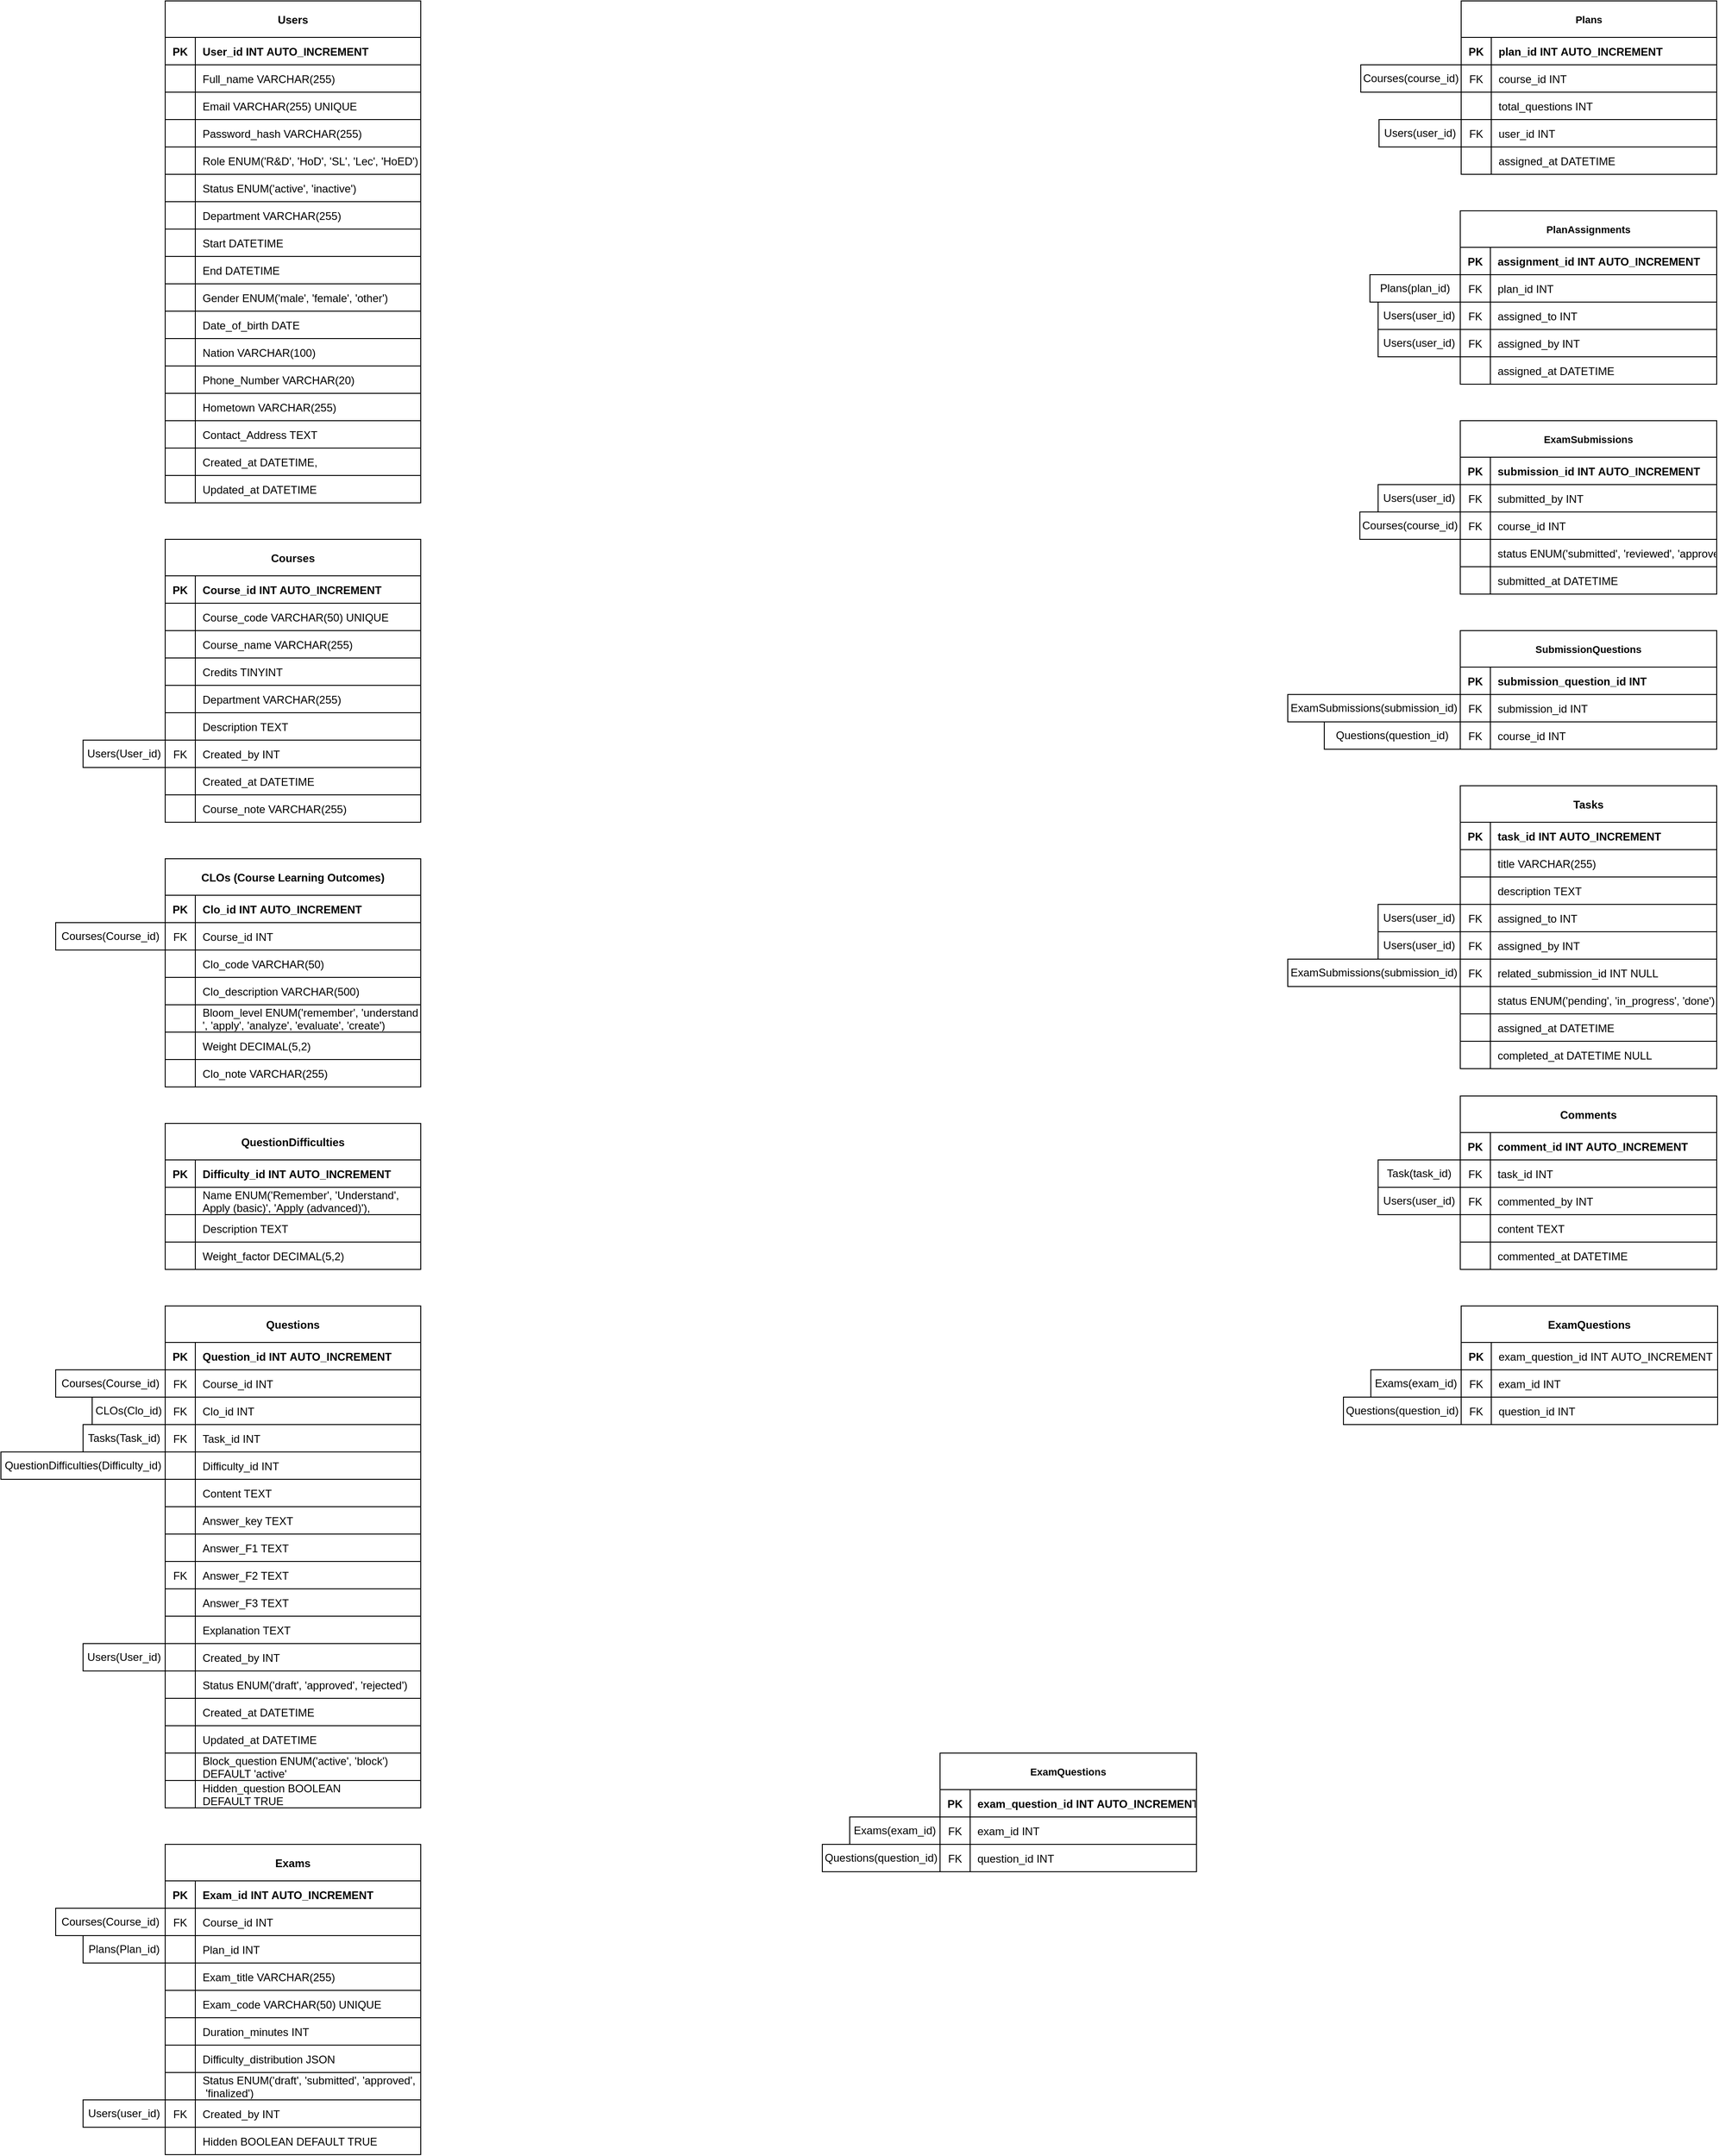 <mxfile version="27.0.8">
  <diagram id="R2lEEEUBdFMjLlhIrx00" name="Page-1">
    <mxGraphModel dx="3257" dy="1340" grid="1" gridSize="10" guides="1" tooltips="1" connect="1" arrows="1" fold="1" page="1" pageScale="1" pageWidth="850" pageHeight="1100" math="0" shadow="0" extFonts="Permanent Marker^https://fonts.googleapis.com/css?family=Permanent+Marker">
      <root>
        <mxCell id="0" />
        <mxCell id="1" parent="0" />
        <mxCell id="C-vyLk0tnHw3VtMMgP7b-23" value="Users" style="shape=table;startSize=40;container=1;collapsible=1;childLayout=tableLayout;fixedRows=1;rowLines=1;fontStyle=1;align=center;resizeLast=0;swimlaneLine=1;fixDash=0;shadow=0;fontSize=12;movable=0;resizable=0;rotatable=0;deletable=0;editable=0;locked=1;connectable=0;" parent="1" vertex="1">
          <mxGeometry x="-850" width="280" height="550.0" as="geometry" />
        </mxCell>
        <mxCell id="C-vyLk0tnHw3VtMMgP7b-24" value="" style="shape=partialRectangle;collapsible=0;dropTarget=0;pointerEvents=0;fillColor=none;points=[[0,0.5],[1,0.5]];portConstraint=eastwest;top=0;left=0;right=0;bottom=1;fixDash=0;resizeLast=0;shadow=0;fontSize=12;movable=1;resizable=1;rotatable=1;deletable=1;editable=1;locked=0;connectable=1;" parent="C-vyLk0tnHw3VtMMgP7b-23" vertex="1">
          <mxGeometry y="40" width="280" height="30" as="geometry" />
        </mxCell>
        <mxCell id="C-vyLk0tnHw3VtMMgP7b-25" value="PK" style="shape=partialRectangle;overflow=hidden;connectable=1;fillColor=none;top=0;left=0;bottom=0;right=0;fontStyle=1;fixDash=0;resizeLast=0;shadow=0;fontSize=12;movable=1;resizable=1;rotatable=1;deletable=1;editable=1;locked=0;" parent="C-vyLk0tnHw3VtMMgP7b-24" vertex="1">
          <mxGeometry width="33" height="30" as="geometry">
            <mxRectangle width="33" height="30" as="alternateBounds" />
          </mxGeometry>
        </mxCell>
        <mxCell id="C-vyLk0tnHw3VtMMgP7b-26" value="User_id INT AUTO_INCREMENT" style="shape=partialRectangle;overflow=hidden;connectable=1;fillColor=none;top=0;left=0;bottom=0;right=0;align=left;spacingLeft=6;fontStyle=1;fixDash=0;resizeLast=0;shadow=0;fontSize=12;movable=1;resizable=1;rotatable=1;deletable=1;editable=1;locked=0;" parent="C-vyLk0tnHw3VtMMgP7b-24" vertex="1">
          <mxGeometry x="33" width="247" height="30" as="geometry">
            <mxRectangle width="247" height="30" as="alternateBounds" />
          </mxGeometry>
        </mxCell>
        <mxCell id="C-vyLk0tnHw3VtMMgP7b-27" value="" style="shape=partialRectangle;collapsible=0;dropTarget=0;pointerEvents=0;fillColor=none;points=[[0,0.5],[1,0.5]];portConstraint=eastwest;top=0;left=0;right=0;bottom=0;fixDash=0;resizeLast=0;shadow=0;fontSize=12;movable=1;resizable=1;rotatable=1;deletable=1;editable=1;locked=0;connectable=1;" parent="C-vyLk0tnHw3VtMMgP7b-23" vertex="1">
          <mxGeometry y="70" width="280" height="30" as="geometry" />
        </mxCell>
        <mxCell id="C-vyLk0tnHw3VtMMgP7b-28" value="" style="shape=partialRectangle;overflow=hidden;connectable=1;fillColor=none;top=0;left=0;bottom=0;right=0;fixDash=0;resizeLast=0;shadow=0;fontSize=12;movable=1;resizable=1;rotatable=1;deletable=1;editable=1;locked=0;" parent="C-vyLk0tnHw3VtMMgP7b-27" vertex="1">
          <mxGeometry width="33" height="30" as="geometry">
            <mxRectangle width="33" height="30" as="alternateBounds" />
          </mxGeometry>
        </mxCell>
        <mxCell id="C-vyLk0tnHw3VtMMgP7b-29" value="Full_name VARCHAR(255)" style="shape=partialRectangle;overflow=hidden;connectable=1;fillColor=none;top=0;left=0;bottom=0;right=0;align=left;spacingLeft=6;fixDash=0;resizeLast=0;shadow=0;fontSize=12;movable=1;resizable=1;rotatable=1;deletable=1;editable=1;locked=0;" parent="C-vyLk0tnHw3VtMMgP7b-27" vertex="1">
          <mxGeometry x="33" width="247" height="30" as="geometry">
            <mxRectangle width="247" height="30" as="alternateBounds" />
          </mxGeometry>
        </mxCell>
        <mxCell id="5nSqA9O4YfpTEkWZaX1V-44" value="" style="shape=partialRectangle;collapsible=0;dropTarget=0;pointerEvents=0;fillColor=none;points=[[0,0.5],[1,0.5]];portConstraint=eastwest;top=0;left=0;right=0;bottom=0;fixDash=0;resizeLast=0;shadow=0;fontSize=12;movable=1;resizable=1;rotatable=1;deletable=1;editable=1;locked=0;connectable=1;" parent="C-vyLk0tnHw3VtMMgP7b-23" vertex="1">
          <mxGeometry y="100" width="280" height="30" as="geometry" />
        </mxCell>
        <mxCell id="5nSqA9O4YfpTEkWZaX1V-45" value="" style="shape=partialRectangle;overflow=hidden;connectable=1;fillColor=none;top=0;left=0;bottom=0;right=0;fixDash=0;resizeLast=0;shadow=0;fontSize=12;movable=1;resizable=1;rotatable=1;deletable=1;editable=1;locked=0;" parent="5nSqA9O4YfpTEkWZaX1V-44" vertex="1">
          <mxGeometry width="33" height="30" as="geometry">
            <mxRectangle width="33" height="30" as="alternateBounds" />
          </mxGeometry>
        </mxCell>
        <mxCell id="5nSqA9O4YfpTEkWZaX1V-46" value="Email VARCHAR(255) UNIQUE" style="shape=partialRectangle;overflow=hidden;connectable=1;fillColor=none;top=0;left=0;bottom=0;right=0;align=left;spacingLeft=6;fixDash=0;resizeLast=0;shadow=0;fontSize=12;movable=1;resizable=1;rotatable=1;deletable=1;editable=1;locked=0;" parent="5nSqA9O4YfpTEkWZaX1V-44" vertex="1">
          <mxGeometry x="33" width="247" height="30" as="geometry">
            <mxRectangle width="247" height="30" as="alternateBounds" />
          </mxGeometry>
        </mxCell>
        <mxCell id="5nSqA9O4YfpTEkWZaX1V-47" value="" style="shape=partialRectangle;collapsible=0;dropTarget=0;pointerEvents=0;fillColor=none;points=[[0,0.5],[1,0.5]];portConstraint=eastwest;top=0;left=0;right=0;bottom=0;fixDash=0;resizeLast=0;shadow=0;fontSize=12;movable=1;resizable=1;rotatable=1;deletable=1;editable=1;locked=0;connectable=1;" parent="C-vyLk0tnHw3VtMMgP7b-23" vertex="1">
          <mxGeometry y="130" width="280" height="30" as="geometry" />
        </mxCell>
        <mxCell id="5nSqA9O4YfpTEkWZaX1V-48" value="" style="shape=partialRectangle;overflow=hidden;connectable=1;fillColor=none;top=0;left=0;bottom=0;right=0;fixDash=0;resizeLast=0;shadow=0;fontSize=12;movable=1;resizable=1;rotatable=1;deletable=1;editable=1;locked=0;" parent="5nSqA9O4YfpTEkWZaX1V-47" vertex="1">
          <mxGeometry width="33" height="30" as="geometry">
            <mxRectangle width="33" height="30" as="alternateBounds" />
          </mxGeometry>
        </mxCell>
        <mxCell id="5nSqA9O4YfpTEkWZaX1V-49" value="Password_hash VARCHAR(255)" style="shape=partialRectangle;overflow=hidden;connectable=1;fillColor=none;top=0;left=0;bottom=0;right=0;align=left;spacingLeft=6;fixDash=0;resizeLast=0;shadow=0;fontSize=12;movable=1;resizable=1;rotatable=1;deletable=1;editable=1;locked=0;" parent="5nSqA9O4YfpTEkWZaX1V-47" vertex="1">
          <mxGeometry x="33" width="247" height="30" as="geometry">
            <mxRectangle width="247" height="30" as="alternateBounds" />
          </mxGeometry>
        </mxCell>
        <mxCell id="5nSqA9O4YfpTEkWZaX1V-50" value="" style="shape=partialRectangle;collapsible=0;dropTarget=0;pointerEvents=0;fillColor=none;points=[[0,0.5],[1,0.5]];portConstraint=eastwest;top=0;left=0;right=0;bottom=0;fixDash=0;resizeLast=0;shadow=0;fontSize=12;movable=1;resizable=1;rotatable=1;deletable=1;editable=1;locked=0;connectable=1;" parent="C-vyLk0tnHw3VtMMgP7b-23" vertex="1">
          <mxGeometry y="160" width="280" height="30" as="geometry" />
        </mxCell>
        <mxCell id="5nSqA9O4YfpTEkWZaX1V-51" value="" style="shape=partialRectangle;overflow=hidden;connectable=1;fillColor=none;top=0;left=0;bottom=0;right=0;fixDash=0;resizeLast=0;shadow=0;fontSize=12;movable=1;resizable=1;rotatable=1;deletable=1;editable=1;locked=0;" parent="5nSqA9O4YfpTEkWZaX1V-50" vertex="1">
          <mxGeometry width="33" height="30" as="geometry">
            <mxRectangle width="33" height="30" as="alternateBounds" />
          </mxGeometry>
        </mxCell>
        <mxCell id="5nSqA9O4YfpTEkWZaX1V-52" value="Role ENUM(&#39;R&amp;D&#39;, &#39;HoD&#39;, &#39;SL&#39;, &#39;Lec&#39;, &#39;HoED&#39;)" style="shape=partialRectangle;overflow=hidden;connectable=1;fillColor=none;top=0;left=0;bottom=0;right=0;align=left;spacingLeft=6;fixDash=0;resizeLast=0;shadow=0;fontSize=12;movable=1;resizable=1;rotatable=1;deletable=1;editable=1;locked=0;" parent="5nSqA9O4YfpTEkWZaX1V-50" vertex="1">
          <mxGeometry x="33" width="247" height="30" as="geometry">
            <mxRectangle width="247" height="30" as="alternateBounds" />
          </mxGeometry>
        </mxCell>
        <mxCell id="5nSqA9O4YfpTEkWZaX1V-53" value="" style="shape=partialRectangle;collapsible=0;dropTarget=0;pointerEvents=0;fillColor=none;points=[[0,0.5],[1,0.5]];portConstraint=eastwest;top=0;left=0;right=0;bottom=0;fixDash=0;resizeLast=0;shadow=0;fontSize=12;movable=1;resizable=1;rotatable=1;deletable=1;editable=1;locked=0;connectable=1;" parent="C-vyLk0tnHw3VtMMgP7b-23" vertex="1">
          <mxGeometry y="190" width="280" height="30" as="geometry" />
        </mxCell>
        <mxCell id="5nSqA9O4YfpTEkWZaX1V-54" value="" style="shape=partialRectangle;overflow=hidden;connectable=1;fillColor=none;top=0;left=0;bottom=0;right=0;fixDash=0;resizeLast=0;shadow=0;fontSize=12;movable=1;resizable=1;rotatable=1;deletable=1;editable=1;locked=0;" parent="5nSqA9O4YfpTEkWZaX1V-53" vertex="1">
          <mxGeometry width="33" height="30" as="geometry">
            <mxRectangle width="33" height="30" as="alternateBounds" />
          </mxGeometry>
        </mxCell>
        <mxCell id="5nSqA9O4YfpTEkWZaX1V-55" value="Status ENUM(&#39;active&#39;, &#39;inactive&#39;)" style="shape=partialRectangle;overflow=hidden;connectable=1;fillColor=none;top=0;left=0;bottom=0;right=0;align=left;spacingLeft=6;fixDash=0;resizeLast=0;shadow=0;fontSize=12;movable=1;resizable=1;rotatable=1;deletable=1;editable=1;locked=0;" parent="5nSqA9O4YfpTEkWZaX1V-53" vertex="1">
          <mxGeometry x="33" width="247" height="30" as="geometry">
            <mxRectangle width="247" height="30" as="alternateBounds" />
          </mxGeometry>
        </mxCell>
        <mxCell id="5nSqA9O4YfpTEkWZaX1V-56" value="" style="shape=partialRectangle;collapsible=0;dropTarget=0;pointerEvents=0;fillColor=none;points=[[0,0.5],[1,0.5]];portConstraint=eastwest;top=0;left=0;right=0;bottom=0;fixDash=0;resizeLast=0;shadow=0;fontSize=12;movable=1;resizable=1;rotatable=1;deletable=1;editable=1;locked=0;connectable=1;" parent="C-vyLk0tnHw3VtMMgP7b-23" vertex="1">
          <mxGeometry y="220" width="280" height="30" as="geometry" />
        </mxCell>
        <mxCell id="5nSqA9O4YfpTEkWZaX1V-57" value="" style="shape=partialRectangle;overflow=hidden;connectable=1;fillColor=none;top=0;left=0;bottom=0;right=0;fixDash=0;resizeLast=0;shadow=0;fontSize=12;movable=1;resizable=1;rotatable=1;deletable=1;editable=1;locked=0;" parent="5nSqA9O4YfpTEkWZaX1V-56" vertex="1">
          <mxGeometry width="33" height="30" as="geometry">
            <mxRectangle width="33" height="30" as="alternateBounds" />
          </mxGeometry>
        </mxCell>
        <mxCell id="5nSqA9O4YfpTEkWZaX1V-58" value="Department VARCHAR(255)" style="shape=partialRectangle;overflow=hidden;connectable=1;fillColor=none;top=0;left=0;bottom=0;right=0;align=left;spacingLeft=6;fixDash=0;resizeLast=0;shadow=0;fontSize=12;movable=1;resizable=1;rotatable=1;deletable=1;editable=1;locked=0;" parent="5nSqA9O4YfpTEkWZaX1V-56" vertex="1">
          <mxGeometry x="33" width="247" height="30" as="geometry">
            <mxRectangle width="247" height="30" as="alternateBounds" />
          </mxGeometry>
        </mxCell>
        <mxCell id="5nSqA9O4YfpTEkWZaX1V-59" value="" style="shape=partialRectangle;collapsible=0;dropTarget=0;pointerEvents=0;fillColor=none;points=[[0,0.5],[1,0.5]];portConstraint=eastwest;top=0;left=0;right=0;bottom=0;fixDash=0;resizeLast=0;shadow=0;fontSize=12;movable=1;resizable=1;rotatable=1;deletable=1;editable=1;locked=0;connectable=1;" parent="C-vyLk0tnHw3VtMMgP7b-23" vertex="1">
          <mxGeometry y="250" width="280" height="30" as="geometry" />
        </mxCell>
        <mxCell id="5nSqA9O4YfpTEkWZaX1V-60" value="" style="shape=partialRectangle;overflow=hidden;connectable=1;fillColor=none;top=0;left=0;bottom=0;right=0;fixDash=0;resizeLast=0;shadow=0;fontSize=12;movable=1;resizable=1;rotatable=1;deletable=1;editable=1;locked=0;" parent="5nSqA9O4YfpTEkWZaX1V-59" vertex="1">
          <mxGeometry width="33" height="30" as="geometry">
            <mxRectangle width="33" height="30" as="alternateBounds" />
          </mxGeometry>
        </mxCell>
        <mxCell id="5nSqA9O4YfpTEkWZaX1V-61" value="Start DATETIME" style="shape=partialRectangle;overflow=hidden;connectable=1;fillColor=none;top=0;left=0;bottom=0;right=0;align=left;spacingLeft=6;fixDash=0;resizeLast=0;shadow=0;fontSize=12;movable=1;resizable=1;rotatable=1;deletable=1;editable=1;locked=0;" parent="5nSqA9O4YfpTEkWZaX1V-59" vertex="1">
          <mxGeometry x="33" width="247" height="30" as="geometry">
            <mxRectangle width="247" height="30" as="alternateBounds" />
          </mxGeometry>
        </mxCell>
        <mxCell id="4hvcvzk1h8MnwRunJGTO-26" value="" style="shape=partialRectangle;collapsible=0;dropTarget=0;pointerEvents=0;fillColor=none;points=[[0,0.5],[1,0.5]];portConstraint=eastwest;top=0;left=0;right=0;bottom=0;fixDash=0;resizeLast=0;shadow=0;fontSize=12;movable=1;resizable=1;rotatable=1;deletable=1;editable=1;locked=0;connectable=1;" vertex="1" parent="C-vyLk0tnHw3VtMMgP7b-23">
          <mxGeometry y="280" width="280" height="30" as="geometry" />
        </mxCell>
        <mxCell id="4hvcvzk1h8MnwRunJGTO-27" value="" style="shape=partialRectangle;overflow=hidden;connectable=1;fillColor=none;top=0;left=0;bottom=0;right=0;fixDash=0;resizeLast=0;shadow=0;fontSize=12;movable=1;resizable=1;rotatable=1;deletable=1;editable=1;locked=0;" vertex="1" parent="4hvcvzk1h8MnwRunJGTO-26">
          <mxGeometry width="33" height="30" as="geometry">
            <mxRectangle width="33" height="30" as="alternateBounds" />
          </mxGeometry>
        </mxCell>
        <mxCell id="4hvcvzk1h8MnwRunJGTO-28" value="End DATETIME" style="shape=partialRectangle;overflow=hidden;connectable=1;fillColor=none;top=0;left=0;bottom=0;right=0;align=left;spacingLeft=6;fixDash=0;resizeLast=0;shadow=0;fontSize=12;movable=1;resizable=1;rotatable=1;deletable=1;editable=1;locked=0;" vertex="1" parent="4hvcvzk1h8MnwRunJGTO-26">
          <mxGeometry x="33" width="247" height="30" as="geometry">
            <mxRectangle width="247" height="30" as="alternateBounds" />
          </mxGeometry>
        </mxCell>
        <mxCell id="4hvcvzk1h8MnwRunJGTO-29" value="" style="shape=partialRectangle;collapsible=0;dropTarget=0;pointerEvents=0;fillColor=none;points=[[0,0.5],[1,0.5]];portConstraint=eastwest;top=0;left=0;right=0;bottom=0;fixDash=0;resizeLast=0;shadow=0;fontSize=12;movable=1;resizable=1;rotatable=1;deletable=1;editable=1;locked=0;connectable=1;" vertex="1" parent="C-vyLk0tnHw3VtMMgP7b-23">
          <mxGeometry y="310" width="280" height="30" as="geometry" />
        </mxCell>
        <mxCell id="4hvcvzk1h8MnwRunJGTO-30" value="" style="shape=partialRectangle;overflow=hidden;connectable=1;fillColor=none;top=0;left=0;bottom=0;right=0;fixDash=0;resizeLast=0;shadow=0;fontSize=12;movable=1;resizable=1;rotatable=1;deletable=1;editable=1;locked=0;" vertex="1" parent="4hvcvzk1h8MnwRunJGTO-29">
          <mxGeometry width="33" height="30" as="geometry">
            <mxRectangle width="33" height="30" as="alternateBounds" />
          </mxGeometry>
        </mxCell>
        <mxCell id="4hvcvzk1h8MnwRunJGTO-31" value="Gender ENUM(&#39;male&#39;, &#39;female&#39;, &#39;other&#39;)" style="shape=partialRectangle;overflow=hidden;connectable=1;fillColor=none;top=0;left=0;bottom=0;right=0;align=left;spacingLeft=6;fixDash=0;resizeLast=0;shadow=0;fontSize=12;movable=1;resizable=1;rotatable=1;deletable=1;editable=1;locked=0;" vertex="1" parent="4hvcvzk1h8MnwRunJGTO-29">
          <mxGeometry x="33" width="247" height="30" as="geometry">
            <mxRectangle width="247" height="30" as="alternateBounds" />
          </mxGeometry>
        </mxCell>
        <mxCell id="4hvcvzk1h8MnwRunJGTO-32" value="" style="shape=partialRectangle;collapsible=0;dropTarget=0;pointerEvents=0;fillColor=none;points=[[0,0.5],[1,0.5]];portConstraint=eastwest;top=0;left=0;right=0;bottom=0;fixDash=0;resizeLast=0;shadow=0;fontSize=12;movable=1;resizable=1;rotatable=1;deletable=1;editable=1;locked=0;connectable=1;" vertex="1" parent="C-vyLk0tnHw3VtMMgP7b-23">
          <mxGeometry y="340" width="280" height="30" as="geometry" />
        </mxCell>
        <mxCell id="4hvcvzk1h8MnwRunJGTO-33" value="" style="shape=partialRectangle;overflow=hidden;connectable=1;fillColor=none;top=0;left=0;bottom=0;right=0;fixDash=0;resizeLast=0;shadow=0;fontSize=12;movable=1;resizable=1;rotatable=1;deletable=1;editable=1;locked=0;" vertex="1" parent="4hvcvzk1h8MnwRunJGTO-32">
          <mxGeometry width="33" height="30" as="geometry">
            <mxRectangle width="33" height="30" as="alternateBounds" />
          </mxGeometry>
        </mxCell>
        <mxCell id="4hvcvzk1h8MnwRunJGTO-34" value="Date_of_birth DATE" style="shape=partialRectangle;overflow=hidden;connectable=1;fillColor=none;top=0;left=0;bottom=0;right=0;align=left;spacingLeft=6;fixDash=0;resizeLast=0;shadow=0;fontSize=12;movable=1;resizable=1;rotatable=1;deletable=1;editable=1;locked=0;" vertex="1" parent="4hvcvzk1h8MnwRunJGTO-32">
          <mxGeometry x="33" width="247" height="30" as="geometry">
            <mxRectangle width="247" height="30" as="alternateBounds" />
          </mxGeometry>
        </mxCell>
        <mxCell id="4hvcvzk1h8MnwRunJGTO-35" value="" style="shape=partialRectangle;collapsible=0;dropTarget=0;pointerEvents=0;fillColor=none;points=[[0,0.5],[1,0.5]];portConstraint=eastwest;top=0;left=0;right=0;bottom=0;fixDash=0;resizeLast=0;shadow=0;fontSize=12;movable=1;resizable=1;rotatable=1;deletable=1;editable=1;locked=0;connectable=1;" vertex="1" parent="C-vyLk0tnHw3VtMMgP7b-23">
          <mxGeometry y="370" width="280" height="30" as="geometry" />
        </mxCell>
        <mxCell id="4hvcvzk1h8MnwRunJGTO-36" value="" style="shape=partialRectangle;overflow=hidden;connectable=1;fillColor=none;top=0;left=0;bottom=0;right=0;fixDash=0;resizeLast=0;shadow=0;fontSize=12;movable=1;resizable=1;rotatable=1;deletable=1;editable=1;locked=0;" vertex="1" parent="4hvcvzk1h8MnwRunJGTO-35">
          <mxGeometry width="33" height="30" as="geometry">
            <mxRectangle width="33" height="30" as="alternateBounds" />
          </mxGeometry>
        </mxCell>
        <mxCell id="4hvcvzk1h8MnwRunJGTO-37" value="Nation VARCHAR(100)" style="shape=partialRectangle;overflow=hidden;connectable=1;fillColor=none;top=0;left=0;bottom=0;right=0;align=left;spacingLeft=6;fixDash=0;resizeLast=0;shadow=0;fontSize=12;movable=1;resizable=1;rotatable=1;deletable=1;editable=1;locked=0;" vertex="1" parent="4hvcvzk1h8MnwRunJGTO-35">
          <mxGeometry x="33" width="247" height="30" as="geometry">
            <mxRectangle width="247" height="30" as="alternateBounds" />
          </mxGeometry>
        </mxCell>
        <mxCell id="4hvcvzk1h8MnwRunJGTO-38" value="" style="shape=partialRectangle;collapsible=0;dropTarget=0;pointerEvents=0;fillColor=none;points=[[0,0.5],[1,0.5]];portConstraint=eastwest;top=0;left=0;right=0;bottom=0;fixDash=0;resizeLast=0;shadow=0;fontSize=12;movable=1;resizable=1;rotatable=1;deletable=1;editable=1;locked=0;connectable=1;" vertex="1" parent="C-vyLk0tnHw3VtMMgP7b-23">
          <mxGeometry y="400" width="280" height="30" as="geometry" />
        </mxCell>
        <mxCell id="4hvcvzk1h8MnwRunJGTO-39" value="" style="shape=partialRectangle;overflow=hidden;connectable=1;fillColor=none;top=0;left=0;bottom=0;right=0;fixDash=0;resizeLast=0;shadow=0;fontSize=12;movable=1;resizable=1;rotatable=1;deletable=1;editable=1;locked=0;" vertex="1" parent="4hvcvzk1h8MnwRunJGTO-38">
          <mxGeometry width="33" height="30" as="geometry">
            <mxRectangle width="33" height="30" as="alternateBounds" />
          </mxGeometry>
        </mxCell>
        <mxCell id="4hvcvzk1h8MnwRunJGTO-40" value="Phone_Number VARCHAR(20)" style="shape=partialRectangle;overflow=hidden;connectable=1;fillColor=none;top=0;left=0;bottom=0;right=0;align=left;spacingLeft=6;fixDash=0;resizeLast=0;shadow=0;fontSize=12;movable=1;resizable=1;rotatable=1;deletable=1;editable=1;locked=0;" vertex="1" parent="4hvcvzk1h8MnwRunJGTO-38">
          <mxGeometry x="33" width="247" height="30" as="geometry">
            <mxRectangle width="247" height="30" as="alternateBounds" />
          </mxGeometry>
        </mxCell>
        <mxCell id="4hvcvzk1h8MnwRunJGTO-41" value="" style="shape=partialRectangle;collapsible=0;dropTarget=0;pointerEvents=0;fillColor=none;points=[[0,0.5],[1,0.5]];portConstraint=eastwest;top=0;left=0;right=0;bottom=0;fixDash=0;resizeLast=0;shadow=0;fontSize=12;movable=1;resizable=1;rotatable=1;deletable=1;editable=1;locked=0;connectable=1;" vertex="1" parent="C-vyLk0tnHw3VtMMgP7b-23">
          <mxGeometry y="430" width="280" height="30" as="geometry" />
        </mxCell>
        <mxCell id="4hvcvzk1h8MnwRunJGTO-42" value="" style="shape=partialRectangle;overflow=hidden;connectable=1;fillColor=none;top=0;left=0;bottom=0;right=0;fixDash=0;resizeLast=0;shadow=0;fontSize=12;movable=1;resizable=1;rotatable=1;deletable=1;editable=1;locked=0;" vertex="1" parent="4hvcvzk1h8MnwRunJGTO-41">
          <mxGeometry width="33" height="30" as="geometry">
            <mxRectangle width="33" height="30" as="alternateBounds" />
          </mxGeometry>
        </mxCell>
        <mxCell id="4hvcvzk1h8MnwRunJGTO-43" value="Hometown VARCHAR(255)" style="shape=partialRectangle;overflow=hidden;connectable=1;fillColor=none;top=0;left=0;bottom=0;right=0;align=left;spacingLeft=6;fixDash=0;resizeLast=0;shadow=0;fontSize=12;movable=1;resizable=1;rotatable=1;deletable=1;editable=1;locked=0;" vertex="1" parent="4hvcvzk1h8MnwRunJGTO-41">
          <mxGeometry x="33" width="247" height="30" as="geometry">
            <mxRectangle width="247" height="30" as="alternateBounds" />
          </mxGeometry>
        </mxCell>
        <mxCell id="4hvcvzk1h8MnwRunJGTO-44" value="" style="shape=partialRectangle;collapsible=0;dropTarget=0;pointerEvents=0;fillColor=none;points=[[0,0.5],[1,0.5]];portConstraint=eastwest;top=0;left=0;right=0;bottom=0;fixDash=0;resizeLast=0;shadow=0;fontSize=12;movable=1;resizable=1;rotatable=1;deletable=1;editable=1;locked=0;connectable=1;" vertex="1" parent="C-vyLk0tnHw3VtMMgP7b-23">
          <mxGeometry y="460" width="280" height="30" as="geometry" />
        </mxCell>
        <mxCell id="4hvcvzk1h8MnwRunJGTO-45" value="" style="shape=partialRectangle;overflow=hidden;connectable=1;fillColor=none;top=0;left=0;bottom=0;right=0;fixDash=0;resizeLast=0;shadow=0;fontSize=12;movable=1;resizable=1;rotatable=1;deletable=1;editable=1;locked=0;" vertex="1" parent="4hvcvzk1h8MnwRunJGTO-44">
          <mxGeometry width="33" height="30" as="geometry">
            <mxRectangle width="33" height="30" as="alternateBounds" />
          </mxGeometry>
        </mxCell>
        <mxCell id="4hvcvzk1h8MnwRunJGTO-46" value="Contact_Address TEXT" style="shape=partialRectangle;overflow=hidden;connectable=1;fillColor=none;top=0;left=0;bottom=0;right=0;align=left;spacingLeft=6;fixDash=0;resizeLast=0;shadow=0;fontSize=12;movable=1;resizable=1;rotatable=1;deletable=1;editable=1;locked=0;" vertex="1" parent="4hvcvzk1h8MnwRunJGTO-44">
          <mxGeometry x="33" width="247" height="30" as="geometry">
            <mxRectangle width="247" height="30" as="alternateBounds" />
          </mxGeometry>
        </mxCell>
        <mxCell id="4hvcvzk1h8MnwRunJGTO-50" value="" style="shape=partialRectangle;collapsible=0;dropTarget=0;pointerEvents=0;fillColor=none;points=[[0,0.5],[1,0.5]];portConstraint=eastwest;top=0;left=0;right=0;bottom=0;fixDash=0;resizeLast=0;shadow=0;fontSize=12;movable=1;resizable=1;rotatable=1;deletable=1;editable=1;locked=0;connectable=1;" vertex="1" parent="C-vyLk0tnHw3VtMMgP7b-23">
          <mxGeometry y="490" width="280" height="30" as="geometry" />
        </mxCell>
        <mxCell id="4hvcvzk1h8MnwRunJGTO-51" value="" style="shape=partialRectangle;overflow=hidden;connectable=1;fillColor=none;top=0;left=0;bottom=0;right=0;fixDash=0;resizeLast=0;shadow=0;fontSize=12;movable=1;resizable=1;rotatable=1;deletable=1;editable=1;locked=0;" vertex="1" parent="4hvcvzk1h8MnwRunJGTO-50">
          <mxGeometry width="33" height="30" as="geometry">
            <mxRectangle width="33" height="30" as="alternateBounds" />
          </mxGeometry>
        </mxCell>
        <mxCell id="4hvcvzk1h8MnwRunJGTO-52" value="Created_at DATETIME," style="shape=partialRectangle;overflow=hidden;connectable=1;fillColor=none;top=0;left=0;bottom=0;right=0;align=left;spacingLeft=6;fixDash=0;resizeLast=0;shadow=0;fontSize=12;movable=1;resizable=1;rotatable=1;deletable=1;editable=1;locked=0;" vertex="1" parent="4hvcvzk1h8MnwRunJGTO-50">
          <mxGeometry x="33" width="247" height="30" as="geometry">
            <mxRectangle width="247" height="30" as="alternateBounds" />
          </mxGeometry>
        </mxCell>
        <mxCell id="4hvcvzk1h8MnwRunJGTO-53" value="" style="shape=partialRectangle;collapsible=0;dropTarget=0;pointerEvents=0;fillColor=none;points=[[0,0.5],[1,0.5]];portConstraint=eastwest;top=0;left=0;right=0;bottom=0;fixDash=0;resizeLast=0;shadow=0;fontSize=12;movable=1;resizable=1;rotatable=1;deletable=1;editable=1;locked=0;connectable=1;" vertex="1" parent="C-vyLk0tnHw3VtMMgP7b-23">
          <mxGeometry y="520" width="280" height="30" as="geometry" />
        </mxCell>
        <mxCell id="4hvcvzk1h8MnwRunJGTO-54" value="" style="shape=partialRectangle;overflow=hidden;connectable=1;fillColor=none;top=0;left=0;bottom=0;right=0;fixDash=0;resizeLast=0;shadow=0;fontSize=12;movable=1;resizable=1;rotatable=1;deletable=1;editable=1;locked=0;" vertex="1" parent="4hvcvzk1h8MnwRunJGTO-53">
          <mxGeometry width="33" height="30" as="geometry">
            <mxRectangle width="33" height="30" as="alternateBounds" />
          </mxGeometry>
        </mxCell>
        <mxCell id="4hvcvzk1h8MnwRunJGTO-55" value="Updated_at DATETIME" style="shape=partialRectangle;overflow=hidden;connectable=1;fillColor=none;top=0;left=0;bottom=0;right=0;align=left;spacingLeft=6;fixDash=0;resizeLast=0;shadow=0;fontSize=12;movable=1;resizable=1;rotatable=1;deletable=1;editable=1;locked=0;" vertex="1" parent="4hvcvzk1h8MnwRunJGTO-53">
          <mxGeometry x="33" width="247" height="30" as="geometry">
            <mxRectangle width="247" height="30" as="alternateBounds" />
          </mxGeometry>
        </mxCell>
        <mxCell id="5nSqA9O4YfpTEkWZaX1V-62" value="Courses" style="shape=table;startSize=40;container=1;collapsible=1;childLayout=tableLayout;fixedRows=1;rowLines=1;fontStyle=1;align=center;resizeLast=0;swimlaneLine=1;fixDash=0;shadow=0;fontSize=12;movable=0;resizable=0;rotatable=0;deletable=0;editable=0;locked=1;connectable=0;" parent="1" vertex="1">
          <mxGeometry x="-850" y="590" width="280" height="310" as="geometry" />
        </mxCell>
        <mxCell id="5nSqA9O4YfpTEkWZaX1V-63" value="" style="shape=partialRectangle;collapsible=0;dropTarget=0;pointerEvents=0;fillColor=none;points=[[0,0.5],[1,0.5]];portConstraint=eastwest;top=0;left=0;right=0;bottom=1;fixDash=0;resizeLast=0;shadow=0;fontSize=12;movable=1;resizable=1;rotatable=1;deletable=1;editable=1;locked=0;connectable=1;" parent="5nSqA9O4YfpTEkWZaX1V-62" vertex="1">
          <mxGeometry y="40" width="280" height="30" as="geometry" />
        </mxCell>
        <mxCell id="5nSqA9O4YfpTEkWZaX1V-64" value="PK" style="shape=partialRectangle;overflow=hidden;connectable=1;fillColor=none;top=0;left=0;bottom=0;right=0;fontStyle=1;fixDash=0;resizeLast=0;shadow=0;fontSize=12;movable=1;resizable=1;rotatable=1;deletable=1;editable=1;locked=0;" parent="5nSqA9O4YfpTEkWZaX1V-63" vertex="1">
          <mxGeometry width="33" height="30" as="geometry">
            <mxRectangle width="33" height="30" as="alternateBounds" />
          </mxGeometry>
        </mxCell>
        <mxCell id="5nSqA9O4YfpTEkWZaX1V-65" value="Course_id INT AUTO_INCREMENT" style="shape=partialRectangle;overflow=hidden;connectable=1;fillColor=none;top=0;left=0;bottom=0;right=0;align=left;spacingLeft=6;fontStyle=1;fixDash=0;resizeLast=0;shadow=0;fontSize=12;movable=1;resizable=1;rotatable=1;deletable=1;editable=1;locked=0;" parent="5nSqA9O4YfpTEkWZaX1V-63" vertex="1">
          <mxGeometry x="33" width="247" height="30" as="geometry">
            <mxRectangle width="247" height="30" as="alternateBounds" />
          </mxGeometry>
        </mxCell>
        <mxCell id="5nSqA9O4YfpTEkWZaX1V-66" value="" style="shape=partialRectangle;collapsible=0;dropTarget=0;pointerEvents=0;fillColor=none;points=[[0,0.5],[1,0.5]];portConstraint=eastwest;top=0;left=0;right=0;bottom=0;fixDash=0;resizeLast=0;shadow=0;fontSize=12;movable=1;resizable=1;rotatable=1;deletable=1;editable=1;locked=0;connectable=1;" parent="5nSqA9O4YfpTEkWZaX1V-62" vertex="1">
          <mxGeometry y="70" width="280" height="30" as="geometry" />
        </mxCell>
        <mxCell id="5nSqA9O4YfpTEkWZaX1V-67" value="" style="shape=partialRectangle;overflow=hidden;connectable=1;fillColor=none;top=0;left=0;bottom=0;right=0;fixDash=0;resizeLast=0;shadow=0;fontSize=12;movable=1;resizable=1;rotatable=1;deletable=1;editable=1;locked=0;" parent="5nSqA9O4YfpTEkWZaX1V-66" vertex="1">
          <mxGeometry width="33" height="30" as="geometry">
            <mxRectangle width="33" height="30" as="alternateBounds" />
          </mxGeometry>
        </mxCell>
        <mxCell id="5nSqA9O4YfpTEkWZaX1V-68" value="Course_code VARCHAR(50) UNIQUE" style="shape=partialRectangle;overflow=hidden;connectable=1;fillColor=none;top=0;left=0;bottom=0;right=0;align=left;spacingLeft=6;fixDash=0;resizeLast=0;shadow=0;fontSize=12;movable=1;resizable=1;rotatable=1;deletable=1;editable=1;locked=0;" parent="5nSqA9O4YfpTEkWZaX1V-66" vertex="1">
          <mxGeometry x="33" width="247" height="30" as="geometry">
            <mxRectangle width="247" height="30" as="alternateBounds" />
          </mxGeometry>
        </mxCell>
        <mxCell id="5nSqA9O4YfpTEkWZaX1V-69" value="" style="shape=partialRectangle;collapsible=0;dropTarget=0;pointerEvents=0;fillColor=none;points=[[0,0.5],[1,0.5]];portConstraint=eastwest;top=0;left=0;right=0;bottom=0;fixDash=0;resizeLast=0;shadow=0;fontSize=12;movable=1;resizable=1;rotatable=1;deletable=1;editable=1;locked=0;connectable=1;" parent="5nSqA9O4YfpTEkWZaX1V-62" vertex="1">
          <mxGeometry y="100" width="280" height="30" as="geometry" />
        </mxCell>
        <mxCell id="5nSqA9O4YfpTEkWZaX1V-70" value="" style="shape=partialRectangle;overflow=hidden;connectable=1;fillColor=none;top=0;left=0;bottom=0;right=0;fixDash=0;resizeLast=0;shadow=0;fontSize=12;movable=1;resizable=1;rotatable=1;deletable=1;editable=1;locked=0;" parent="5nSqA9O4YfpTEkWZaX1V-69" vertex="1">
          <mxGeometry width="33" height="30" as="geometry">
            <mxRectangle width="33" height="30" as="alternateBounds" />
          </mxGeometry>
        </mxCell>
        <mxCell id="5nSqA9O4YfpTEkWZaX1V-71" value="Course_name VARCHAR(255)" style="shape=partialRectangle;overflow=hidden;connectable=1;fillColor=none;top=0;left=0;bottom=0;right=0;align=left;spacingLeft=6;fixDash=0;resizeLast=0;shadow=0;fontSize=12;movable=1;resizable=1;rotatable=1;deletable=1;editable=1;locked=0;" parent="5nSqA9O4YfpTEkWZaX1V-69" vertex="1">
          <mxGeometry x="33" width="247" height="30" as="geometry">
            <mxRectangle width="247" height="30" as="alternateBounds" />
          </mxGeometry>
        </mxCell>
        <mxCell id="5nSqA9O4YfpTEkWZaX1V-72" value="" style="shape=partialRectangle;collapsible=0;dropTarget=0;pointerEvents=0;fillColor=none;points=[[0,0.5],[1,0.5]];portConstraint=eastwest;top=0;left=0;right=0;bottom=0;fixDash=0;resizeLast=0;shadow=0;fontSize=12;movable=1;resizable=1;rotatable=1;deletable=1;editable=1;locked=0;connectable=1;" parent="5nSqA9O4YfpTEkWZaX1V-62" vertex="1">
          <mxGeometry y="130" width="280" height="30" as="geometry" />
        </mxCell>
        <mxCell id="5nSqA9O4YfpTEkWZaX1V-73" value="" style="shape=partialRectangle;overflow=hidden;connectable=1;fillColor=none;top=0;left=0;bottom=0;right=0;fixDash=0;resizeLast=0;shadow=0;fontSize=12;movable=1;resizable=1;rotatable=1;deletable=1;editable=1;locked=0;" parent="5nSqA9O4YfpTEkWZaX1V-72" vertex="1">
          <mxGeometry width="33" height="30" as="geometry">
            <mxRectangle width="33" height="30" as="alternateBounds" />
          </mxGeometry>
        </mxCell>
        <mxCell id="5nSqA9O4YfpTEkWZaX1V-74" value="Credits TINYINT" style="shape=partialRectangle;overflow=hidden;connectable=1;fillColor=none;top=0;left=0;bottom=0;right=0;align=left;spacingLeft=6;fixDash=0;resizeLast=0;shadow=0;fontSize=12;movable=1;resizable=1;rotatable=1;deletable=1;editable=1;locked=0;" parent="5nSqA9O4YfpTEkWZaX1V-72" vertex="1">
          <mxGeometry x="33" width="247" height="30" as="geometry">
            <mxRectangle width="247" height="30" as="alternateBounds" />
          </mxGeometry>
        </mxCell>
        <mxCell id="5nSqA9O4YfpTEkWZaX1V-75" value="" style="shape=partialRectangle;collapsible=0;dropTarget=0;pointerEvents=0;fillColor=none;points=[[0,0.5],[1,0.5]];portConstraint=eastwest;top=0;left=0;right=0;bottom=0;fixDash=0;resizeLast=0;shadow=0;fontSize=12;movable=1;resizable=1;rotatable=1;deletable=1;editable=1;locked=0;connectable=1;" parent="5nSqA9O4YfpTEkWZaX1V-62" vertex="1">
          <mxGeometry y="160" width="280" height="30" as="geometry" />
        </mxCell>
        <mxCell id="5nSqA9O4YfpTEkWZaX1V-76" value="" style="shape=partialRectangle;overflow=hidden;connectable=1;fillColor=none;top=0;left=0;bottom=0;right=0;fixDash=0;resizeLast=0;shadow=0;fontSize=12;movable=1;resizable=1;rotatable=1;deletable=1;editable=1;locked=0;" parent="5nSqA9O4YfpTEkWZaX1V-75" vertex="1">
          <mxGeometry width="33" height="30" as="geometry">
            <mxRectangle width="33" height="30" as="alternateBounds" />
          </mxGeometry>
        </mxCell>
        <mxCell id="5nSqA9O4YfpTEkWZaX1V-77" value="Department VARCHAR(255)" style="shape=partialRectangle;overflow=hidden;connectable=1;fillColor=none;top=0;left=0;bottom=0;right=0;align=left;spacingLeft=6;fixDash=0;resizeLast=0;shadow=0;fontSize=12;movable=1;resizable=1;rotatable=1;deletable=1;editable=1;locked=0;" parent="5nSqA9O4YfpTEkWZaX1V-75" vertex="1">
          <mxGeometry x="33" width="247" height="30" as="geometry">
            <mxRectangle width="247" height="30" as="alternateBounds" />
          </mxGeometry>
        </mxCell>
        <mxCell id="5nSqA9O4YfpTEkWZaX1V-81" value="" style="shape=partialRectangle;collapsible=0;dropTarget=0;pointerEvents=0;fillColor=none;points=[[0,0.5],[1,0.5]];portConstraint=eastwest;top=0;left=0;right=0;bottom=0;fixDash=0;resizeLast=0;shadow=0;fontSize=12;movable=1;resizable=1;rotatable=1;deletable=1;editable=1;locked=0;connectable=1;" parent="5nSqA9O4YfpTEkWZaX1V-62" vertex="1">
          <mxGeometry y="190" width="280" height="30" as="geometry" />
        </mxCell>
        <mxCell id="5nSqA9O4YfpTEkWZaX1V-82" value="" style="shape=partialRectangle;overflow=hidden;connectable=1;fillColor=none;top=0;left=0;bottom=0;right=0;fixDash=0;resizeLast=0;shadow=0;fontSize=12;movable=1;resizable=1;rotatable=1;deletable=1;editable=1;locked=0;" parent="5nSqA9O4YfpTEkWZaX1V-81" vertex="1">
          <mxGeometry width="33" height="30" as="geometry">
            <mxRectangle width="33" height="30" as="alternateBounds" />
          </mxGeometry>
        </mxCell>
        <mxCell id="5nSqA9O4YfpTEkWZaX1V-83" value="Description TEXT" style="shape=partialRectangle;overflow=hidden;connectable=1;fillColor=none;top=0;left=0;bottom=0;right=0;align=left;spacingLeft=6;fixDash=0;resizeLast=0;shadow=0;fontSize=12;movable=1;resizable=1;rotatable=1;deletable=1;editable=1;locked=0;" parent="5nSqA9O4YfpTEkWZaX1V-81" vertex="1">
          <mxGeometry x="33" width="247" height="30" as="geometry">
            <mxRectangle width="247" height="30" as="alternateBounds" />
          </mxGeometry>
        </mxCell>
        <mxCell id="5nSqA9O4YfpTEkWZaX1V-94" value="" style="shape=partialRectangle;collapsible=0;dropTarget=0;pointerEvents=0;fillColor=none;points=[[0,0.5],[1,0.5]];portConstraint=eastwest;top=0;left=0;right=0;bottom=0;fixDash=0;resizeLast=0;shadow=0;fontSize=12;movable=1;resizable=1;rotatable=1;deletable=1;editable=1;locked=0;connectable=1;" parent="5nSqA9O4YfpTEkWZaX1V-62" vertex="1">
          <mxGeometry y="220" width="280" height="30" as="geometry" />
        </mxCell>
        <UserObject label="FK" link="&#xa;&lt;span data-lucid-content=&quot;{&amp;quot;t&amp;quot;:&amp;quot;FK&amp;quot;,&amp;quot;m&amp;quot;:[{&amp;quot;s&amp;quot;:0,&amp;quot;n&amp;quot;:&amp;quot;a&amp;quot;,&amp;quot;v&amp;quot;:&amp;quot;center&amp;quot;},{&amp;quot;s&amp;quot;:0,&amp;quot;n&amp;quot;:&amp;quot;p&amp;quot;,&amp;quot;v&amp;quot;:1.2},{&amp;quot;s&amp;quot;:0,&amp;quot;n&amp;quot;:&amp;quot;c&amp;quot;,&amp;quot;v&amp;quot;:&amp;quot;#000000ff&amp;quot;,&amp;quot;e&amp;quot;:2},{&amp;quot;s&amp;quot;:0,&amp;quot;n&amp;quot;:&amp;quot;fc&amp;quot;,&amp;quot;v&amp;quot;:&amp;quot;Regular&amp;quot;,&amp;quot;e&amp;quot;:2},{&amp;quot;s&amp;quot;:0,&amp;quot;n&amp;quot;:&amp;quot;fid&amp;quot;,&amp;quot;v&amp;quot;:947029,&amp;quot;e&amp;quot;:2},{&amp;quot;s&amp;quot;:0,&amp;quot;n&amp;quot;:&amp;quot;fsp&amp;quot;,&amp;quot;v&amp;quot;:&amp;quot;ss_presetShapeStyle1_textStyle&amp;quot;,&amp;quot;e&amp;quot;:2},{&amp;quot;s&amp;quot;:0,&amp;quot;n&amp;quot;:&amp;quot;fsp2&amp;quot;,&amp;quot;v&amp;quot;:&amp;quot;ss_presetShapeStyle1_textStyle&amp;quot;,&amp;quot;e&amp;quot;:2},{&amp;quot;s&amp;quot;:0,&amp;quot;n&amp;quot;:&amp;quot;s&amp;quot;,&amp;quot;v&amp;quot;:17.778,&amp;quot;e&amp;quot;:2}]}&quot; data-lucid-type=&quot;application/vnd.lucid.text&quot;&gt;&lt;span style=&quot;color:#000000;font-size:13.333px;&quot;&gt;FK&lt;/span&gt;&lt;/span&gt;&#xa;&#xa;" id="5nSqA9O4YfpTEkWZaX1V-95">
          <mxCell style="shape=partialRectangle;overflow=hidden;connectable=1;fillColor=none;top=0;left=0;bottom=0;right=0;fixDash=0;resizeLast=0;shadow=0;fontSize=12;movable=1;resizable=1;rotatable=1;deletable=1;editable=1;locked=0;" parent="5nSqA9O4YfpTEkWZaX1V-94" vertex="1">
            <mxGeometry width="33" height="30" as="geometry">
              <mxRectangle width="33" height="30" as="alternateBounds" />
            </mxGeometry>
          </mxCell>
        </UserObject>
        <mxCell id="5nSqA9O4YfpTEkWZaX1V-96" value="Created_by INT" style="shape=partialRectangle;overflow=hidden;connectable=1;fillColor=none;top=0;left=0;bottom=0;right=0;align=left;spacingLeft=6;fixDash=0;resizeLast=0;shadow=0;fontSize=12;movable=1;resizable=1;rotatable=1;deletable=1;editable=1;locked=0;" parent="5nSqA9O4YfpTEkWZaX1V-94" vertex="1">
          <mxGeometry x="33" width="247" height="30" as="geometry">
            <mxRectangle width="247" height="30" as="alternateBounds" />
          </mxGeometry>
        </mxCell>
        <mxCell id="5nSqA9O4YfpTEkWZaX1V-97" value="" style="shape=partialRectangle;collapsible=0;dropTarget=0;pointerEvents=0;fillColor=none;points=[[0,0.5],[1,0.5]];portConstraint=eastwest;top=0;left=0;right=0;bottom=0;fixDash=0;resizeLast=0;shadow=0;fontSize=12;movable=1;resizable=1;rotatable=1;deletable=1;editable=1;locked=0;connectable=1;" parent="5nSqA9O4YfpTEkWZaX1V-62" vertex="1">
          <mxGeometry y="250" width="280" height="30" as="geometry" />
        </mxCell>
        <mxCell id="5nSqA9O4YfpTEkWZaX1V-98" value="" style="shape=partialRectangle;overflow=hidden;connectable=1;fillColor=none;top=0;left=0;bottom=0;right=0;fixDash=0;resizeLast=0;shadow=0;fontSize=12;movable=1;resizable=1;rotatable=1;deletable=1;editable=1;locked=0;" parent="5nSqA9O4YfpTEkWZaX1V-97" vertex="1">
          <mxGeometry width="33" height="30" as="geometry">
            <mxRectangle width="33" height="30" as="alternateBounds" />
          </mxGeometry>
        </mxCell>
        <mxCell id="5nSqA9O4YfpTEkWZaX1V-99" value="Created_at DATETIME" style="shape=partialRectangle;overflow=hidden;connectable=1;fillColor=none;top=0;left=0;bottom=0;right=0;align=left;spacingLeft=6;fixDash=0;resizeLast=0;shadow=0;fontSize=12;movable=1;resizable=1;rotatable=1;deletable=1;editable=1;locked=0;" parent="5nSqA9O4YfpTEkWZaX1V-97" vertex="1">
          <mxGeometry x="33" width="247" height="30" as="geometry">
            <mxRectangle width="247" height="30" as="alternateBounds" />
          </mxGeometry>
        </mxCell>
        <mxCell id="4hvcvzk1h8MnwRunJGTO-56" value="" style="shape=partialRectangle;collapsible=0;dropTarget=0;pointerEvents=0;fillColor=none;points=[[0,0.5],[1,0.5]];portConstraint=eastwest;top=0;left=0;right=0;bottom=0;fixDash=0;resizeLast=0;shadow=0;fontSize=12;movable=1;resizable=1;rotatable=1;deletable=1;editable=1;locked=0;connectable=1;" vertex="1" parent="5nSqA9O4YfpTEkWZaX1V-62">
          <mxGeometry y="280" width="280" height="30" as="geometry" />
        </mxCell>
        <mxCell id="4hvcvzk1h8MnwRunJGTO-57" value="" style="shape=partialRectangle;overflow=hidden;connectable=1;fillColor=none;top=0;left=0;bottom=0;right=0;fixDash=0;resizeLast=0;shadow=0;fontSize=12;movable=1;resizable=1;rotatable=1;deletable=1;editable=1;locked=0;" vertex="1" parent="4hvcvzk1h8MnwRunJGTO-56">
          <mxGeometry width="33" height="30" as="geometry">
            <mxRectangle width="33" height="30" as="alternateBounds" />
          </mxGeometry>
        </mxCell>
        <mxCell id="4hvcvzk1h8MnwRunJGTO-58" value="Course_note VARCHAR(255)" style="shape=partialRectangle;overflow=hidden;connectable=1;fillColor=none;top=0;left=0;bottom=0;right=0;align=left;spacingLeft=6;fixDash=0;resizeLast=0;shadow=0;fontSize=12;movable=1;resizable=1;rotatable=1;deletable=1;editable=1;locked=0;" vertex="1" parent="4hvcvzk1h8MnwRunJGTO-56">
          <mxGeometry x="33" width="247" height="30" as="geometry">
            <mxRectangle width="247" height="30" as="alternateBounds" />
          </mxGeometry>
        </mxCell>
        <mxCell id="5nSqA9O4YfpTEkWZaX1V-100" value="Users(User_id)" style="rounded=0;whiteSpace=wrap;html=1;fontSize=12;movable=1;resizable=1;rotatable=1;deletable=1;editable=1;locked=0;connectable=1;" parent="1" vertex="1">
          <mxGeometry x="-940" y="810" width="90" height="30" as="geometry" />
        </mxCell>
        <mxCell id="5nSqA9O4YfpTEkWZaX1V-101" value="CLOs (Course Learning Outcomes)" style="shape=table;startSize=40;container=1;collapsible=1;childLayout=tableLayout;fixedRows=1;rowLines=1;fontStyle=1;align=center;resizeLast=0;swimlaneLine=1;fixDash=0;shadow=0;fontSize=12;movable=0;resizable=0;rotatable=0;deletable=0;editable=0;locked=1;connectable=0;" parent="1" vertex="1">
          <mxGeometry x="-850" y="940" width="280" height="250" as="geometry" />
        </mxCell>
        <mxCell id="5nSqA9O4YfpTEkWZaX1V-102" value="" style="shape=partialRectangle;collapsible=0;dropTarget=0;pointerEvents=0;fillColor=none;points=[[0,0.5],[1,0.5]];portConstraint=eastwest;top=0;left=0;right=0;bottom=1;fixDash=0;resizeLast=0;shadow=0;fontSize=12;movable=1;resizable=1;rotatable=1;deletable=1;editable=1;locked=0;connectable=1;" parent="5nSqA9O4YfpTEkWZaX1V-101" vertex="1">
          <mxGeometry y="40" width="280" height="30" as="geometry" />
        </mxCell>
        <mxCell id="5nSqA9O4YfpTEkWZaX1V-103" value="PK" style="shape=partialRectangle;overflow=hidden;connectable=1;fillColor=none;top=0;left=0;bottom=0;right=0;fontStyle=1;fixDash=0;resizeLast=0;shadow=0;fontSize=12;movable=1;resizable=1;rotatable=1;deletable=1;editable=1;locked=0;" parent="5nSqA9O4YfpTEkWZaX1V-102" vertex="1">
          <mxGeometry width="33" height="30" as="geometry">
            <mxRectangle width="33" height="30" as="alternateBounds" />
          </mxGeometry>
        </mxCell>
        <mxCell id="5nSqA9O4YfpTEkWZaX1V-104" value="Clo_id INT AUTO_INCREMENT" style="shape=partialRectangle;overflow=hidden;connectable=1;fillColor=none;top=0;left=0;bottom=0;right=0;align=left;spacingLeft=6;fontStyle=1;fixDash=0;resizeLast=0;shadow=0;fontSize=12;movable=1;resizable=1;rotatable=1;deletable=1;editable=1;locked=0;" parent="5nSqA9O4YfpTEkWZaX1V-102" vertex="1">
          <mxGeometry x="33" width="247" height="30" as="geometry">
            <mxRectangle width="247" height="30" as="alternateBounds" />
          </mxGeometry>
        </mxCell>
        <mxCell id="5nSqA9O4YfpTEkWZaX1V-105" value="" style="shape=partialRectangle;collapsible=0;dropTarget=0;pointerEvents=0;fillColor=none;points=[[0,0.5],[1,0.5]];portConstraint=eastwest;top=0;left=0;right=0;bottom=0;fixDash=0;resizeLast=0;shadow=0;fontSize=12;movable=1;resizable=1;rotatable=1;deletable=1;editable=1;locked=0;connectable=1;" parent="5nSqA9O4YfpTEkWZaX1V-101" vertex="1">
          <mxGeometry y="70" width="280" height="30" as="geometry" />
        </mxCell>
        <mxCell id="5nSqA9O4YfpTEkWZaX1V-106" value="FK" style="shape=partialRectangle;overflow=hidden;connectable=1;fillColor=none;top=0;left=0;bottom=0;right=0;fixDash=0;resizeLast=0;shadow=0;fontSize=12;movable=1;resizable=1;rotatable=1;deletable=1;editable=1;locked=0;" parent="5nSqA9O4YfpTEkWZaX1V-105" vertex="1">
          <mxGeometry width="33" height="30" as="geometry">
            <mxRectangle width="33" height="30" as="alternateBounds" />
          </mxGeometry>
        </mxCell>
        <mxCell id="5nSqA9O4YfpTEkWZaX1V-107" value="Course_id INT" style="shape=partialRectangle;overflow=hidden;connectable=1;fillColor=none;top=0;left=0;bottom=0;right=0;align=left;spacingLeft=6;fixDash=0;resizeLast=0;shadow=0;fontSize=12;movable=1;resizable=1;rotatable=1;deletable=1;editable=1;locked=0;" parent="5nSqA9O4YfpTEkWZaX1V-105" vertex="1">
          <mxGeometry x="33" width="247" height="30" as="geometry">
            <mxRectangle width="247" height="30" as="alternateBounds" />
          </mxGeometry>
        </mxCell>
        <mxCell id="5nSqA9O4YfpTEkWZaX1V-108" value="" style="shape=partialRectangle;collapsible=0;dropTarget=0;pointerEvents=0;fillColor=none;points=[[0,0.5],[1,0.5]];portConstraint=eastwest;top=0;left=0;right=0;bottom=0;fixDash=0;resizeLast=0;shadow=0;fontSize=12;movable=1;resizable=1;rotatable=1;deletable=1;editable=1;locked=0;connectable=1;" parent="5nSqA9O4YfpTEkWZaX1V-101" vertex="1">
          <mxGeometry y="100" width="280" height="30" as="geometry" />
        </mxCell>
        <mxCell id="5nSqA9O4YfpTEkWZaX1V-109" value="" style="shape=partialRectangle;overflow=hidden;connectable=1;fillColor=none;top=0;left=0;bottom=0;right=0;fixDash=0;resizeLast=0;shadow=0;fontSize=12;movable=1;resizable=1;rotatable=1;deletable=1;editable=1;locked=0;" parent="5nSqA9O4YfpTEkWZaX1V-108" vertex="1">
          <mxGeometry width="33" height="30" as="geometry">
            <mxRectangle width="33" height="30" as="alternateBounds" />
          </mxGeometry>
        </mxCell>
        <mxCell id="5nSqA9O4YfpTEkWZaX1V-110" value="Clo_code VARCHAR(50)" style="shape=partialRectangle;overflow=hidden;connectable=1;fillColor=none;top=0;left=0;bottom=0;right=0;align=left;spacingLeft=6;fixDash=0;resizeLast=0;shadow=0;fontSize=12;movable=1;resizable=1;rotatable=1;deletable=1;editable=1;locked=0;" parent="5nSqA9O4YfpTEkWZaX1V-108" vertex="1">
          <mxGeometry x="33" width="247" height="30" as="geometry">
            <mxRectangle width="247" height="30" as="alternateBounds" />
          </mxGeometry>
        </mxCell>
        <mxCell id="5nSqA9O4YfpTEkWZaX1V-111" value="" style="shape=partialRectangle;collapsible=0;dropTarget=0;pointerEvents=0;fillColor=none;points=[[0,0.5],[1,0.5]];portConstraint=eastwest;top=0;left=0;right=0;bottom=0;fixDash=0;resizeLast=0;shadow=0;fontSize=12;movable=1;resizable=1;rotatable=1;deletable=1;editable=1;locked=0;connectable=1;" parent="5nSqA9O4YfpTEkWZaX1V-101" vertex="1">
          <mxGeometry y="130" width="280" height="30" as="geometry" />
        </mxCell>
        <mxCell id="5nSqA9O4YfpTEkWZaX1V-112" value="" style="shape=partialRectangle;overflow=hidden;connectable=1;fillColor=none;top=0;left=0;bottom=0;right=0;fixDash=0;resizeLast=0;shadow=0;fontSize=12;movable=1;resizable=1;rotatable=1;deletable=1;editable=1;locked=0;" parent="5nSqA9O4YfpTEkWZaX1V-111" vertex="1">
          <mxGeometry width="33" height="30" as="geometry">
            <mxRectangle width="33" height="30" as="alternateBounds" />
          </mxGeometry>
        </mxCell>
        <mxCell id="5nSqA9O4YfpTEkWZaX1V-113" value="Clo_description VARCHAR(500)" style="shape=partialRectangle;overflow=hidden;connectable=1;fillColor=none;top=0;left=0;bottom=0;right=0;align=left;spacingLeft=6;fixDash=0;resizeLast=0;shadow=0;fontSize=12;movable=1;resizable=1;rotatable=1;deletable=1;editable=1;locked=0;" parent="5nSqA9O4YfpTEkWZaX1V-111" vertex="1">
          <mxGeometry x="33" width="247" height="30" as="geometry">
            <mxRectangle width="247" height="30" as="alternateBounds" />
          </mxGeometry>
        </mxCell>
        <mxCell id="5nSqA9O4YfpTEkWZaX1V-114" value="" style="shape=partialRectangle;collapsible=0;dropTarget=0;pointerEvents=0;fillColor=none;points=[[0,0.5],[1,0.5]];portConstraint=eastwest;top=0;left=0;right=0;bottom=0;fixDash=0;resizeLast=0;shadow=0;fontSize=12;movable=1;resizable=1;rotatable=1;deletable=1;editable=1;locked=0;connectable=1;" parent="5nSqA9O4YfpTEkWZaX1V-101" vertex="1">
          <mxGeometry y="160" width="280" height="30" as="geometry" />
        </mxCell>
        <mxCell id="5nSqA9O4YfpTEkWZaX1V-115" value="" style="shape=partialRectangle;overflow=hidden;connectable=1;fillColor=none;top=0;left=0;bottom=0;right=0;fixDash=0;resizeLast=0;shadow=0;fontSize=12;movable=1;resizable=1;rotatable=1;deletable=1;editable=1;locked=0;" parent="5nSqA9O4YfpTEkWZaX1V-114" vertex="1">
          <mxGeometry width="33" height="30" as="geometry">
            <mxRectangle width="33" height="30" as="alternateBounds" />
          </mxGeometry>
        </mxCell>
        <mxCell id="5nSqA9O4YfpTEkWZaX1V-116" value="Bloom_level ENUM(&#39;remember&#39;, &#39;understand&#xa;&#39;, &#39;apply&#39;, &#39;analyze&#39;, &#39;evaluate&#39;, &#39;create&#39;)" style="shape=partialRectangle;overflow=hidden;connectable=1;fillColor=none;top=0;left=0;bottom=0;right=0;align=left;spacingLeft=6;fixDash=0;resizeLast=0;shadow=0;fontSize=12;movable=1;resizable=1;rotatable=1;deletable=1;editable=1;locked=0;" parent="5nSqA9O4YfpTEkWZaX1V-114" vertex="1">
          <mxGeometry x="33" width="247" height="30" as="geometry">
            <mxRectangle width="247" height="30" as="alternateBounds" />
          </mxGeometry>
        </mxCell>
        <mxCell id="4hvcvzk1h8MnwRunJGTO-59" value="" style="shape=partialRectangle;collapsible=0;dropTarget=0;pointerEvents=0;fillColor=none;points=[[0,0.5],[1,0.5]];portConstraint=eastwest;top=0;left=0;right=0;bottom=0;fixDash=0;resizeLast=0;shadow=0;fontSize=12;movable=1;resizable=1;rotatable=1;deletable=1;editable=1;locked=0;connectable=1;" vertex="1" parent="5nSqA9O4YfpTEkWZaX1V-101">
          <mxGeometry y="190" width="280" height="30" as="geometry" />
        </mxCell>
        <mxCell id="4hvcvzk1h8MnwRunJGTO-60" value="" style="shape=partialRectangle;overflow=hidden;connectable=1;fillColor=none;top=0;left=0;bottom=0;right=0;fixDash=0;resizeLast=0;shadow=0;fontSize=12;movable=1;resizable=1;rotatable=1;deletable=1;editable=1;locked=0;" vertex="1" parent="4hvcvzk1h8MnwRunJGTO-59">
          <mxGeometry width="33" height="30" as="geometry">
            <mxRectangle width="33" height="30" as="alternateBounds" />
          </mxGeometry>
        </mxCell>
        <mxCell id="4hvcvzk1h8MnwRunJGTO-61" value="Weight DECIMAL(5,2)" style="shape=partialRectangle;overflow=hidden;connectable=1;fillColor=none;top=0;left=0;bottom=0;right=0;align=left;spacingLeft=6;fixDash=0;resizeLast=0;shadow=0;fontSize=12;movable=1;resizable=1;rotatable=1;deletable=1;editable=1;locked=0;" vertex="1" parent="4hvcvzk1h8MnwRunJGTO-59">
          <mxGeometry x="33" width="247" height="30" as="geometry">
            <mxRectangle width="247" height="30" as="alternateBounds" />
          </mxGeometry>
        </mxCell>
        <mxCell id="4hvcvzk1h8MnwRunJGTO-62" value="" style="shape=partialRectangle;collapsible=0;dropTarget=0;pointerEvents=0;fillColor=none;points=[[0,0.5],[1,0.5]];portConstraint=eastwest;top=0;left=0;right=0;bottom=0;fixDash=0;resizeLast=0;shadow=0;fontSize=12;movable=1;resizable=1;rotatable=1;deletable=1;editable=1;locked=0;connectable=1;" vertex="1" parent="5nSqA9O4YfpTEkWZaX1V-101">
          <mxGeometry y="220" width="280" height="30" as="geometry" />
        </mxCell>
        <mxCell id="4hvcvzk1h8MnwRunJGTO-63" value="" style="shape=partialRectangle;overflow=hidden;connectable=1;fillColor=none;top=0;left=0;bottom=0;right=0;fixDash=0;resizeLast=0;shadow=0;fontSize=12;movable=1;resizable=1;rotatable=1;deletable=1;editable=1;locked=0;" vertex="1" parent="4hvcvzk1h8MnwRunJGTO-62">
          <mxGeometry width="33" height="30" as="geometry">
            <mxRectangle width="33" height="30" as="alternateBounds" />
          </mxGeometry>
        </mxCell>
        <mxCell id="4hvcvzk1h8MnwRunJGTO-64" value="Clo_note VARCHAR(255)" style="shape=partialRectangle;overflow=hidden;connectable=1;fillColor=none;top=0;left=0;bottom=0;right=0;align=left;spacingLeft=6;fixDash=0;resizeLast=0;shadow=0;fontSize=12;movable=1;resizable=1;rotatable=1;deletable=1;editable=1;locked=0;" vertex="1" parent="4hvcvzk1h8MnwRunJGTO-62">
          <mxGeometry x="33" width="247" height="30" as="geometry">
            <mxRectangle width="247" height="30" as="alternateBounds" />
          </mxGeometry>
        </mxCell>
        <mxCell id="5nSqA9O4YfpTEkWZaX1V-127" value="Courses(Course_id)" style="rounded=0;whiteSpace=wrap;html=1;fontSize=12;movable=1;resizable=1;rotatable=1;deletable=1;editable=1;locked=0;connectable=1;" parent="1" vertex="1">
          <mxGeometry x="-970" y="1010" width="120" height="30" as="geometry" />
        </mxCell>
        <mxCell id="5nSqA9O4YfpTEkWZaX1V-128" value="QuestionDifficulties" style="shape=table;startSize=40;container=1;collapsible=1;childLayout=tableLayout;fixedRows=1;rowLines=1;fontStyle=1;align=center;resizeLast=0;swimlaneLine=1;fixDash=0;shadow=0;fontSize=12;movable=0;resizable=0;rotatable=0;deletable=0;editable=0;locked=1;connectable=0;" parent="1" vertex="1">
          <mxGeometry x="-850" y="1230" width="280" height="160" as="geometry" />
        </mxCell>
        <mxCell id="5nSqA9O4YfpTEkWZaX1V-129" value="" style="shape=partialRectangle;collapsible=0;dropTarget=0;pointerEvents=0;fillColor=none;points=[[0,0.5],[1,0.5]];portConstraint=eastwest;top=0;left=0;right=0;bottom=1;fixDash=0;resizeLast=0;shadow=0;fontSize=12;movable=1;resizable=1;rotatable=1;deletable=1;editable=1;locked=0;connectable=1;" parent="5nSqA9O4YfpTEkWZaX1V-128" vertex="1">
          <mxGeometry y="40" width="280" height="30" as="geometry" />
        </mxCell>
        <mxCell id="5nSqA9O4YfpTEkWZaX1V-130" value="PK" style="shape=partialRectangle;overflow=hidden;connectable=1;fillColor=none;top=0;left=0;bottom=0;right=0;fontStyle=1;fixDash=0;resizeLast=0;shadow=0;fontSize=12;movable=1;resizable=1;rotatable=1;deletable=1;editable=1;locked=0;" parent="5nSqA9O4YfpTEkWZaX1V-129" vertex="1">
          <mxGeometry width="33" height="30" as="geometry">
            <mxRectangle width="33" height="30" as="alternateBounds" />
          </mxGeometry>
        </mxCell>
        <mxCell id="5nSqA9O4YfpTEkWZaX1V-131" value="Difficulty_id INT AUTO_INCREMENT" style="shape=partialRectangle;overflow=hidden;connectable=1;fillColor=none;top=0;left=0;bottom=0;right=0;align=left;spacingLeft=6;fontStyle=1;fixDash=0;resizeLast=0;shadow=0;fontSize=12;movable=1;resizable=1;rotatable=1;deletable=1;editable=1;locked=0;" parent="5nSqA9O4YfpTEkWZaX1V-129" vertex="1">
          <mxGeometry x="33" width="247" height="30" as="geometry">
            <mxRectangle width="247" height="30" as="alternateBounds" />
          </mxGeometry>
        </mxCell>
        <mxCell id="5nSqA9O4YfpTEkWZaX1V-132" value="" style="shape=partialRectangle;collapsible=0;dropTarget=0;pointerEvents=0;fillColor=none;points=[[0,0.5],[1,0.5]];portConstraint=eastwest;top=0;left=0;right=0;bottom=0;fixDash=0;resizeLast=0;shadow=0;fontSize=12;movable=1;resizable=1;rotatable=1;deletable=1;editable=1;locked=0;connectable=1;" parent="5nSqA9O4YfpTEkWZaX1V-128" vertex="1">
          <mxGeometry y="70" width="280" height="30" as="geometry" />
        </mxCell>
        <mxCell id="5nSqA9O4YfpTEkWZaX1V-133" value="" style="shape=partialRectangle;overflow=hidden;connectable=1;fillColor=none;top=0;left=0;bottom=0;right=0;fixDash=0;resizeLast=0;shadow=0;fontSize=12;movable=1;resizable=1;rotatable=1;deletable=1;editable=1;locked=0;" parent="5nSqA9O4YfpTEkWZaX1V-132" vertex="1">
          <mxGeometry width="33" height="30" as="geometry">
            <mxRectangle width="33" height="30" as="alternateBounds" />
          </mxGeometry>
        </mxCell>
        <mxCell id="5nSqA9O4YfpTEkWZaX1V-134" value="Name ENUM(&#39;Remember&#39;, &#39;Understand&#39;, &#xa;Apply (basic)&#39;, &#39;Apply (advanced)&#39;)," style="shape=partialRectangle;overflow=hidden;connectable=1;fillColor=none;top=0;left=0;bottom=0;right=0;align=left;spacingLeft=6;fixDash=0;resizeLast=0;shadow=0;fontSize=12;movable=1;resizable=1;rotatable=1;deletable=1;editable=1;locked=0;" parent="5nSqA9O4YfpTEkWZaX1V-132" vertex="1">
          <mxGeometry x="33" width="247" height="30" as="geometry">
            <mxRectangle width="247" height="30" as="alternateBounds" />
          </mxGeometry>
        </mxCell>
        <mxCell id="5nSqA9O4YfpTEkWZaX1V-135" value="" style="shape=partialRectangle;collapsible=0;dropTarget=0;pointerEvents=0;fillColor=none;points=[[0,0.5],[1,0.5]];portConstraint=eastwest;top=0;left=0;right=0;bottom=0;fixDash=0;resizeLast=0;shadow=0;fontSize=12;movable=1;resizable=1;rotatable=1;deletable=1;editable=1;locked=0;connectable=1;" parent="5nSqA9O4YfpTEkWZaX1V-128" vertex="1">
          <mxGeometry y="100" width="280" height="30" as="geometry" />
        </mxCell>
        <mxCell id="5nSqA9O4YfpTEkWZaX1V-136" value="" style="shape=partialRectangle;overflow=hidden;connectable=1;fillColor=none;top=0;left=0;bottom=0;right=0;fixDash=0;resizeLast=0;shadow=0;fontSize=12;movable=1;resizable=1;rotatable=1;deletable=1;editable=1;locked=0;" parent="5nSqA9O4YfpTEkWZaX1V-135" vertex="1">
          <mxGeometry width="33" height="30" as="geometry">
            <mxRectangle width="33" height="30" as="alternateBounds" />
          </mxGeometry>
        </mxCell>
        <mxCell id="5nSqA9O4YfpTEkWZaX1V-137" value="Description TEXT" style="shape=partialRectangle;overflow=hidden;connectable=1;fillColor=none;top=0;left=0;bottom=0;right=0;align=left;spacingLeft=6;fixDash=0;resizeLast=0;shadow=0;fontSize=12;movable=1;resizable=1;rotatable=1;deletable=1;editable=1;locked=0;" parent="5nSqA9O4YfpTEkWZaX1V-135" vertex="1">
          <mxGeometry x="33" width="247" height="30" as="geometry">
            <mxRectangle width="247" height="30" as="alternateBounds" />
          </mxGeometry>
        </mxCell>
        <mxCell id="5nSqA9O4YfpTEkWZaX1V-138" value="" style="shape=partialRectangle;collapsible=0;dropTarget=0;pointerEvents=0;fillColor=none;points=[[0,0.5],[1,0.5]];portConstraint=eastwest;top=0;left=0;right=0;bottom=0;fixDash=0;resizeLast=0;shadow=0;fontSize=12;movable=1;resizable=1;rotatable=1;deletable=1;editable=1;locked=0;connectable=1;" parent="5nSqA9O4YfpTEkWZaX1V-128" vertex="1">
          <mxGeometry y="130" width="280" height="30" as="geometry" />
        </mxCell>
        <mxCell id="5nSqA9O4YfpTEkWZaX1V-139" value="" style="shape=partialRectangle;overflow=hidden;connectable=1;fillColor=none;top=0;left=0;bottom=0;right=0;fixDash=0;resizeLast=0;shadow=0;fontSize=12;movable=1;resizable=1;rotatable=1;deletable=1;editable=1;locked=0;" parent="5nSqA9O4YfpTEkWZaX1V-138" vertex="1">
          <mxGeometry width="33" height="30" as="geometry">
            <mxRectangle width="33" height="30" as="alternateBounds" />
          </mxGeometry>
        </mxCell>
        <mxCell id="5nSqA9O4YfpTEkWZaX1V-140" value="Weight_factor DECIMAL(5,2)" style="shape=partialRectangle;overflow=hidden;connectable=1;fillColor=none;top=0;left=0;bottom=0;right=0;align=left;spacingLeft=6;fixDash=0;resizeLast=0;shadow=0;fontSize=12;movable=1;resizable=1;rotatable=1;deletable=1;editable=1;locked=0;" parent="5nSqA9O4YfpTEkWZaX1V-138" vertex="1">
          <mxGeometry x="33" width="247" height="30" as="geometry">
            <mxRectangle width="247" height="30" as="alternateBounds" />
          </mxGeometry>
        </mxCell>
        <mxCell id="5nSqA9O4YfpTEkWZaX1V-218" value="Questions" style="shape=table;startSize=40;container=1;collapsible=1;childLayout=tableLayout;fixedRows=1;rowLines=1;fontStyle=1;align=center;resizeLast=0;swimlaneLine=1;fixDash=0;shadow=0;fontSize=12;movable=0;resizable=0;rotatable=0;deletable=0;editable=0;locked=1;connectable=0;" parent="1" vertex="1">
          <mxGeometry x="-850" y="1430" width="280" height="550" as="geometry" />
        </mxCell>
        <mxCell id="5nSqA9O4YfpTEkWZaX1V-219" value="" style="shape=partialRectangle;collapsible=0;dropTarget=0;pointerEvents=0;fillColor=none;points=[[0,0.5],[1,0.5]];portConstraint=eastwest;top=0;left=0;right=0;bottom=1;fixDash=0;resizeLast=0;shadow=0;fontSize=12;" parent="5nSqA9O4YfpTEkWZaX1V-218" vertex="1">
          <mxGeometry y="40" width="280" height="30" as="geometry" />
        </mxCell>
        <mxCell id="5nSqA9O4YfpTEkWZaX1V-220" value="PK" style="shape=partialRectangle;overflow=hidden;connectable=0;fillColor=none;top=0;left=0;bottom=0;right=0;fontStyle=1;fixDash=0;resizeLast=0;shadow=0;fontSize=12;" parent="5nSqA9O4YfpTEkWZaX1V-219" vertex="1">
          <mxGeometry width="33" height="30" as="geometry">
            <mxRectangle width="33" height="30" as="alternateBounds" />
          </mxGeometry>
        </mxCell>
        <mxCell id="5nSqA9O4YfpTEkWZaX1V-221" value="Question_id INT AUTO_INCREMENT" style="shape=partialRectangle;overflow=hidden;connectable=0;fillColor=none;top=0;left=0;bottom=0;right=0;align=left;spacingLeft=6;fontStyle=1;fixDash=0;resizeLast=0;shadow=0;fontSize=12;" parent="5nSqA9O4YfpTEkWZaX1V-219" vertex="1">
          <mxGeometry x="33" width="247" height="30" as="geometry">
            <mxRectangle width="247" height="30" as="alternateBounds" />
          </mxGeometry>
        </mxCell>
        <mxCell id="5nSqA9O4YfpTEkWZaX1V-222" value="" style="shape=partialRectangle;collapsible=0;dropTarget=0;pointerEvents=0;fillColor=none;points=[[0,0.5],[1,0.5]];portConstraint=eastwest;top=0;left=0;right=0;bottom=0;fixDash=0;resizeLast=0;shadow=0;fontSize=12;" parent="5nSqA9O4YfpTEkWZaX1V-218" vertex="1">
          <mxGeometry y="70" width="280" height="30" as="geometry" />
        </mxCell>
        <mxCell id="5nSqA9O4YfpTEkWZaX1V-223" value="FK" style="shape=partialRectangle;overflow=hidden;connectable=0;fillColor=none;top=0;left=0;bottom=0;right=0;fixDash=0;resizeLast=0;shadow=0;fontSize=12;" parent="5nSqA9O4YfpTEkWZaX1V-222" vertex="1">
          <mxGeometry width="33" height="30" as="geometry">
            <mxRectangle width="33" height="30" as="alternateBounds" />
          </mxGeometry>
        </mxCell>
        <mxCell id="5nSqA9O4YfpTEkWZaX1V-224" value="Course_id INT" style="shape=partialRectangle;overflow=hidden;connectable=0;fillColor=none;top=0;left=0;bottom=0;right=0;align=left;spacingLeft=6;fixDash=0;resizeLast=0;shadow=0;fontSize=12;" parent="5nSqA9O4YfpTEkWZaX1V-222" vertex="1">
          <mxGeometry x="33" width="247" height="30" as="geometry">
            <mxRectangle width="247" height="30" as="alternateBounds" />
          </mxGeometry>
        </mxCell>
        <mxCell id="5nSqA9O4YfpTEkWZaX1V-225" value="" style="shape=partialRectangle;collapsible=0;dropTarget=0;pointerEvents=0;fillColor=none;points=[[0,0.5],[1,0.5]];portConstraint=eastwest;top=0;left=0;right=0;bottom=0;fixDash=0;resizeLast=0;shadow=0;fontSize=12;" parent="5nSqA9O4YfpTEkWZaX1V-218" vertex="1">
          <mxGeometry y="100" width="280" height="30" as="geometry" />
        </mxCell>
        <mxCell id="5nSqA9O4YfpTEkWZaX1V-226" value="FK" style="shape=partialRectangle;overflow=hidden;connectable=0;fillColor=none;top=0;left=0;bottom=0;right=0;fixDash=0;resizeLast=0;shadow=0;fontSize=12;" parent="5nSqA9O4YfpTEkWZaX1V-225" vertex="1">
          <mxGeometry width="33" height="30" as="geometry">
            <mxRectangle width="33" height="30" as="alternateBounds" />
          </mxGeometry>
        </mxCell>
        <mxCell id="5nSqA9O4YfpTEkWZaX1V-227" value="Clo_id INT" style="shape=partialRectangle;overflow=hidden;connectable=0;fillColor=none;top=0;left=0;bottom=0;right=0;align=left;spacingLeft=6;fixDash=0;resizeLast=0;shadow=0;fontSize=12;" parent="5nSqA9O4YfpTEkWZaX1V-225" vertex="1">
          <mxGeometry x="33" width="247" height="30" as="geometry">
            <mxRectangle width="247" height="30" as="alternateBounds" />
          </mxGeometry>
        </mxCell>
        <mxCell id="5nSqA9O4YfpTEkWZaX1V-228" value="" style="shape=partialRectangle;collapsible=0;dropTarget=0;pointerEvents=0;fillColor=none;points=[[0,0.5],[1,0.5]];portConstraint=eastwest;top=0;left=0;right=0;bottom=0;fixDash=0;resizeLast=0;shadow=0;fontSize=12;" parent="5nSqA9O4YfpTEkWZaX1V-218" vertex="1">
          <mxGeometry y="130" width="280" height="30" as="geometry" />
        </mxCell>
        <mxCell id="5nSqA9O4YfpTEkWZaX1V-229" value="FK" style="shape=partialRectangle;overflow=hidden;connectable=0;fillColor=none;top=0;left=0;bottom=0;right=0;fixDash=0;resizeLast=0;shadow=0;fontSize=12;" parent="5nSqA9O4YfpTEkWZaX1V-228" vertex="1">
          <mxGeometry width="33" height="30" as="geometry">
            <mxRectangle width="33" height="30" as="alternateBounds" />
          </mxGeometry>
        </mxCell>
        <mxCell id="5nSqA9O4YfpTEkWZaX1V-230" value="Task_id INT" style="shape=partialRectangle;overflow=hidden;connectable=0;fillColor=none;top=0;left=0;bottom=0;right=0;align=left;spacingLeft=6;fixDash=0;resizeLast=0;shadow=0;fontSize=12;" parent="5nSqA9O4YfpTEkWZaX1V-228" vertex="1">
          <mxGeometry x="33" width="247" height="30" as="geometry">
            <mxRectangle width="247" height="30" as="alternateBounds" />
          </mxGeometry>
        </mxCell>
        <mxCell id="5nSqA9O4YfpTEkWZaX1V-246" value="" style="shape=partialRectangle;collapsible=0;dropTarget=0;pointerEvents=0;fillColor=none;points=[[0,0.5],[1,0.5]];portConstraint=eastwest;top=0;left=0;right=0;bottom=0;fixDash=0;resizeLast=0;shadow=0;fontSize=12;" parent="5nSqA9O4YfpTEkWZaX1V-218" vertex="1">
          <mxGeometry y="160" width="280" height="30" as="geometry" />
        </mxCell>
        <mxCell id="5nSqA9O4YfpTEkWZaX1V-247" value="" style="shape=partialRectangle;overflow=hidden;connectable=0;fillColor=none;top=0;left=0;bottom=0;right=0;fixDash=0;resizeLast=0;shadow=0;fontSize=12;" parent="5nSqA9O4YfpTEkWZaX1V-246" vertex="1">
          <mxGeometry width="33" height="30" as="geometry">
            <mxRectangle width="33" height="30" as="alternateBounds" />
          </mxGeometry>
        </mxCell>
        <mxCell id="5nSqA9O4YfpTEkWZaX1V-248" value="Difficulty_id INT" style="shape=partialRectangle;overflow=hidden;connectable=0;fillColor=none;top=0;left=0;bottom=0;right=0;align=left;spacingLeft=6;fixDash=0;resizeLast=0;shadow=0;fontSize=12;" parent="5nSqA9O4YfpTEkWZaX1V-246" vertex="1">
          <mxGeometry x="33" width="247" height="30" as="geometry">
            <mxRectangle width="247" height="30" as="alternateBounds" />
          </mxGeometry>
        </mxCell>
        <mxCell id="5nSqA9O4YfpTEkWZaX1V-249" value="" style="shape=partialRectangle;collapsible=0;dropTarget=0;pointerEvents=0;fillColor=none;points=[[0,0.5],[1,0.5]];portConstraint=eastwest;top=0;left=0;right=0;bottom=0;fixDash=0;resizeLast=0;shadow=0;fontSize=12;" parent="5nSqA9O4YfpTEkWZaX1V-218" vertex="1">
          <mxGeometry y="190" width="280" height="30" as="geometry" />
        </mxCell>
        <mxCell id="5nSqA9O4YfpTEkWZaX1V-250" value="" style="shape=partialRectangle;overflow=hidden;connectable=0;fillColor=none;top=0;left=0;bottom=0;right=0;fixDash=0;resizeLast=0;shadow=0;fontSize=12;" parent="5nSqA9O4YfpTEkWZaX1V-249" vertex="1">
          <mxGeometry width="33" height="30" as="geometry">
            <mxRectangle width="33" height="30" as="alternateBounds" />
          </mxGeometry>
        </mxCell>
        <mxCell id="5nSqA9O4YfpTEkWZaX1V-251" value="Content TEXT" style="shape=partialRectangle;overflow=hidden;connectable=0;fillColor=none;top=0;left=0;bottom=0;right=0;align=left;spacingLeft=6;fixDash=0;resizeLast=0;shadow=0;fontSize=12;" parent="5nSqA9O4YfpTEkWZaX1V-249" vertex="1">
          <mxGeometry x="33" width="247" height="30" as="geometry">
            <mxRectangle width="247" height="30" as="alternateBounds" />
          </mxGeometry>
        </mxCell>
        <mxCell id="5nSqA9O4YfpTEkWZaX1V-252" value="" style="shape=partialRectangle;collapsible=0;dropTarget=0;pointerEvents=0;fillColor=none;points=[[0,0.5],[1,0.5]];portConstraint=eastwest;top=0;left=0;right=0;bottom=0;fixDash=0;resizeLast=0;shadow=0;fontSize=12;" parent="5nSqA9O4YfpTEkWZaX1V-218" vertex="1">
          <mxGeometry y="220" width="280" height="30" as="geometry" />
        </mxCell>
        <mxCell id="5nSqA9O4YfpTEkWZaX1V-253" value="" style="shape=partialRectangle;overflow=hidden;connectable=0;fillColor=none;top=0;left=0;bottom=0;right=0;fixDash=0;resizeLast=0;shadow=0;fontSize=12;" parent="5nSqA9O4YfpTEkWZaX1V-252" vertex="1">
          <mxGeometry width="33" height="30" as="geometry">
            <mxRectangle width="33" height="30" as="alternateBounds" />
          </mxGeometry>
        </mxCell>
        <mxCell id="5nSqA9O4YfpTEkWZaX1V-254" value="Answer_key TEXT" style="shape=partialRectangle;overflow=hidden;connectable=0;fillColor=none;top=0;left=0;bottom=0;right=0;align=left;spacingLeft=6;fixDash=0;resizeLast=0;shadow=0;fontSize=12;" parent="5nSqA9O4YfpTEkWZaX1V-252" vertex="1">
          <mxGeometry x="33" width="247" height="30" as="geometry">
            <mxRectangle width="247" height="30" as="alternateBounds" />
          </mxGeometry>
        </mxCell>
        <mxCell id="5nSqA9O4YfpTEkWZaX1V-255" value="" style="shape=partialRectangle;collapsible=0;dropTarget=0;pointerEvents=0;fillColor=none;points=[[0,0.5],[1,0.5]];portConstraint=eastwest;top=0;left=0;right=0;bottom=0;fixDash=0;resizeLast=0;shadow=0;fontSize=12;" parent="5nSqA9O4YfpTEkWZaX1V-218" vertex="1">
          <mxGeometry y="250" width="280" height="30" as="geometry" />
        </mxCell>
        <mxCell id="5nSqA9O4YfpTEkWZaX1V-256" value="" style="shape=partialRectangle;overflow=hidden;connectable=0;fillColor=none;top=0;left=0;bottom=0;right=0;fixDash=0;resizeLast=0;shadow=0;fontSize=12;" parent="5nSqA9O4YfpTEkWZaX1V-255" vertex="1">
          <mxGeometry width="33" height="30" as="geometry">
            <mxRectangle width="33" height="30" as="alternateBounds" />
          </mxGeometry>
        </mxCell>
        <mxCell id="5nSqA9O4YfpTEkWZaX1V-257" value="Answer_F1 TEXT" style="shape=partialRectangle;overflow=hidden;connectable=0;fillColor=none;top=0;left=0;bottom=0;right=0;align=left;spacingLeft=6;fixDash=0;resizeLast=0;shadow=0;fontSize=12;" parent="5nSqA9O4YfpTEkWZaX1V-255" vertex="1">
          <mxGeometry x="33" width="247" height="30" as="geometry">
            <mxRectangle width="247" height="30" as="alternateBounds" />
          </mxGeometry>
        </mxCell>
        <mxCell id="5nSqA9O4YfpTEkWZaX1V-258" value="" style="shape=partialRectangle;collapsible=0;dropTarget=0;pointerEvents=0;fillColor=none;points=[[0,0.5],[1,0.5]];portConstraint=eastwest;top=0;left=0;right=0;bottom=0;fixDash=0;resizeLast=0;shadow=0;fontSize=12;" parent="5nSqA9O4YfpTEkWZaX1V-218" vertex="1">
          <mxGeometry y="280" width="280" height="30" as="geometry" />
        </mxCell>
        <mxCell id="5nSqA9O4YfpTEkWZaX1V-259" value="FK" style="shape=partialRectangle;overflow=hidden;connectable=0;fillColor=none;top=0;left=0;bottom=0;right=0;fixDash=0;resizeLast=0;shadow=0;fontSize=12;" parent="5nSqA9O4YfpTEkWZaX1V-258" vertex="1">
          <mxGeometry width="33" height="30" as="geometry">
            <mxRectangle width="33" height="30" as="alternateBounds" />
          </mxGeometry>
        </mxCell>
        <mxCell id="5nSqA9O4YfpTEkWZaX1V-260" value="Answer_F2 TEXT" style="shape=partialRectangle;overflow=hidden;connectable=0;fillColor=none;top=0;left=0;bottom=0;right=0;align=left;spacingLeft=6;fixDash=0;resizeLast=0;shadow=0;fontSize=12;" parent="5nSqA9O4YfpTEkWZaX1V-258" vertex="1">
          <mxGeometry x="33" width="247" height="30" as="geometry">
            <mxRectangle width="247" height="30" as="alternateBounds" />
          </mxGeometry>
        </mxCell>
        <mxCell id="5nSqA9O4YfpTEkWZaX1V-261" value="" style="shape=partialRectangle;collapsible=0;dropTarget=0;pointerEvents=0;fillColor=none;points=[[0,0.5],[1,0.5]];portConstraint=eastwest;top=0;left=0;right=0;bottom=0;fixDash=0;resizeLast=0;shadow=0;fontSize=12;" parent="5nSqA9O4YfpTEkWZaX1V-218" vertex="1">
          <mxGeometry y="310" width="280" height="30" as="geometry" />
        </mxCell>
        <mxCell id="5nSqA9O4YfpTEkWZaX1V-262" value="" style="shape=partialRectangle;overflow=hidden;connectable=0;fillColor=none;top=0;left=0;bottom=0;right=0;fixDash=0;resizeLast=0;shadow=0;fontSize=12;" parent="5nSqA9O4YfpTEkWZaX1V-261" vertex="1">
          <mxGeometry width="33" height="30" as="geometry">
            <mxRectangle width="33" height="30" as="alternateBounds" />
          </mxGeometry>
        </mxCell>
        <mxCell id="5nSqA9O4YfpTEkWZaX1V-263" value="Answer_F3 TEXT" style="shape=partialRectangle;overflow=hidden;connectable=0;fillColor=none;top=0;left=0;bottom=0;right=0;align=left;spacingLeft=6;fixDash=0;resizeLast=0;shadow=0;fontSize=12;" parent="5nSqA9O4YfpTEkWZaX1V-261" vertex="1">
          <mxGeometry x="33" width="247" height="30" as="geometry">
            <mxRectangle width="247" height="30" as="alternateBounds" />
          </mxGeometry>
        </mxCell>
        <mxCell id="5nSqA9O4YfpTEkWZaX1V-264" value="" style="shape=partialRectangle;collapsible=0;dropTarget=0;pointerEvents=0;fillColor=none;points=[[0,0.5],[1,0.5]];portConstraint=eastwest;top=0;left=0;right=0;bottom=0;fixDash=0;resizeLast=0;shadow=0;fontSize=12;" parent="5nSqA9O4YfpTEkWZaX1V-218" vertex="1">
          <mxGeometry y="340" width="280" height="30" as="geometry" />
        </mxCell>
        <mxCell id="5nSqA9O4YfpTEkWZaX1V-265" value="" style="shape=partialRectangle;overflow=hidden;connectable=0;fillColor=none;top=0;left=0;bottom=0;right=0;fixDash=0;resizeLast=0;shadow=0;fontSize=12;" parent="5nSqA9O4YfpTEkWZaX1V-264" vertex="1">
          <mxGeometry width="33" height="30" as="geometry">
            <mxRectangle width="33" height="30" as="alternateBounds" />
          </mxGeometry>
        </mxCell>
        <mxCell id="5nSqA9O4YfpTEkWZaX1V-266" value="Explanation TEXT" style="shape=partialRectangle;overflow=hidden;connectable=0;fillColor=none;top=0;left=0;bottom=0;right=0;align=left;spacingLeft=6;fixDash=0;resizeLast=0;shadow=0;fontSize=12;" parent="5nSqA9O4YfpTEkWZaX1V-264" vertex="1">
          <mxGeometry x="33" width="247" height="30" as="geometry">
            <mxRectangle width="247" height="30" as="alternateBounds" />
          </mxGeometry>
        </mxCell>
        <mxCell id="5nSqA9O4YfpTEkWZaX1V-267" value="" style="shape=partialRectangle;collapsible=0;dropTarget=0;pointerEvents=0;fillColor=none;points=[[0,0.5],[1,0.5]];portConstraint=eastwest;top=0;left=0;right=0;bottom=0;fixDash=0;resizeLast=0;shadow=0;fontSize=12;" parent="5nSqA9O4YfpTEkWZaX1V-218" vertex="1">
          <mxGeometry y="370" width="280" height="30" as="geometry" />
        </mxCell>
        <mxCell id="5nSqA9O4YfpTEkWZaX1V-268" value="" style="shape=partialRectangle;overflow=hidden;connectable=0;fillColor=none;top=0;left=0;bottom=0;right=0;fixDash=0;resizeLast=0;shadow=0;fontSize=12;" parent="5nSqA9O4YfpTEkWZaX1V-267" vertex="1">
          <mxGeometry width="33" height="30" as="geometry">
            <mxRectangle width="33" height="30" as="alternateBounds" />
          </mxGeometry>
        </mxCell>
        <mxCell id="5nSqA9O4YfpTEkWZaX1V-269" value="Created_by INT" style="shape=partialRectangle;overflow=hidden;connectable=0;fillColor=none;top=0;left=0;bottom=0;right=0;align=left;spacingLeft=6;fixDash=0;resizeLast=0;shadow=0;fontSize=12;" parent="5nSqA9O4YfpTEkWZaX1V-267" vertex="1">
          <mxGeometry x="33" width="247" height="30" as="geometry">
            <mxRectangle width="247" height="30" as="alternateBounds" />
          </mxGeometry>
        </mxCell>
        <mxCell id="4hvcvzk1h8MnwRunJGTO-68" value="" style="shape=partialRectangle;collapsible=0;dropTarget=0;pointerEvents=0;fillColor=none;points=[[0,0.5],[1,0.5]];portConstraint=eastwest;top=0;left=0;right=0;bottom=0;fixDash=0;resizeLast=0;shadow=0;fontSize=12;" vertex="1" parent="5nSqA9O4YfpTEkWZaX1V-218">
          <mxGeometry y="400" width="280" height="30" as="geometry" />
        </mxCell>
        <mxCell id="4hvcvzk1h8MnwRunJGTO-69" value="" style="shape=partialRectangle;overflow=hidden;connectable=0;fillColor=none;top=0;left=0;bottom=0;right=0;fixDash=0;resizeLast=0;shadow=0;fontSize=12;" vertex="1" parent="4hvcvzk1h8MnwRunJGTO-68">
          <mxGeometry width="33" height="30" as="geometry">
            <mxRectangle width="33" height="30" as="alternateBounds" />
          </mxGeometry>
        </mxCell>
        <mxCell id="4hvcvzk1h8MnwRunJGTO-70" value="Status ENUM(&#39;draft&#39;, &#39;approved&#39;, &#39;rejected&#39;)" style="shape=partialRectangle;overflow=hidden;connectable=0;fillColor=none;top=0;left=0;bottom=0;right=0;align=left;spacingLeft=6;fixDash=0;resizeLast=0;shadow=0;fontSize=12;" vertex="1" parent="4hvcvzk1h8MnwRunJGTO-68">
          <mxGeometry x="33" width="247" height="30" as="geometry">
            <mxRectangle width="247" height="30" as="alternateBounds" />
          </mxGeometry>
        </mxCell>
        <mxCell id="4hvcvzk1h8MnwRunJGTO-71" value="" style="shape=partialRectangle;collapsible=0;dropTarget=0;pointerEvents=0;fillColor=none;points=[[0,0.5],[1,0.5]];portConstraint=eastwest;top=0;left=0;right=0;bottom=0;fixDash=0;resizeLast=0;shadow=0;fontSize=12;" vertex="1" parent="5nSqA9O4YfpTEkWZaX1V-218">
          <mxGeometry y="430" width="280" height="30" as="geometry" />
        </mxCell>
        <mxCell id="4hvcvzk1h8MnwRunJGTO-72" value="" style="shape=partialRectangle;overflow=hidden;connectable=0;fillColor=none;top=0;left=0;bottom=0;right=0;fixDash=0;resizeLast=0;shadow=0;fontSize=12;" vertex="1" parent="4hvcvzk1h8MnwRunJGTO-71">
          <mxGeometry width="33" height="30" as="geometry">
            <mxRectangle width="33" height="30" as="alternateBounds" />
          </mxGeometry>
        </mxCell>
        <mxCell id="4hvcvzk1h8MnwRunJGTO-73" value="Created_at DATETIME" style="shape=partialRectangle;overflow=hidden;connectable=0;fillColor=none;top=0;left=0;bottom=0;right=0;align=left;spacingLeft=6;fixDash=0;resizeLast=0;shadow=0;fontSize=12;" vertex="1" parent="4hvcvzk1h8MnwRunJGTO-71">
          <mxGeometry x="33" width="247" height="30" as="geometry">
            <mxRectangle width="247" height="30" as="alternateBounds" />
          </mxGeometry>
        </mxCell>
        <mxCell id="4hvcvzk1h8MnwRunJGTO-74" value="" style="shape=partialRectangle;collapsible=0;dropTarget=0;pointerEvents=0;fillColor=none;points=[[0,0.5],[1,0.5]];portConstraint=eastwest;top=0;left=0;right=0;bottom=0;fixDash=0;resizeLast=0;shadow=0;fontSize=12;" vertex="1" parent="5nSqA9O4YfpTEkWZaX1V-218">
          <mxGeometry y="460" width="280" height="30" as="geometry" />
        </mxCell>
        <mxCell id="4hvcvzk1h8MnwRunJGTO-75" value="" style="shape=partialRectangle;overflow=hidden;connectable=0;fillColor=none;top=0;left=0;bottom=0;right=0;fixDash=0;resizeLast=0;shadow=0;fontSize=12;" vertex="1" parent="4hvcvzk1h8MnwRunJGTO-74">
          <mxGeometry width="33" height="30" as="geometry">
            <mxRectangle width="33" height="30" as="alternateBounds" />
          </mxGeometry>
        </mxCell>
        <mxCell id="4hvcvzk1h8MnwRunJGTO-76" value="Updated_at DATETIME" style="shape=partialRectangle;overflow=hidden;connectable=0;fillColor=none;top=0;left=0;bottom=0;right=0;align=left;spacingLeft=6;fixDash=0;resizeLast=0;shadow=0;fontSize=12;" vertex="1" parent="4hvcvzk1h8MnwRunJGTO-74">
          <mxGeometry x="33" width="247" height="30" as="geometry">
            <mxRectangle width="247" height="30" as="alternateBounds" />
          </mxGeometry>
        </mxCell>
        <mxCell id="4hvcvzk1h8MnwRunJGTO-77" value="" style="shape=partialRectangle;collapsible=0;dropTarget=0;pointerEvents=0;fillColor=none;points=[[0,0.5],[1,0.5]];portConstraint=eastwest;top=0;left=0;right=0;bottom=0;fixDash=0;resizeLast=0;shadow=0;fontSize=12;" vertex="1" parent="5nSqA9O4YfpTEkWZaX1V-218">
          <mxGeometry y="490" width="280" height="30" as="geometry" />
        </mxCell>
        <mxCell id="4hvcvzk1h8MnwRunJGTO-78" value="" style="shape=partialRectangle;overflow=hidden;connectable=0;fillColor=none;top=0;left=0;bottom=0;right=0;fixDash=0;resizeLast=0;shadow=0;fontSize=12;" vertex="1" parent="4hvcvzk1h8MnwRunJGTO-77">
          <mxGeometry width="33" height="30" as="geometry">
            <mxRectangle width="33" height="30" as="alternateBounds" />
          </mxGeometry>
        </mxCell>
        <mxCell id="4hvcvzk1h8MnwRunJGTO-79" value="Block_question ENUM(&#39;active&#39;, &#39;block&#39;)&#xa;DEFAULT &#39;active&#39;" style="shape=partialRectangle;overflow=hidden;connectable=0;fillColor=none;top=0;left=0;bottom=0;right=0;align=left;spacingLeft=6;fixDash=0;resizeLast=0;shadow=0;fontSize=12;" vertex="1" parent="4hvcvzk1h8MnwRunJGTO-77">
          <mxGeometry x="33" width="247" height="30" as="geometry">
            <mxRectangle width="247" height="30" as="alternateBounds" />
          </mxGeometry>
        </mxCell>
        <mxCell id="4hvcvzk1h8MnwRunJGTO-80" value="" style="shape=partialRectangle;collapsible=0;dropTarget=0;pointerEvents=0;fillColor=none;points=[[0,0.5],[1,0.5]];portConstraint=eastwest;top=0;left=0;right=0;bottom=0;fixDash=0;resizeLast=0;shadow=0;fontSize=12;" vertex="1" parent="5nSqA9O4YfpTEkWZaX1V-218">
          <mxGeometry y="520" width="280" height="30" as="geometry" />
        </mxCell>
        <mxCell id="4hvcvzk1h8MnwRunJGTO-81" value="" style="shape=partialRectangle;overflow=hidden;connectable=0;fillColor=none;top=0;left=0;bottom=0;right=0;fixDash=0;resizeLast=0;shadow=0;fontSize=12;" vertex="1" parent="4hvcvzk1h8MnwRunJGTO-80">
          <mxGeometry width="33" height="30" as="geometry">
            <mxRectangle width="33" height="30" as="alternateBounds" />
          </mxGeometry>
        </mxCell>
        <mxCell id="4hvcvzk1h8MnwRunJGTO-82" value="Hidden_question BOOLEAN&#xa;DEFAULT TRUE" style="shape=partialRectangle;overflow=hidden;connectable=0;fillColor=none;top=0;left=0;bottom=0;right=0;align=left;spacingLeft=6;fixDash=0;resizeLast=0;shadow=0;fontSize=12;" vertex="1" parent="4hvcvzk1h8MnwRunJGTO-80">
          <mxGeometry x="33" width="247" height="30" as="geometry">
            <mxRectangle width="247" height="30" as="alternateBounds" />
          </mxGeometry>
        </mxCell>
        <mxCell id="5nSqA9O4YfpTEkWZaX1V-231" value="CLOs(Clo_id)" style="rounded=0;whiteSpace=wrap;html=1;fontSize=12;" parent="1" vertex="1">
          <mxGeometry x="-930" y="1530" width="80" height="30" as="geometry" />
        </mxCell>
        <mxCell id="5nSqA9O4YfpTEkWZaX1V-232" value="Tasks(Task_id)" style="rounded=0;whiteSpace=wrap;html=1;fontSize=12;" parent="1" vertex="1">
          <mxGeometry x="-940" y="1560" width="90" height="30" as="geometry" />
        </mxCell>
        <mxCell id="5nSqA9O4YfpTEkWZaX1V-270" value="Users(User_id)" style="rounded=0;whiteSpace=wrap;html=1;fontSize=12;" parent="1" vertex="1">
          <mxGeometry x="-940" y="1800" width="90" height="30" as="geometry" />
        </mxCell>
        <mxCell id="5nSqA9O4YfpTEkWZaX1V-272" value="Courses(Course_id)" style="rounded=0;whiteSpace=wrap;html=1;fontSize=12;" parent="1" vertex="1">
          <mxGeometry x="-970" y="1500" width="120" height="30" as="geometry" />
        </mxCell>
        <mxCell id="5nSqA9O4YfpTEkWZaX1V-273" value="Exams" style="shape=table;startSize=40;container=1;collapsible=1;childLayout=tableLayout;fixedRows=1;rowLines=1;fontStyle=1;align=center;resizeLast=0;swimlaneLine=1;fixDash=0;shadow=0;fontSize=12;movable=1;resizable=1;rotatable=1;deletable=1;editable=1;locked=0;connectable=1;" parent="1" vertex="1">
          <mxGeometry x="-850" y="2020" width="280" height="340" as="geometry" />
        </mxCell>
        <mxCell id="5nSqA9O4YfpTEkWZaX1V-274" value="" style="shape=partialRectangle;collapsible=0;dropTarget=0;pointerEvents=0;fillColor=none;points=[[0,0.5],[1,0.5]];portConstraint=eastwest;top=0;left=0;right=0;bottom=1;fixDash=0;resizeLast=0;shadow=0;fontSize=12;" parent="5nSqA9O4YfpTEkWZaX1V-273" vertex="1">
          <mxGeometry y="40" width="280" height="30" as="geometry" />
        </mxCell>
        <mxCell id="5nSqA9O4YfpTEkWZaX1V-275" value="PK" style="shape=partialRectangle;overflow=hidden;connectable=0;fillColor=none;top=0;left=0;bottom=0;right=0;fontStyle=1;fixDash=0;resizeLast=0;shadow=0;fontSize=12;" parent="5nSqA9O4YfpTEkWZaX1V-274" vertex="1">
          <mxGeometry width="33" height="30" as="geometry">
            <mxRectangle width="33" height="30" as="alternateBounds" />
          </mxGeometry>
        </mxCell>
        <mxCell id="5nSqA9O4YfpTEkWZaX1V-276" value="Exam_id INT AUTO_INCREMENT" style="shape=partialRectangle;overflow=hidden;connectable=0;fillColor=none;top=0;left=0;bottom=0;right=0;align=left;spacingLeft=6;fontStyle=1;fixDash=0;resizeLast=0;shadow=0;fontSize=12;" parent="5nSqA9O4YfpTEkWZaX1V-274" vertex="1">
          <mxGeometry x="33" width="247" height="30" as="geometry">
            <mxRectangle width="247" height="30" as="alternateBounds" />
          </mxGeometry>
        </mxCell>
        <mxCell id="5nSqA9O4YfpTEkWZaX1V-277" value="" style="shape=partialRectangle;collapsible=0;dropTarget=0;pointerEvents=0;fillColor=none;points=[[0,0.5],[1,0.5]];portConstraint=eastwest;top=0;left=0;right=0;bottom=0;fixDash=0;resizeLast=0;shadow=0;fontSize=12;" parent="5nSqA9O4YfpTEkWZaX1V-273" vertex="1">
          <mxGeometry y="70" width="280" height="30" as="geometry" />
        </mxCell>
        <mxCell id="5nSqA9O4YfpTEkWZaX1V-278" value="FK" style="shape=partialRectangle;overflow=hidden;connectable=0;fillColor=none;top=0;left=0;bottom=0;right=0;fixDash=0;resizeLast=0;shadow=0;fontSize=12;" parent="5nSqA9O4YfpTEkWZaX1V-277" vertex="1">
          <mxGeometry width="33" height="30" as="geometry">
            <mxRectangle width="33" height="30" as="alternateBounds" />
          </mxGeometry>
        </mxCell>
        <mxCell id="5nSqA9O4YfpTEkWZaX1V-279" value="Course_id INT" style="shape=partialRectangle;overflow=hidden;connectable=0;fillColor=none;top=0;left=0;bottom=0;right=0;align=left;spacingLeft=6;fixDash=0;resizeLast=0;shadow=0;fontSize=12;" parent="5nSqA9O4YfpTEkWZaX1V-277" vertex="1">
          <mxGeometry x="33" width="247" height="30" as="geometry">
            <mxRectangle width="247" height="30" as="alternateBounds" />
          </mxGeometry>
        </mxCell>
        <mxCell id="5nSqA9O4YfpTEkWZaX1V-280" value="" style="shape=partialRectangle;collapsible=0;dropTarget=0;pointerEvents=0;fillColor=none;points=[[0,0.5],[1,0.5]];portConstraint=eastwest;top=0;left=0;right=0;bottom=0;fixDash=0;resizeLast=0;shadow=0;fontSize=12;" parent="5nSqA9O4YfpTEkWZaX1V-273" vertex="1">
          <mxGeometry y="100" width="280" height="30" as="geometry" />
        </mxCell>
        <mxCell id="5nSqA9O4YfpTEkWZaX1V-281" value="" style="shape=partialRectangle;overflow=hidden;connectable=0;fillColor=none;top=0;left=0;bottom=0;right=0;fixDash=0;resizeLast=0;shadow=0;fontSize=12;" parent="5nSqA9O4YfpTEkWZaX1V-280" vertex="1">
          <mxGeometry width="33" height="30" as="geometry">
            <mxRectangle width="33" height="30" as="alternateBounds" />
          </mxGeometry>
        </mxCell>
        <mxCell id="5nSqA9O4YfpTEkWZaX1V-282" value="Plan_id INT" style="shape=partialRectangle;overflow=hidden;connectable=0;fillColor=none;top=0;left=0;bottom=0;right=0;align=left;spacingLeft=6;fixDash=0;resizeLast=0;shadow=0;fontSize=12;" parent="5nSqA9O4YfpTEkWZaX1V-280" vertex="1">
          <mxGeometry x="33" width="247" height="30" as="geometry">
            <mxRectangle width="247" height="30" as="alternateBounds" />
          </mxGeometry>
        </mxCell>
        <mxCell id="5nSqA9O4YfpTEkWZaX1V-283" value="" style="shape=partialRectangle;collapsible=0;dropTarget=0;pointerEvents=0;fillColor=none;points=[[0,0.5],[1,0.5]];portConstraint=eastwest;top=0;left=0;right=0;bottom=0;fixDash=0;resizeLast=0;shadow=0;fontSize=12;" parent="5nSqA9O4YfpTEkWZaX1V-273" vertex="1">
          <mxGeometry y="130" width="280" height="30" as="geometry" />
        </mxCell>
        <mxCell id="5nSqA9O4YfpTEkWZaX1V-284" value="" style="shape=partialRectangle;overflow=hidden;connectable=0;fillColor=none;top=0;left=0;bottom=0;right=0;fixDash=0;resizeLast=0;shadow=0;fontSize=12;" parent="5nSqA9O4YfpTEkWZaX1V-283" vertex="1">
          <mxGeometry width="33" height="30" as="geometry">
            <mxRectangle width="33" height="30" as="alternateBounds" />
          </mxGeometry>
        </mxCell>
        <mxCell id="5nSqA9O4YfpTEkWZaX1V-285" value="Exam_title VARCHAR(255)" style="shape=partialRectangle;overflow=hidden;connectable=0;fillColor=none;top=0;left=0;bottom=0;right=0;align=left;spacingLeft=6;fixDash=0;resizeLast=0;shadow=0;fontSize=12;" parent="5nSqA9O4YfpTEkWZaX1V-283" vertex="1">
          <mxGeometry x="33" width="247" height="30" as="geometry">
            <mxRectangle width="247" height="30" as="alternateBounds" />
          </mxGeometry>
        </mxCell>
        <mxCell id="5nSqA9O4YfpTEkWZaX1V-286" value="" style="shape=partialRectangle;collapsible=0;dropTarget=0;pointerEvents=0;fillColor=none;points=[[0,0.5],[1,0.5]];portConstraint=eastwest;top=0;left=0;right=0;bottom=0;fixDash=0;resizeLast=0;shadow=0;fontSize=12;" parent="5nSqA9O4YfpTEkWZaX1V-273" vertex="1">
          <mxGeometry y="160" width="280" height="30" as="geometry" />
        </mxCell>
        <mxCell id="5nSqA9O4YfpTEkWZaX1V-287" value="" style="shape=partialRectangle;overflow=hidden;connectable=0;fillColor=none;top=0;left=0;bottom=0;right=0;fixDash=0;resizeLast=0;shadow=0;fontSize=12;" parent="5nSqA9O4YfpTEkWZaX1V-286" vertex="1">
          <mxGeometry width="33" height="30" as="geometry">
            <mxRectangle width="33" height="30" as="alternateBounds" />
          </mxGeometry>
        </mxCell>
        <mxCell id="5nSqA9O4YfpTEkWZaX1V-288" value="Exam_code VARCHAR(50) UNIQUE" style="shape=partialRectangle;overflow=hidden;connectable=0;fillColor=none;top=0;left=0;bottom=0;right=0;align=left;spacingLeft=6;fixDash=0;resizeLast=0;shadow=0;fontSize=12;" parent="5nSqA9O4YfpTEkWZaX1V-286" vertex="1">
          <mxGeometry x="33" width="247" height="30" as="geometry">
            <mxRectangle width="247" height="30" as="alternateBounds" />
          </mxGeometry>
        </mxCell>
        <mxCell id="5nSqA9O4YfpTEkWZaX1V-289" value="" style="shape=partialRectangle;collapsible=0;dropTarget=0;pointerEvents=0;fillColor=none;points=[[0,0.5],[1,0.5]];portConstraint=eastwest;top=0;left=0;right=0;bottom=0;fixDash=0;resizeLast=0;shadow=0;fontSize=12;" parent="5nSqA9O4YfpTEkWZaX1V-273" vertex="1">
          <mxGeometry y="190" width="280" height="30" as="geometry" />
        </mxCell>
        <mxCell id="5nSqA9O4YfpTEkWZaX1V-290" value="" style="shape=partialRectangle;overflow=hidden;connectable=0;fillColor=none;top=0;left=0;bottom=0;right=0;fixDash=0;resizeLast=0;shadow=0;fontSize=12;" parent="5nSqA9O4YfpTEkWZaX1V-289" vertex="1">
          <mxGeometry width="33" height="30" as="geometry">
            <mxRectangle width="33" height="30" as="alternateBounds" />
          </mxGeometry>
        </mxCell>
        <mxCell id="5nSqA9O4YfpTEkWZaX1V-291" value="Duration_minutes INT" style="shape=partialRectangle;overflow=hidden;connectable=0;fillColor=none;top=0;left=0;bottom=0;right=0;align=left;spacingLeft=6;fixDash=0;resizeLast=0;shadow=0;fontSize=12;" parent="5nSqA9O4YfpTEkWZaX1V-289" vertex="1">
          <mxGeometry x="33" width="247" height="30" as="geometry">
            <mxRectangle width="247" height="30" as="alternateBounds" />
          </mxGeometry>
        </mxCell>
        <mxCell id="5nSqA9O4YfpTEkWZaX1V-292" value="" style="shape=partialRectangle;collapsible=0;dropTarget=0;pointerEvents=0;fillColor=none;points=[[0,0.5],[1,0.5]];portConstraint=eastwest;top=0;left=0;right=0;bottom=0;fixDash=0;resizeLast=0;shadow=0;fontSize=12;" parent="5nSqA9O4YfpTEkWZaX1V-273" vertex="1">
          <mxGeometry y="220" width="280" height="30" as="geometry" />
        </mxCell>
        <mxCell id="5nSqA9O4YfpTEkWZaX1V-293" value="" style="shape=partialRectangle;overflow=hidden;connectable=0;fillColor=none;top=0;left=0;bottom=0;right=0;fixDash=0;resizeLast=0;shadow=0;fontSize=12;" parent="5nSqA9O4YfpTEkWZaX1V-292" vertex="1">
          <mxGeometry width="33" height="30" as="geometry">
            <mxRectangle width="33" height="30" as="alternateBounds" />
          </mxGeometry>
        </mxCell>
        <mxCell id="5nSqA9O4YfpTEkWZaX1V-294" value="Difficulty_distribution JSON" style="shape=partialRectangle;overflow=hidden;connectable=0;fillColor=none;top=0;left=0;bottom=0;right=0;align=left;spacingLeft=6;fixDash=0;resizeLast=0;shadow=0;fontSize=12;" parent="5nSqA9O4YfpTEkWZaX1V-292" vertex="1">
          <mxGeometry x="33" width="247" height="30" as="geometry">
            <mxRectangle width="247" height="30" as="alternateBounds" />
          </mxGeometry>
        </mxCell>
        <mxCell id="5nSqA9O4YfpTEkWZaX1V-295" value="" style="shape=partialRectangle;collapsible=0;dropTarget=0;pointerEvents=0;fillColor=none;points=[[0,0.5],[1,0.5]];portConstraint=eastwest;top=0;left=0;right=0;bottom=0;fixDash=0;resizeLast=0;shadow=0;fontSize=12;" parent="5nSqA9O4YfpTEkWZaX1V-273" vertex="1">
          <mxGeometry y="250" width="280" height="30" as="geometry" />
        </mxCell>
        <mxCell id="5nSqA9O4YfpTEkWZaX1V-296" value="" style="shape=partialRectangle;overflow=hidden;connectable=0;fillColor=none;top=0;left=0;bottom=0;right=0;fixDash=0;resizeLast=0;shadow=0;fontSize=12;" parent="5nSqA9O4YfpTEkWZaX1V-295" vertex="1">
          <mxGeometry width="33" height="30" as="geometry">
            <mxRectangle width="33" height="30" as="alternateBounds" />
          </mxGeometry>
        </mxCell>
        <mxCell id="5nSqA9O4YfpTEkWZaX1V-297" value="Status ENUM(&#39;draft&#39;, &#39;submitted&#39;, &#39;approved&#39;,&#xa; &#39;finalized&#39;)" style="shape=partialRectangle;overflow=hidden;connectable=0;fillColor=none;top=0;left=0;bottom=0;right=0;align=left;spacingLeft=6;fixDash=0;resizeLast=0;shadow=0;fontSize=12;" parent="5nSqA9O4YfpTEkWZaX1V-295" vertex="1">
          <mxGeometry x="33" width="247" height="30" as="geometry">
            <mxRectangle width="247" height="30" as="alternateBounds" />
          </mxGeometry>
        </mxCell>
        <mxCell id="5nSqA9O4YfpTEkWZaX1V-298" value="" style="shape=partialRectangle;collapsible=0;dropTarget=0;pointerEvents=0;fillColor=none;points=[[0,0.5],[1,0.5]];portConstraint=eastwest;top=0;left=0;right=0;bottom=0;fixDash=0;resizeLast=0;shadow=0;fontSize=12;" parent="5nSqA9O4YfpTEkWZaX1V-273" vertex="1">
          <mxGeometry y="280" width="280" height="30" as="geometry" />
        </mxCell>
        <mxCell id="5nSqA9O4YfpTEkWZaX1V-299" value="FK" style="shape=partialRectangle;overflow=hidden;connectable=0;fillColor=none;top=0;left=0;bottom=0;right=0;fixDash=0;resizeLast=0;shadow=0;fontSize=12;" parent="5nSqA9O4YfpTEkWZaX1V-298" vertex="1">
          <mxGeometry width="33" height="30" as="geometry">
            <mxRectangle width="33" height="30" as="alternateBounds" />
          </mxGeometry>
        </mxCell>
        <mxCell id="5nSqA9O4YfpTEkWZaX1V-300" value="Created_by INT" style="shape=partialRectangle;overflow=hidden;connectable=0;fillColor=none;top=0;left=0;bottom=0;right=0;align=left;spacingLeft=6;fixDash=0;resizeLast=0;shadow=0;fontSize=12;" parent="5nSqA9O4YfpTEkWZaX1V-298" vertex="1">
          <mxGeometry x="33" width="247" height="30" as="geometry">
            <mxRectangle width="247" height="30" as="alternateBounds" />
          </mxGeometry>
        </mxCell>
        <mxCell id="5nSqA9O4YfpTEkWZaX1V-301" value="" style="shape=partialRectangle;collapsible=0;dropTarget=0;pointerEvents=0;fillColor=none;points=[[0,0.5],[1,0.5]];portConstraint=eastwest;top=0;left=0;right=0;bottom=0;fixDash=0;resizeLast=0;shadow=0;fontSize=12;" parent="5nSqA9O4YfpTEkWZaX1V-273" vertex="1">
          <mxGeometry y="310" width="280" height="30" as="geometry" />
        </mxCell>
        <mxCell id="5nSqA9O4YfpTEkWZaX1V-302" value="" style="shape=partialRectangle;overflow=hidden;connectable=0;fillColor=none;top=0;left=0;bottom=0;right=0;fixDash=0;resizeLast=0;shadow=0;fontSize=12;" parent="5nSqA9O4YfpTEkWZaX1V-301" vertex="1">
          <mxGeometry width="33" height="30" as="geometry">
            <mxRectangle width="33" height="30" as="alternateBounds" />
          </mxGeometry>
        </mxCell>
        <mxCell id="5nSqA9O4YfpTEkWZaX1V-303" value="Hidden BOOLEAN DEFAULT TRUE" style="shape=partialRectangle;overflow=hidden;connectable=0;fillColor=none;top=0;left=0;bottom=0;right=0;align=left;spacingLeft=6;fixDash=0;resizeLast=0;shadow=0;fontSize=12;" parent="5nSqA9O4YfpTEkWZaX1V-301" vertex="1">
          <mxGeometry x="33" width="247" height="30" as="geometry">
            <mxRectangle width="247" height="30" as="alternateBounds" />
          </mxGeometry>
        </mxCell>
        <mxCell id="5nSqA9O4YfpTEkWZaX1V-310" value="Courses(Course_id)" style="rounded=0;whiteSpace=wrap;html=1;fontSize=12;" parent="1" vertex="1">
          <mxGeometry x="-970" y="2090" width="120" height="30" as="geometry" />
        </mxCell>
        <mxCell id="5nSqA9O4YfpTEkWZaX1V-312" value="&lt;span data-lucid-content=&quot;{&amp;quot;t&amp;quot;:&amp;quot;Users(user_id)&amp;quot;,&amp;quot;m&amp;quot;:[{&amp;quot;s&amp;quot;:0,&amp;quot;n&amp;quot;:&amp;quot;a&amp;quot;,&amp;quot;v&amp;quot;:&amp;quot;center&amp;quot;},{&amp;quot;s&amp;quot;:0,&amp;quot;n&amp;quot;:&amp;quot;p&amp;quot;,&amp;quot;v&amp;quot;:1.2},{&amp;quot;s&amp;quot;:0,&amp;quot;n&amp;quot;:&amp;quot;fc&amp;quot;,&amp;quot;v&amp;quot;:&amp;quot;Regular&amp;quot;,&amp;quot;e&amp;quot;:14},{&amp;quot;s&amp;quot;:0,&amp;quot;n&amp;quot;:&amp;quot;fid&amp;quot;,&amp;quot;v&amp;quot;:947029,&amp;quot;e&amp;quot;:14},{&amp;quot;s&amp;quot;:0,&amp;quot;n&amp;quot;:&amp;quot;fsp&amp;quot;,&amp;quot;v&amp;quot;:&amp;quot;ss_presetShapeStyle1_textStyle&amp;quot;,&amp;quot;e&amp;quot;:14},{&amp;quot;s&amp;quot;:0,&amp;quot;n&amp;quot;:&amp;quot;s&amp;quot;,&amp;quot;v&amp;quot;:17.778,&amp;quot;e&amp;quot;:14}]}&quot; data-lucid-type=&quot;application/vnd.lucid.text&quot;&gt;&lt;span&gt;Users(user_id)&lt;/span&gt;&lt;/span&gt;" style="rounded=0;whiteSpace=wrap;html=1;fontSize=12;" parent="1" vertex="1">
          <mxGeometry x="-940" y="2300" width="90" height="30" as="geometry" />
        </mxCell>
        <mxCell id="5nSqA9O4YfpTEkWZaX1V-313" value="ExamQuestions" style="shape=table;startSize=40;container=1;collapsible=1;childLayout=tableLayout;fixedRows=1;rowLines=1;fontStyle=1;align=center;resizeLast=0;swimlaneLine=1;fixDash=0;shadow=0;fontSize=11;movable=0;resizable=0;rotatable=0;deletable=0;editable=0;locked=1;connectable=0;" parent="1" vertex="1">
          <mxGeometry x="-1" y="1920" width="281" height="130" as="geometry" />
        </mxCell>
        <mxCell id="5nSqA9O4YfpTEkWZaX1V-314" value="" style="shape=partialRectangle;collapsible=0;dropTarget=0;pointerEvents=0;fillColor=none;points=[[0,0.5],[1,0.5]];portConstraint=eastwest;top=0;left=0;right=0;bottom=1;fixDash=0;resizeLast=0;shadow=0;fontSize=12;" parent="5nSqA9O4YfpTEkWZaX1V-313" vertex="1">
          <mxGeometry y="40" width="281" height="30" as="geometry" />
        </mxCell>
        <mxCell id="5nSqA9O4YfpTEkWZaX1V-315" value="PK" style="shape=partialRectangle;overflow=hidden;connectable=0;fillColor=none;top=0;left=0;bottom=0;right=0;fontStyle=1;fixDash=0;resizeLast=0;shadow=0;fontSize=12;" parent="5nSqA9O4YfpTEkWZaX1V-314" vertex="1">
          <mxGeometry width="33" height="30" as="geometry">
            <mxRectangle width="33" height="30" as="alternateBounds" />
          </mxGeometry>
        </mxCell>
        <mxCell id="5nSqA9O4YfpTEkWZaX1V-316" value="exam_question_id INT AUTO_INCREMENT" style="shape=partialRectangle;overflow=hidden;connectable=0;fillColor=none;top=0;left=0;bottom=0;right=0;align=left;spacingLeft=6;fontStyle=1;fixDash=0;resizeLast=0;shadow=0;fontSize=12;" parent="5nSqA9O4YfpTEkWZaX1V-314" vertex="1">
          <mxGeometry x="33" width="248" height="30" as="geometry">
            <mxRectangle width="248" height="30" as="alternateBounds" />
          </mxGeometry>
        </mxCell>
        <mxCell id="5nSqA9O4YfpTEkWZaX1V-317" value="" style="shape=partialRectangle;collapsible=0;dropTarget=0;pointerEvents=0;fillColor=none;points=[[0,0.5],[1,0.5]];portConstraint=eastwest;top=0;left=0;right=0;bottom=0;fixDash=0;resizeLast=0;shadow=0;fontSize=12;" parent="5nSqA9O4YfpTEkWZaX1V-313" vertex="1">
          <mxGeometry y="70" width="281" height="30" as="geometry" />
        </mxCell>
        <mxCell id="5nSqA9O4YfpTEkWZaX1V-318" value="FK" style="shape=partialRectangle;overflow=hidden;connectable=0;fillColor=none;top=0;left=0;bottom=0;right=0;fixDash=0;resizeLast=0;shadow=0;fontSize=12;" parent="5nSqA9O4YfpTEkWZaX1V-317" vertex="1">
          <mxGeometry width="33" height="30" as="geometry">
            <mxRectangle width="33" height="30" as="alternateBounds" />
          </mxGeometry>
        </mxCell>
        <mxCell id="5nSqA9O4YfpTEkWZaX1V-319" value="exam_id INT" style="shape=partialRectangle;overflow=hidden;connectable=0;fillColor=none;top=0;left=0;bottom=0;right=0;align=left;spacingLeft=6;fixDash=0;resizeLast=0;shadow=0;fontSize=12;" parent="5nSqA9O4YfpTEkWZaX1V-317" vertex="1">
          <mxGeometry x="33" width="248" height="30" as="geometry">
            <mxRectangle width="248" height="30" as="alternateBounds" />
          </mxGeometry>
        </mxCell>
        <mxCell id="5nSqA9O4YfpTEkWZaX1V-320" value="" style="shape=partialRectangle;collapsible=0;dropTarget=0;pointerEvents=0;fillColor=none;points=[[0,0.5],[1,0.5]];portConstraint=eastwest;top=0;left=0;right=0;bottom=0;fixDash=0;resizeLast=0;shadow=0;fontSize=12;" parent="5nSqA9O4YfpTEkWZaX1V-313" vertex="1">
          <mxGeometry y="100" width="281" height="30" as="geometry" />
        </mxCell>
        <mxCell id="5nSqA9O4YfpTEkWZaX1V-321" value="FK" style="shape=partialRectangle;overflow=hidden;connectable=0;fillColor=none;top=0;left=0;bottom=0;right=0;fixDash=0;resizeLast=0;shadow=0;fontSize=12;" parent="5nSqA9O4YfpTEkWZaX1V-320" vertex="1">
          <mxGeometry width="33" height="30" as="geometry">
            <mxRectangle width="33" height="30" as="alternateBounds" />
          </mxGeometry>
        </mxCell>
        <mxCell id="5nSqA9O4YfpTEkWZaX1V-322" value="question_id INT" style="shape=partialRectangle;overflow=hidden;connectable=0;fillColor=none;top=0;left=0;bottom=0;right=0;align=left;spacingLeft=6;fixDash=0;resizeLast=0;shadow=0;fontSize=12;" parent="5nSqA9O4YfpTEkWZaX1V-320" vertex="1">
          <mxGeometry x="33" width="248" height="30" as="geometry">
            <mxRectangle width="248" height="30" as="alternateBounds" />
          </mxGeometry>
        </mxCell>
        <mxCell id="5nSqA9O4YfpTEkWZaX1V-347" value="Plans" style="shape=table;startSize=40;container=1;collapsible=1;childLayout=tableLayout;fixedRows=1;rowLines=1;fontStyle=1;align=center;resizeLast=0;swimlaneLine=1;fixDash=0;shadow=0;fontSize=11;movable=0;resizable=0;rotatable=0;deletable=0;editable=0;locked=1;connectable=0;" parent="1" vertex="1">
          <mxGeometry x="570" width="280" height="190" as="geometry" />
        </mxCell>
        <mxCell id="5nSqA9O4YfpTEkWZaX1V-348" value="" style="shape=partialRectangle;collapsible=0;dropTarget=0;pointerEvents=0;fillColor=none;points=[[0,0.5],[1,0.5]];portConstraint=eastwest;top=0;left=0;right=0;bottom=1;fixDash=0;resizeLast=0;shadow=0;fontSize=12;" parent="5nSqA9O4YfpTEkWZaX1V-347" vertex="1">
          <mxGeometry y="40" width="280" height="30" as="geometry" />
        </mxCell>
        <mxCell id="5nSqA9O4YfpTEkWZaX1V-349" value="PK" style="shape=partialRectangle;overflow=hidden;connectable=0;fillColor=none;top=0;left=0;bottom=0;right=0;fontStyle=1;fixDash=0;resizeLast=0;shadow=0;fontSize=12;" parent="5nSqA9O4YfpTEkWZaX1V-348" vertex="1">
          <mxGeometry width="33" height="30" as="geometry">
            <mxRectangle width="33" height="30" as="alternateBounds" />
          </mxGeometry>
        </mxCell>
        <mxCell id="5nSqA9O4YfpTEkWZaX1V-350" value="plan_id INT AUTO_INCREMENT" style="shape=partialRectangle;overflow=hidden;connectable=0;fillColor=none;top=0;left=0;bottom=0;right=0;align=left;spacingLeft=6;fontStyle=1;fixDash=0;resizeLast=0;shadow=0;fontSize=12;" parent="5nSqA9O4YfpTEkWZaX1V-348" vertex="1">
          <mxGeometry x="33" width="247" height="30" as="geometry">
            <mxRectangle width="247" height="30" as="alternateBounds" />
          </mxGeometry>
        </mxCell>
        <mxCell id="5nSqA9O4YfpTEkWZaX1V-351" value="" style="shape=partialRectangle;collapsible=0;dropTarget=0;pointerEvents=0;fillColor=none;points=[[0,0.5],[1,0.5]];portConstraint=eastwest;top=0;left=0;right=0;bottom=0;fixDash=0;resizeLast=0;shadow=0;fontSize=12;" parent="5nSqA9O4YfpTEkWZaX1V-347" vertex="1">
          <mxGeometry y="70" width="280" height="30" as="geometry" />
        </mxCell>
        <mxCell id="5nSqA9O4YfpTEkWZaX1V-352" value="FK" style="shape=partialRectangle;overflow=hidden;connectable=0;fillColor=none;top=0;left=0;bottom=0;right=0;fixDash=0;resizeLast=0;shadow=0;fontSize=12;" parent="5nSqA9O4YfpTEkWZaX1V-351" vertex="1">
          <mxGeometry width="33" height="30" as="geometry">
            <mxRectangle width="33" height="30" as="alternateBounds" />
          </mxGeometry>
        </mxCell>
        <mxCell id="5nSqA9O4YfpTEkWZaX1V-353" value="course_id INT" style="shape=partialRectangle;overflow=hidden;connectable=0;fillColor=none;top=0;left=0;bottom=0;right=0;align=left;spacingLeft=6;fixDash=0;resizeLast=0;shadow=0;fontSize=12;" parent="5nSqA9O4YfpTEkWZaX1V-351" vertex="1">
          <mxGeometry x="33" width="247" height="30" as="geometry">
            <mxRectangle width="247" height="30" as="alternateBounds" />
          </mxGeometry>
        </mxCell>
        <mxCell id="5nSqA9O4YfpTEkWZaX1V-354" value="" style="shape=partialRectangle;collapsible=0;dropTarget=0;pointerEvents=0;fillColor=none;points=[[0,0.5],[1,0.5]];portConstraint=eastwest;top=0;left=0;right=0;bottom=0;fixDash=0;resizeLast=0;shadow=0;fontSize=12;" parent="5nSqA9O4YfpTEkWZaX1V-347" vertex="1">
          <mxGeometry y="100" width="280" height="30" as="geometry" />
        </mxCell>
        <mxCell id="5nSqA9O4YfpTEkWZaX1V-355" value="" style="shape=partialRectangle;overflow=hidden;connectable=0;fillColor=none;top=0;left=0;bottom=0;right=0;fixDash=0;resizeLast=0;shadow=0;fontSize=12;" parent="5nSqA9O4YfpTEkWZaX1V-354" vertex="1">
          <mxGeometry width="33" height="30" as="geometry">
            <mxRectangle width="33" height="30" as="alternateBounds" />
          </mxGeometry>
        </mxCell>
        <mxCell id="5nSqA9O4YfpTEkWZaX1V-356" value="total_questions INT" style="shape=partialRectangle;overflow=hidden;connectable=0;fillColor=none;top=0;left=0;bottom=0;right=0;align=left;spacingLeft=6;fixDash=0;resizeLast=0;shadow=0;fontSize=12;" parent="5nSqA9O4YfpTEkWZaX1V-354" vertex="1">
          <mxGeometry x="33" width="247" height="30" as="geometry">
            <mxRectangle width="247" height="30" as="alternateBounds" />
          </mxGeometry>
        </mxCell>
        <mxCell id="5nSqA9O4YfpTEkWZaX1V-357" value="" style="shape=partialRectangle;collapsible=0;dropTarget=0;pointerEvents=0;fillColor=none;points=[[0,0.5],[1,0.5]];portConstraint=eastwest;top=0;left=0;right=0;bottom=0;fixDash=0;resizeLast=0;shadow=0;fontSize=12;" parent="5nSqA9O4YfpTEkWZaX1V-347" vertex="1">
          <mxGeometry y="130" width="280" height="30" as="geometry" />
        </mxCell>
        <mxCell id="5nSqA9O4YfpTEkWZaX1V-358" value="FK" style="shape=partialRectangle;overflow=hidden;connectable=0;fillColor=none;top=0;left=0;bottom=0;right=0;fixDash=0;resizeLast=0;shadow=0;fontSize=12;" parent="5nSqA9O4YfpTEkWZaX1V-357" vertex="1">
          <mxGeometry width="33" height="30" as="geometry">
            <mxRectangle width="33" height="30" as="alternateBounds" />
          </mxGeometry>
        </mxCell>
        <mxCell id="5nSqA9O4YfpTEkWZaX1V-359" value="user_id INT" style="shape=partialRectangle;overflow=hidden;connectable=0;fillColor=none;top=0;left=0;bottom=0;right=0;align=left;spacingLeft=6;fixDash=0;resizeLast=0;shadow=0;fontSize=12;" parent="5nSqA9O4YfpTEkWZaX1V-357" vertex="1">
          <mxGeometry x="33" width="247" height="30" as="geometry">
            <mxRectangle width="247" height="30" as="alternateBounds" />
          </mxGeometry>
        </mxCell>
        <mxCell id="5nSqA9O4YfpTEkWZaX1V-360" value="" style="shape=partialRectangle;collapsible=0;dropTarget=0;pointerEvents=0;fillColor=none;points=[[0,0.5],[1,0.5]];portConstraint=eastwest;top=0;left=0;right=0;bottom=0;fixDash=0;resizeLast=0;shadow=0;fontSize=12;" parent="5nSqA9O4YfpTEkWZaX1V-347" vertex="1">
          <mxGeometry y="160" width="280" height="30" as="geometry" />
        </mxCell>
        <mxCell id="5nSqA9O4YfpTEkWZaX1V-361" value="" style="shape=partialRectangle;overflow=hidden;connectable=0;fillColor=none;top=0;left=0;bottom=0;right=0;fixDash=0;resizeLast=0;shadow=0;fontSize=12;" parent="5nSqA9O4YfpTEkWZaX1V-360" vertex="1">
          <mxGeometry width="33" height="30" as="geometry">
            <mxRectangle width="33" height="30" as="alternateBounds" />
          </mxGeometry>
        </mxCell>
        <mxCell id="5nSqA9O4YfpTEkWZaX1V-362" value="assigned_at DATETIME" style="shape=partialRectangle;overflow=hidden;connectable=0;fillColor=none;top=0;left=0;bottom=0;right=0;align=left;spacingLeft=6;fixDash=0;resizeLast=0;shadow=0;fontSize=12;" parent="5nSqA9O4YfpTEkWZaX1V-360" vertex="1">
          <mxGeometry x="33" width="247" height="30" as="geometry">
            <mxRectangle width="247" height="30" as="alternateBounds" />
          </mxGeometry>
        </mxCell>
        <mxCell id="5nSqA9O4YfpTEkWZaX1V-381" value="Exams(exam_id)" style="rounded=0;whiteSpace=wrap;html=1;fontSize=12;" parent="1" vertex="1">
          <mxGeometry x="-100" y="1990" width="99" height="30" as="geometry" />
        </mxCell>
        <mxCell id="5nSqA9O4YfpTEkWZaX1V-384" value="Questions(question_id)" style="rounded=0;whiteSpace=wrap;html=1;fontSize=12;" parent="1" vertex="1">
          <mxGeometry x="-130" y="2020" width="129" height="30" as="geometry" />
        </mxCell>
        <mxCell id="5nSqA9O4YfpTEkWZaX1V-386" value="&lt;span data-lucid-content=&quot;{&amp;quot;t&amp;quot;:&amp;quot;Courses(course_id)&amp;quot;,&amp;quot;m&amp;quot;:[{&amp;quot;s&amp;quot;:0,&amp;quot;n&amp;quot;:&amp;quot;a&amp;quot;,&amp;quot;v&amp;quot;:&amp;quot;center&amp;quot;},{&amp;quot;s&amp;quot;:0,&amp;quot;n&amp;quot;:&amp;quot;od&amp;quot;,&amp;quot;v&amp;quot;:1},{&amp;quot;s&amp;quot;:0,&amp;quot;n&amp;quot;:&amp;quot;p&amp;quot;,&amp;quot;v&amp;quot;:0.958},{&amp;quot;s&amp;quot;:0,&amp;quot;n&amp;quot;:&amp;quot;fc&amp;quot;,&amp;quot;v&amp;quot;:&amp;quot;Regular&amp;quot;,&amp;quot;e&amp;quot;:18},{&amp;quot;s&amp;quot;:0,&amp;quot;n&amp;quot;:&amp;quot;fid&amp;quot;,&amp;quot;v&amp;quot;:947029,&amp;quot;e&amp;quot;:18},{&amp;quot;s&amp;quot;:0,&amp;quot;n&amp;quot;:&amp;quot;s&amp;quot;,&amp;quot;v&amp;quot;:17.778,&amp;quot;e&amp;quot;:18}]}&quot; data-lucid-type=&quot;application/vnd.lucid.text&quot;&gt;&lt;span&gt;Courses(course_id)&lt;/span&gt;&lt;/span&gt;" style="rounded=0;whiteSpace=wrap;html=1;fontSize=12;" parent="1" vertex="1">
          <mxGeometry x="460" y="70" width="110" height="30" as="geometry" />
        </mxCell>
        <mxCell id="5nSqA9O4YfpTEkWZaX1V-389" value="&lt;span data-lucid-content=&quot;{&amp;quot;t&amp;quot;:&amp;quot;Users(user_id)&amp;quot;,&amp;quot;m&amp;quot;:[{&amp;quot;s&amp;quot;:0,&amp;quot;n&amp;quot;:&amp;quot;a&amp;quot;,&amp;quot;v&amp;quot;:&amp;quot;center&amp;quot;},{&amp;quot;s&amp;quot;:0,&amp;quot;n&amp;quot;:&amp;quot;p&amp;quot;,&amp;quot;v&amp;quot;:1.2},{&amp;quot;s&amp;quot;:0,&amp;quot;n&amp;quot;:&amp;quot;fc&amp;quot;,&amp;quot;v&amp;quot;:&amp;quot;Regular&amp;quot;,&amp;quot;e&amp;quot;:14},{&amp;quot;s&amp;quot;:0,&amp;quot;n&amp;quot;:&amp;quot;fid&amp;quot;,&amp;quot;v&amp;quot;:947029,&amp;quot;e&amp;quot;:14},{&amp;quot;s&amp;quot;:0,&amp;quot;n&amp;quot;:&amp;quot;fsp&amp;quot;,&amp;quot;v&amp;quot;:&amp;quot;ss_presetShapeStyle1_textStyle&amp;quot;,&amp;quot;e&amp;quot;:14},{&amp;quot;s&amp;quot;:0,&amp;quot;n&amp;quot;:&amp;quot;s&amp;quot;,&amp;quot;v&amp;quot;:17.778,&amp;quot;e&amp;quot;:14}]}&quot; data-lucid-type=&quot;application/vnd.lucid.text&quot;&gt;&lt;span&gt;Users(user_id)&lt;/span&gt;&lt;/span&gt;" style="rounded=0;whiteSpace=wrap;html=1;fontSize=12;" parent="1" vertex="1">
          <mxGeometry x="480" y="130" width="90" height="30" as="geometry" />
        </mxCell>
        <mxCell id="5nSqA9O4YfpTEkWZaX1V-400" value="PlanAssignments" style="shape=table;startSize=40;container=1;collapsible=1;childLayout=tableLayout;fixedRows=1;rowLines=1;fontStyle=1;align=center;resizeLast=0;swimlaneLine=1;fixDash=0;shadow=0;fontSize=11;movable=0;resizable=0;rotatable=0;deletable=0;editable=0;locked=1;connectable=0;" parent="1" vertex="1">
          <mxGeometry x="569" y="230" width="281" height="190" as="geometry" />
        </mxCell>
        <mxCell id="5nSqA9O4YfpTEkWZaX1V-401" value="" style="shape=partialRectangle;collapsible=0;dropTarget=0;pointerEvents=0;fillColor=none;points=[[0,0.5],[1,0.5]];portConstraint=eastwest;top=0;left=0;right=0;bottom=1;fixDash=0;resizeLast=0;shadow=0;fontSize=12;" parent="5nSqA9O4YfpTEkWZaX1V-400" vertex="1">
          <mxGeometry y="40" width="281" height="30" as="geometry" />
        </mxCell>
        <mxCell id="5nSqA9O4YfpTEkWZaX1V-402" value="PK" style="shape=partialRectangle;overflow=hidden;connectable=0;fillColor=none;top=0;left=0;bottom=0;right=0;fontStyle=1;fixDash=0;resizeLast=0;shadow=0;fontSize=12;" parent="5nSqA9O4YfpTEkWZaX1V-401" vertex="1">
          <mxGeometry width="33" height="30" as="geometry">
            <mxRectangle width="33" height="30" as="alternateBounds" />
          </mxGeometry>
        </mxCell>
        <mxCell id="5nSqA9O4YfpTEkWZaX1V-403" value="assignment_id INT AUTO_INCREMENT" style="shape=partialRectangle;overflow=hidden;connectable=0;fillColor=none;top=0;left=0;bottom=0;right=0;align=left;spacingLeft=6;fontStyle=1;fixDash=0;resizeLast=0;shadow=0;fontSize=12;" parent="5nSqA9O4YfpTEkWZaX1V-401" vertex="1">
          <mxGeometry x="33" width="248" height="30" as="geometry">
            <mxRectangle width="248" height="30" as="alternateBounds" />
          </mxGeometry>
        </mxCell>
        <mxCell id="5nSqA9O4YfpTEkWZaX1V-404" value="" style="shape=partialRectangle;collapsible=0;dropTarget=0;pointerEvents=0;fillColor=none;points=[[0,0.5],[1,0.5]];portConstraint=eastwest;top=0;left=0;right=0;bottom=0;fixDash=0;resizeLast=0;shadow=0;fontSize=12;" parent="5nSqA9O4YfpTEkWZaX1V-400" vertex="1">
          <mxGeometry y="70" width="281" height="30" as="geometry" />
        </mxCell>
        <mxCell id="5nSqA9O4YfpTEkWZaX1V-405" value="FK" style="shape=partialRectangle;overflow=hidden;connectable=0;fillColor=none;top=0;left=0;bottom=0;right=0;fixDash=0;resizeLast=0;shadow=0;fontSize=12;" parent="5nSqA9O4YfpTEkWZaX1V-404" vertex="1">
          <mxGeometry width="33" height="30" as="geometry">
            <mxRectangle width="33" height="30" as="alternateBounds" />
          </mxGeometry>
        </mxCell>
        <mxCell id="5nSqA9O4YfpTEkWZaX1V-406" value="plan_id INT" style="shape=partialRectangle;overflow=hidden;connectable=0;fillColor=none;top=0;left=0;bottom=0;right=0;align=left;spacingLeft=6;fixDash=0;resizeLast=0;shadow=0;fontSize=12;" parent="5nSqA9O4YfpTEkWZaX1V-404" vertex="1">
          <mxGeometry x="33" width="248" height="30" as="geometry">
            <mxRectangle width="248" height="30" as="alternateBounds" />
          </mxGeometry>
        </mxCell>
        <mxCell id="5nSqA9O4YfpTEkWZaX1V-407" value="" style="shape=partialRectangle;collapsible=0;dropTarget=0;pointerEvents=0;fillColor=none;points=[[0,0.5],[1,0.5]];portConstraint=eastwest;top=0;left=0;right=0;bottom=0;fixDash=0;resizeLast=0;shadow=0;fontSize=12;" parent="5nSqA9O4YfpTEkWZaX1V-400" vertex="1">
          <mxGeometry y="100" width="281" height="30" as="geometry" />
        </mxCell>
        <mxCell id="5nSqA9O4YfpTEkWZaX1V-408" value="FK" style="shape=partialRectangle;overflow=hidden;connectable=0;fillColor=none;top=0;left=0;bottom=0;right=0;fixDash=0;resizeLast=0;shadow=0;fontSize=12;" parent="5nSqA9O4YfpTEkWZaX1V-407" vertex="1">
          <mxGeometry width="33" height="30" as="geometry">
            <mxRectangle width="33" height="30" as="alternateBounds" />
          </mxGeometry>
        </mxCell>
        <mxCell id="5nSqA9O4YfpTEkWZaX1V-409" value="assigned_to INT" style="shape=partialRectangle;overflow=hidden;connectable=0;fillColor=none;top=0;left=0;bottom=0;right=0;align=left;spacingLeft=6;fixDash=0;resizeLast=0;shadow=0;fontSize=12;" parent="5nSqA9O4YfpTEkWZaX1V-407" vertex="1">
          <mxGeometry x="33" width="248" height="30" as="geometry">
            <mxRectangle width="248" height="30" as="alternateBounds" />
          </mxGeometry>
        </mxCell>
        <mxCell id="5nSqA9O4YfpTEkWZaX1V-410" value="" style="shape=partialRectangle;collapsible=0;dropTarget=0;pointerEvents=0;fillColor=none;points=[[0,0.5],[1,0.5]];portConstraint=eastwest;top=0;left=0;right=0;bottom=0;fixDash=0;resizeLast=0;shadow=0;fontSize=12;" parent="5nSqA9O4YfpTEkWZaX1V-400" vertex="1">
          <mxGeometry y="130" width="281" height="30" as="geometry" />
        </mxCell>
        <mxCell id="5nSqA9O4YfpTEkWZaX1V-411" value="FK" style="shape=partialRectangle;overflow=hidden;connectable=0;fillColor=none;top=0;left=0;bottom=0;right=0;fixDash=0;resizeLast=0;shadow=0;fontSize=12;" parent="5nSqA9O4YfpTEkWZaX1V-410" vertex="1">
          <mxGeometry width="33" height="30" as="geometry">
            <mxRectangle width="33" height="30" as="alternateBounds" />
          </mxGeometry>
        </mxCell>
        <mxCell id="5nSqA9O4YfpTEkWZaX1V-412" value="assigned_by INT" style="shape=partialRectangle;overflow=hidden;connectable=0;fillColor=none;top=0;left=0;bottom=0;right=0;align=left;spacingLeft=6;fixDash=0;resizeLast=0;shadow=0;fontSize=12;" parent="5nSqA9O4YfpTEkWZaX1V-410" vertex="1">
          <mxGeometry x="33" width="248" height="30" as="geometry">
            <mxRectangle width="248" height="30" as="alternateBounds" />
          </mxGeometry>
        </mxCell>
        <mxCell id="5nSqA9O4YfpTEkWZaX1V-413" value="" style="shape=partialRectangle;collapsible=0;dropTarget=0;pointerEvents=0;fillColor=none;points=[[0,0.5],[1,0.5]];portConstraint=eastwest;top=0;left=0;right=0;bottom=0;fixDash=0;resizeLast=0;shadow=0;fontSize=12;" parent="5nSqA9O4YfpTEkWZaX1V-400" vertex="1">
          <mxGeometry y="160" width="281" height="30" as="geometry" />
        </mxCell>
        <mxCell id="5nSqA9O4YfpTEkWZaX1V-414" value="" style="shape=partialRectangle;overflow=hidden;connectable=0;fillColor=none;top=0;left=0;bottom=0;right=0;fixDash=0;resizeLast=0;shadow=0;fontSize=12;" parent="5nSqA9O4YfpTEkWZaX1V-413" vertex="1">
          <mxGeometry width="33" height="30" as="geometry">
            <mxRectangle width="33" height="30" as="alternateBounds" />
          </mxGeometry>
        </mxCell>
        <mxCell id="5nSqA9O4YfpTEkWZaX1V-415" value="assigned_at DATETIME" style="shape=partialRectangle;overflow=hidden;connectable=0;fillColor=none;top=0;left=0;bottom=0;right=0;align=left;spacingLeft=6;fixDash=0;resizeLast=0;shadow=0;fontSize=12;" parent="5nSqA9O4YfpTEkWZaX1V-413" vertex="1">
          <mxGeometry x="33" width="248" height="30" as="geometry">
            <mxRectangle width="248" height="30" as="alternateBounds" />
          </mxGeometry>
        </mxCell>
        <mxCell id="5nSqA9O4YfpTEkWZaX1V-416" value="&lt;span data-lucid-type=&quot;application/vnd.lucid.text&quot; data-lucid-content=&quot;{&amp;quot;t&amp;quot;:&amp;quot;Plans(plan_id)&amp;quot;,&amp;quot;m&amp;quot;:[{&amp;quot;s&amp;quot;:0,&amp;quot;n&amp;quot;:&amp;quot;a&amp;quot;,&amp;quot;v&amp;quot;:&amp;quot;center&amp;quot;},{&amp;quot;s&amp;quot;:0,&amp;quot;n&amp;quot;:&amp;quot;p&amp;quot;,&amp;quot;v&amp;quot;:0.958},{&amp;quot;s&amp;quot;:0,&amp;quot;n&amp;quot;:&amp;quot;fc&amp;quot;,&amp;quot;v&amp;quot;:&amp;quot;Regular&amp;quot;,&amp;quot;e&amp;quot;:14},{&amp;quot;s&amp;quot;:0,&amp;quot;n&amp;quot;:&amp;quot;fid&amp;quot;,&amp;quot;v&amp;quot;:947029,&amp;quot;e&amp;quot;:14},{&amp;quot;s&amp;quot;:0,&amp;quot;n&amp;quot;:&amp;quot;s&amp;quot;,&amp;quot;v&amp;quot;:17.778,&amp;quot;e&amp;quot;:14}]}&quot;&gt;&lt;span&gt;Plans(plan_id)&lt;/span&gt;&lt;/span&gt;" style="rounded=0;whiteSpace=wrap;html=1;fontSize=12;" parent="1" vertex="1">
          <mxGeometry x="470" y="300" width="99" height="30" as="geometry" />
        </mxCell>
        <mxCell id="5nSqA9O4YfpTEkWZaX1V-417" value="&lt;span data-lucid-content=&quot;{&amp;quot;t&amp;quot;:&amp;quot;Users(user_id)&amp;quot;,&amp;quot;m&amp;quot;:[{&amp;quot;s&amp;quot;:0,&amp;quot;n&amp;quot;:&amp;quot;a&amp;quot;,&amp;quot;v&amp;quot;:&amp;quot;center&amp;quot;},{&amp;quot;s&amp;quot;:0,&amp;quot;n&amp;quot;:&amp;quot;p&amp;quot;,&amp;quot;v&amp;quot;:1.2},{&amp;quot;s&amp;quot;:0,&amp;quot;n&amp;quot;:&amp;quot;fc&amp;quot;,&amp;quot;v&amp;quot;:&amp;quot;Regular&amp;quot;,&amp;quot;e&amp;quot;:14},{&amp;quot;s&amp;quot;:0,&amp;quot;n&amp;quot;:&amp;quot;fid&amp;quot;,&amp;quot;v&amp;quot;:947029,&amp;quot;e&amp;quot;:14},{&amp;quot;s&amp;quot;:0,&amp;quot;n&amp;quot;:&amp;quot;fsp&amp;quot;,&amp;quot;v&amp;quot;:&amp;quot;ss_presetShapeStyle1_textStyle&amp;quot;,&amp;quot;e&amp;quot;:14},{&amp;quot;s&amp;quot;:0,&amp;quot;n&amp;quot;:&amp;quot;s&amp;quot;,&amp;quot;v&amp;quot;:17.778,&amp;quot;e&amp;quot;:14}]}&quot; data-lucid-type=&quot;application/vnd.lucid.text&quot;&gt;&lt;span&gt;Users(user_id)&lt;/span&gt;&lt;/span&gt;" style="rounded=0;whiteSpace=wrap;html=1;fontSize=12;" parent="1" vertex="1">
          <mxGeometry x="479" y="330" width="90" height="30" as="geometry" />
        </mxCell>
        <mxCell id="5nSqA9O4YfpTEkWZaX1V-418" value="&lt;span data-lucid-content=&quot;{&amp;quot;t&amp;quot;:&amp;quot;Users(user_id)&amp;quot;,&amp;quot;m&amp;quot;:[{&amp;quot;s&amp;quot;:0,&amp;quot;n&amp;quot;:&amp;quot;a&amp;quot;,&amp;quot;v&amp;quot;:&amp;quot;center&amp;quot;},{&amp;quot;s&amp;quot;:0,&amp;quot;n&amp;quot;:&amp;quot;p&amp;quot;,&amp;quot;v&amp;quot;:1.2},{&amp;quot;s&amp;quot;:0,&amp;quot;n&amp;quot;:&amp;quot;fc&amp;quot;,&amp;quot;v&amp;quot;:&amp;quot;Regular&amp;quot;,&amp;quot;e&amp;quot;:14},{&amp;quot;s&amp;quot;:0,&amp;quot;n&amp;quot;:&amp;quot;fid&amp;quot;,&amp;quot;v&amp;quot;:947029,&amp;quot;e&amp;quot;:14},{&amp;quot;s&amp;quot;:0,&amp;quot;n&amp;quot;:&amp;quot;fsp&amp;quot;,&amp;quot;v&amp;quot;:&amp;quot;ss_presetShapeStyle1_textStyle&amp;quot;,&amp;quot;e&amp;quot;:14},{&amp;quot;s&amp;quot;:0,&amp;quot;n&amp;quot;:&amp;quot;s&amp;quot;,&amp;quot;v&amp;quot;:17.778,&amp;quot;e&amp;quot;:14}]}&quot; data-lucid-type=&quot;application/vnd.lucid.text&quot;&gt;&lt;span&gt;Users(user_id)&lt;/span&gt;&lt;/span&gt;" style="rounded=0;whiteSpace=wrap;html=1;fontSize=12;" parent="1" vertex="1">
          <mxGeometry x="479" y="360" width="90" height="30" as="geometry" />
        </mxCell>
        <mxCell id="5nSqA9O4YfpTEkWZaX1V-419" value="ExamSubmissions" style="shape=table;startSize=40;container=1;collapsible=1;childLayout=tableLayout;fixedRows=1;rowLines=1;fontStyle=1;align=center;resizeLast=0;swimlaneLine=1;fixDash=0;shadow=0;fontSize=11;movable=0;resizable=0;rotatable=0;deletable=0;editable=0;locked=1;connectable=0;" parent="1" vertex="1">
          <mxGeometry x="569" y="460" width="281" height="190" as="geometry" />
        </mxCell>
        <mxCell id="5nSqA9O4YfpTEkWZaX1V-420" value="" style="shape=partialRectangle;collapsible=0;dropTarget=0;pointerEvents=0;fillColor=none;points=[[0,0.5],[1,0.5]];portConstraint=eastwest;top=0;left=0;right=0;bottom=1;fixDash=0;resizeLast=0;shadow=0;fontSize=12;" parent="5nSqA9O4YfpTEkWZaX1V-419" vertex="1">
          <mxGeometry y="40" width="281" height="30" as="geometry" />
        </mxCell>
        <mxCell id="5nSqA9O4YfpTEkWZaX1V-421" value="PK" style="shape=partialRectangle;overflow=hidden;connectable=0;fillColor=none;top=0;left=0;bottom=0;right=0;fontStyle=1;fixDash=0;resizeLast=0;shadow=0;fontSize=12;" parent="5nSqA9O4YfpTEkWZaX1V-420" vertex="1">
          <mxGeometry width="33" height="30" as="geometry">
            <mxRectangle width="33" height="30" as="alternateBounds" />
          </mxGeometry>
        </mxCell>
        <mxCell id="5nSqA9O4YfpTEkWZaX1V-422" value="submission_id INT AUTO_INCREMENT" style="shape=partialRectangle;overflow=hidden;connectable=0;fillColor=none;top=0;left=0;bottom=0;right=0;align=left;spacingLeft=6;fontStyle=1;fixDash=0;resizeLast=0;shadow=0;fontSize=12;" parent="5nSqA9O4YfpTEkWZaX1V-420" vertex="1">
          <mxGeometry x="33" width="248" height="30" as="geometry">
            <mxRectangle width="248" height="30" as="alternateBounds" />
          </mxGeometry>
        </mxCell>
        <mxCell id="5nSqA9O4YfpTEkWZaX1V-423" value="" style="shape=partialRectangle;collapsible=0;dropTarget=0;pointerEvents=0;fillColor=none;points=[[0,0.5],[1,0.5]];portConstraint=eastwest;top=0;left=0;right=0;bottom=0;fixDash=0;resizeLast=0;shadow=0;fontSize=12;" parent="5nSqA9O4YfpTEkWZaX1V-419" vertex="1">
          <mxGeometry y="70" width="281" height="30" as="geometry" />
        </mxCell>
        <mxCell id="5nSqA9O4YfpTEkWZaX1V-424" value="FK" style="shape=partialRectangle;overflow=hidden;connectable=0;fillColor=none;top=0;left=0;bottom=0;right=0;fixDash=0;resizeLast=0;shadow=0;fontSize=12;" parent="5nSqA9O4YfpTEkWZaX1V-423" vertex="1">
          <mxGeometry width="33" height="30" as="geometry">
            <mxRectangle width="33" height="30" as="alternateBounds" />
          </mxGeometry>
        </mxCell>
        <mxCell id="5nSqA9O4YfpTEkWZaX1V-425" value="submitted_by INT" style="shape=partialRectangle;overflow=hidden;connectable=0;fillColor=none;top=0;left=0;bottom=0;right=0;align=left;spacingLeft=6;fixDash=0;resizeLast=0;shadow=0;fontSize=12;" parent="5nSqA9O4YfpTEkWZaX1V-423" vertex="1">
          <mxGeometry x="33" width="248" height="30" as="geometry">
            <mxRectangle width="248" height="30" as="alternateBounds" />
          </mxGeometry>
        </mxCell>
        <mxCell id="5nSqA9O4YfpTEkWZaX1V-426" value="" style="shape=partialRectangle;collapsible=0;dropTarget=0;pointerEvents=0;fillColor=none;points=[[0,0.5],[1,0.5]];portConstraint=eastwest;top=0;left=0;right=0;bottom=0;fixDash=0;resizeLast=0;shadow=0;fontSize=12;" parent="5nSqA9O4YfpTEkWZaX1V-419" vertex="1">
          <mxGeometry y="100" width="281" height="30" as="geometry" />
        </mxCell>
        <mxCell id="5nSqA9O4YfpTEkWZaX1V-427" value="FK" style="shape=partialRectangle;overflow=hidden;connectable=0;fillColor=none;top=0;left=0;bottom=0;right=0;fixDash=0;resizeLast=0;shadow=0;fontSize=12;" parent="5nSqA9O4YfpTEkWZaX1V-426" vertex="1">
          <mxGeometry width="33" height="30" as="geometry">
            <mxRectangle width="33" height="30" as="alternateBounds" />
          </mxGeometry>
        </mxCell>
        <mxCell id="5nSqA9O4YfpTEkWZaX1V-428" value="course_id INT" style="shape=partialRectangle;overflow=hidden;connectable=0;fillColor=none;top=0;left=0;bottom=0;right=0;align=left;spacingLeft=6;fixDash=0;resizeLast=0;shadow=0;fontSize=12;" parent="5nSqA9O4YfpTEkWZaX1V-426" vertex="1">
          <mxGeometry x="33" width="248" height="30" as="geometry">
            <mxRectangle width="248" height="30" as="alternateBounds" />
          </mxGeometry>
        </mxCell>
        <mxCell id="5nSqA9O4YfpTEkWZaX1V-429" value="" style="shape=partialRectangle;collapsible=0;dropTarget=0;pointerEvents=0;fillColor=none;points=[[0,0.5],[1,0.5]];portConstraint=eastwest;top=0;left=0;right=0;bottom=0;fixDash=0;resizeLast=0;shadow=0;fontSize=12;" parent="5nSqA9O4YfpTEkWZaX1V-419" vertex="1">
          <mxGeometry y="130" width="281" height="30" as="geometry" />
        </mxCell>
        <mxCell id="5nSqA9O4YfpTEkWZaX1V-430" value="" style="shape=partialRectangle;overflow=hidden;connectable=0;fillColor=none;top=0;left=0;bottom=0;right=0;fixDash=0;resizeLast=0;shadow=0;fontSize=12;" parent="5nSqA9O4YfpTEkWZaX1V-429" vertex="1">
          <mxGeometry width="33" height="30" as="geometry">
            <mxRectangle width="33" height="30" as="alternateBounds" />
          </mxGeometry>
        </mxCell>
        <mxCell id="5nSqA9O4YfpTEkWZaX1V-431" value="status ENUM(&#39;submitted&#39;, &#39;reviewed&#39;, &#39;approved&#39;)" style="shape=partialRectangle;overflow=hidden;connectable=0;fillColor=none;top=0;left=0;bottom=0;right=0;align=left;spacingLeft=6;fixDash=0;resizeLast=0;shadow=0;fontSize=12;" parent="5nSqA9O4YfpTEkWZaX1V-429" vertex="1">
          <mxGeometry x="33" width="248" height="30" as="geometry">
            <mxRectangle width="248" height="30" as="alternateBounds" />
          </mxGeometry>
        </mxCell>
        <mxCell id="5nSqA9O4YfpTEkWZaX1V-432" value="" style="shape=partialRectangle;collapsible=0;dropTarget=0;pointerEvents=0;fillColor=none;points=[[0,0.5],[1,0.5]];portConstraint=eastwest;top=0;left=0;right=0;bottom=0;fixDash=0;resizeLast=0;shadow=0;fontSize=12;" parent="5nSqA9O4YfpTEkWZaX1V-419" vertex="1">
          <mxGeometry y="160" width="281" height="30" as="geometry" />
        </mxCell>
        <mxCell id="5nSqA9O4YfpTEkWZaX1V-433" value="" style="shape=partialRectangle;overflow=hidden;connectable=0;fillColor=none;top=0;left=0;bottom=0;right=0;fixDash=0;resizeLast=0;shadow=0;fontSize=12;" parent="5nSqA9O4YfpTEkWZaX1V-432" vertex="1">
          <mxGeometry width="33" height="30" as="geometry">
            <mxRectangle width="33" height="30" as="alternateBounds" />
          </mxGeometry>
        </mxCell>
        <mxCell id="5nSqA9O4YfpTEkWZaX1V-434" value="submitted_at DATETIME" style="shape=partialRectangle;overflow=hidden;connectable=0;fillColor=none;top=0;left=0;bottom=0;right=0;align=left;spacingLeft=6;fixDash=0;resizeLast=0;shadow=0;fontSize=12;" parent="5nSqA9O4YfpTEkWZaX1V-432" vertex="1">
          <mxGeometry x="33" width="248" height="30" as="geometry">
            <mxRectangle width="248" height="30" as="alternateBounds" />
          </mxGeometry>
        </mxCell>
        <mxCell id="5nSqA9O4YfpTEkWZaX1V-435" value="&lt;span data-lucid-content=&quot;{&amp;quot;t&amp;quot;:&amp;quot;Users(user_id)&amp;quot;,&amp;quot;m&amp;quot;:[{&amp;quot;s&amp;quot;:0,&amp;quot;n&amp;quot;:&amp;quot;a&amp;quot;,&amp;quot;v&amp;quot;:&amp;quot;center&amp;quot;},{&amp;quot;s&amp;quot;:0,&amp;quot;n&amp;quot;:&amp;quot;p&amp;quot;,&amp;quot;v&amp;quot;:1.2},{&amp;quot;s&amp;quot;:0,&amp;quot;n&amp;quot;:&amp;quot;fc&amp;quot;,&amp;quot;v&amp;quot;:&amp;quot;Regular&amp;quot;,&amp;quot;e&amp;quot;:14},{&amp;quot;s&amp;quot;:0,&amp;quot;n&amp;quot;:&amp;quot;fid&amp;quot;,&amp;quot;v&amp;quot;:947029,&amp;quot;e&amp;quot;:14},{&amp;quot;s&amp;quot;:0,&amp;quot;n&amp;quot;:&amp;quot;fsp&amp;quot;,&amp;quot;v&amp;quot;:&amp;quot;ss_presetShapeStyle1_textStyle&amp;quot;,&amp;quot;e&amp;quot;:14},{&amp;quot;s&amp;quot;:0,&amp;quot;n&amp;quot;:&amp;quot;s&amp;quot;,&amp;quot;v&amp;quot;:17.778,&amp;quot;e&amp;quot;:14}]}&quot; data-lucid-type=&quot;application/vnd.lucid.text&quot;&gt;&lt;span&gt;Users(user_id)&lt;/span&gt;&lt;/span&gt;" style="rounded=0;whiteSpace=wrap;html=1;fontSize=12;" parent="1" vertex="1">
          <mxGeometry x="479" y="530" width="90" height="30" as="geometry" />
        </mxCell>
        <mxCell id="5nSqA9O4YfpTEkWZaX1V-436" value="&lt;span data-lucid-content=&quot;{&amp;quot;t&amp;quot;:&amp;quot;Courses(course_id)&amp;quot;,&amp;quot;m&amp;quot;:[{&amp;quot;s&amp;quot;:0,&amp;quot;n&amp;quot;:&amp;quot;a&amp;quot;,&amp;quot;v&amp;quot;:&amp;quot;center&amp;quot;},{&amp;quot;s&amp;quot;:0,&amp;quot;n&amp;quot;:&amp;quot;od&amp;quot;,&amp;quot;v&amp;quot;:1},{&amp;quot;s&amp;quot;:0,&amp;quot;n&amp;quot;:&amp;quot;p&amp;quot;,&amp;quot;v&amp;quot;:0.958},{&amp;quot;s&amp;quot;:0,&amp;quot;n&amp;quot;:&amp;quot;fc&amp;quot;,&amp;quot;v&amp;quot;:&amp;quot;Regular&amp;quot;,&amp;quot;e&amp;quot;:18},{&amp;quot;s&amp;quot;:0,&amp;quot;n&amp;quot;:&amp;quot;fid&amp;quot;,&amp;quot;v&amp;quot;:947029,&amp;quot;e&amp;quot;:18},{&amp;quot;s&amp;quot;:0,&amp;quot;n&amp;quot;:&amp;quot;s&amp;quot;,&amp;quot;v&amp;quot;:17.778,&amp;quot;e&amp;quot;:18}]}&quot; data-lucid-type=&quot;application/vnd.lucid.text&quot;&gt;&lt;span&gt;Courses(course_id)&lt;/span&gt;&lt;/span&gt;" style="rounded=0;whiteSpace=wrap;html=1;fontSize=12;" parent="1" vertex="1">
          <mxGeometry x="459" y="560" width="110" height="30" as="geometry" />
        </mxCell>
        <mxCell id="5nSqA9O4YfpTEkWZaX1V-437" value="SubmissionQuestions" style="shape=table;startSize=40;container=1;collapsible=1;childLayout=tableLayout;fixedRows=1;rowLines=1;fontStyle=1;align=center;resizeLast=0;swimlaneLine=1;fixDash=0;shadow=0;fontSize=11;movable=0;resizable=0;rotatable=0;deletable=0;editable=0;locked=1;connectable=0;" parent="1" vertex="1">
          <mxGeometry x="569" y="690" width="281" height="130" as="geometry" />
        </mxCell>
        <mxCell id="5nSqA9O4YfpTEkWZaX1V-438" value="" style="shape=partialRectangle;collapsible=0;dropTarget=0;pointerEvents=0;fillColor=none;points=[[0,0.5],[1,0.5]];portConstraint=eastwest;top=0;left=0;right=0;bottom=1;fixDash=0;resizeLast=0;shadow=0;fontSize=12;" parent="5nSqA9O4YfpTEkWZaX1V-437" vertex="1">
          <mxGeometry y="40" width="281" height="30" as="geometry" />
        </mxCell>
        <mxCell id="5nSqA9O4YfpTEkWZaX1V-439" value="PK" style="shape=partialRectangle;overflow=hidden;connectable=0;fillColor=none;top=0;left=0;bottom=0;right=0;fontStyle=1;fixDash=0;resizeLast=0;shadow=0;fontSize=12;" parent="5nSqA9O4YfpTEkWZaX1V-438" vertex="1">
          <mxGeometry width="33" height="30" as="geometry">
            <mxRectangle width="33" height="30" as="alternateBounds" />
          </mxGeometry>
        </mxCell>
        <mxCell id="5nSqA9O4YfpTEkWZaX1V-440" value="submission_question_id INT" style="shape=partialRectangle;overflow=hidden;connectable=0;fillColor=none;top=0;left=0;bottom=0;right=0;align=left;spacingLeft=6;fontStyle=1;fixDash=0;resizeLast=0;shadow=0;fontSize=12;" parent="5nSqA9O4YfpTEkWZaX1V-438" vertex="1">
          <mxGeometry x="33" width="248" height="30" as="geometry">
            <mxRectangle width="248" height="30" as="alternateBounds" />
          </mxGeometry>
        </mxCell>
        <mxCell id="5nSqA9O4YfpTEkWZaX1V-441" value="" style="shape=partialRectangle;collapsible=0;dropTarget=0;pointerEvents=0;fillColor=none;points=[[0,0.5],[1,0.5]];portConstraint=eastwest;top=0;left=0;right=0;bottom=0;fixDash=0;resizeLast=0;shadow=0;fontSize=12;" parent="5nSqA9O4YfpTEkWZaX1V-437" vertex="1">
          <mxGeometry y="70" width="281" height="30" as="geometry" />
        </mxCell>
        <mxCell id="5nSqA9O4YfpTEkWZaX1V-442" value="FK" style="shape=partialRectangle;overflow=hidden;connectable=0;fillColor=none;top=0;left=0;bottom=0;right=0;fixDash=0;resizeLast=0;shadow=0;fontSize=12;" parent="5nSqA9O4YfpTEkWZaX1V-441" vertex="1">
          <mxGeometry width="33" height="30" as="geometry">
            <mxRectangle width="33" height="30" as="alternateBounds" />
          </mxGeometry>
        </mxCell>
        <mxCell id="5nSqA9O4YfpTEkWZaX1V-443" value="submission_id INT" style="shape=partialRectangle;overflow=hidden;connectable=0;fillColor=none;top=0;left=0;bottom=0;right=0;align=left;spacingLeft=6;fixDash=0;resizeLast=0;shadow=0;fontSize=12;" parent="5nSqA9O4YfpTEkWZaX1V-441" vertex="1">
          <mxGeometry x="33" width="248" height="30" as="geometry">
            <mxRectangle width="248" height="30" as="alternateBounds" />
          </mxGeometry>
        </mxCell>
        <mxCell id="5nSqA9O4YfpTEkWZaX1V-444" value="" style="shape=partialRectangle;collapsible=0;dropTarget=0;pointerEvents=0;fillColor=none;points=[[0,0.5],[1,0.5]];portConstraint=eastwest;top=0;left=0;right=0;bottom=0;fixDash=0;resizeLast=0;shadow=0;fontSize=12;" parent="5nSqA9O4YfpTEkWZaX1V-437" vertex="1">
          <mxGeometry y="100" width="281" height="30" as="geometry" />
        </mxCell>
        <mxCell id="5nSqA9O4YfpTEkWZaX1V-445" value="FK" style="shape=partialRectangle;overflow=hidden;connectable=0;fillColor=none;top=0;left=0;bottom=0;right=0;fixDash=0;resizeLast=0;shadow=0;fontSize=12;" parent="5nSqA9O4YfpTEkWZaX1V-444" vertex="1">
          <mxGeometry width="33" height="30" as="geometry">
            <mxRectangle width="33" height="30" as="alternateBounds" />
          </mxGeometry>
        </mxCell>
        <mxCell id="5nSqA9O4YfpTEkWZaX1V-446" value="course_id INT" style="shape=partialRectangle;overflow=hidden;connectable=0;fillColor=none;top=0;left=0;bottom=0;right=0;align=left;spacingLeft=6;fixDash=0;resizeLast=0;shadow=0;fontSize=12;" parent="5nSqA9O4YfpTEkWZaX1V-444" vertex="1">
          <mxGeometry x="33" width="248" height="30" as="geometry">
            <mxRectangle width="248" height="30" as="alternateBounds" />
          </mxGeometry>
        </mxCell>
        <mxCell id="5nSqA9O4YfpTEkWZaX1V-447" value="&lt;span data-lucid-type=&quot;application/vnd.lucid.text&quot; data-lucid-content=&quot;{&amp;quot;t&amp;quot;:&amp;quot;ExamSubmissions(submission_id)&amp;quot;,&amp;quot;m&amp;quot;:[{&amp;quot;s&amp;quot;:0,&amp;quot;n&amp;quot;:&amp;quot;a&amp;quot;,&amp;quot;v&amp;quot;:&amp;quot;center&amp;quot;},{&amp;quot;s&amp;quot;:0,&amp;quot;n&amp;quot;:&amp;quot;p&amp;quot;,&amp;quot;v&amp;quot;:0.958},{&amp;quot;s&amp;quot;:0,&amp;quot;n&amp;quot;:&amp;quot;fc&amp;quot;,&amp;quot;v&amp;quot;:&amp;quot;Regular&amp;quot;,&amp;quot;e&amp;quot;:30},{&amp;quot;s&amp;quot;:0,&amp;quot;n&amp;quot;:&amp;quot;fid&amp;quot;,&amp;quot;v&amp;quot;:947029,&amp;quot;e&amp;quot;:30},{&amp;quot;s&amp;quot;:0,&amp;quot;n&amp;quot;:&amp;quot;s&amp;quot;,&amp;quot;v&amp;quot;:17.778,&amp;quot;e&amp;quot;:30}]}&quot;&gt;&lt;span&gt;ExamSubmissions(submission_id)&lt;/span&gt;&lt;/span&gt;" style="rounded=0;whiteSpace=wrap;html=1;fontSize=12;" parent="1" vertex="1">
          <mxGeometry x="380" y="760" width="189" height="30" as="geometry" />
        </mxCell>
        <mxCell id="5nSqA9O4YfpTEkWZaX1V-448" value="&lt;span data-lucid-type=&quot;application/vnd.lucid.text&quot; data-lucid-content=&quot;{&amp;quot;t&amp;quot;:&amp;quot;Questions(question_id)&amp;quot;,&amp;quot;m&amp;quot;:[{&amp;quot;s&amp;quot;:0,&amp;quot;n&amp;quot;:&amp;quot;a&amp;quot;,&amp;quot;v&amp;quot;:&amp;quot;center&amp;quot;},{&amp;quot;s&amp;quot;:0,&amp;quot;n&amp;quot;:&amp;quot;od&amp;quot;,&amp;quot;v&amp;quot;:1},{&amp;quot;s&amp;quot;:0,&amp;quot;n&amp;quot;:&amp;quot;p&amp;quot;,&amp;quot;v&amp;quot;:0.958},{&amp;quot;s&amp;quot;:0,&amp;quot;n&amp;quot;:&amp;quot;fc&amp;quot;,&amp;quot;v&amp;quot;:&amp;quot;Regular&amp;quot;,&amp;quot;e&amp;quot;:22},{&amp;quot;s&amp;quot;:0,&amp;quot;n&amp;quot;:&amp;quot;fid&amp;quot;,&amp;quot;v&amp;quot;:947029,&amp;quot;e&amp;quot;:22},{&amp;quot;s&amp;quot;:0,&amp;quot;n&amp;quot;:&amp;quot;s&amp;quot;,&amp;quot;v&amp;quot;:17.778,&amp;quot;e&amp;quot;:22}]}&quot;&gt;&lt;span&gt;Questions(question_id)&lt;/span&gt;&lt;/span&gt;" style="rounded=0;whiteSpace=wrap;html=1;fontSize=12;" parent="1" vertex="1">
          <mxGeometry x="420" y="790" width="149" height="30" as="geometry" />
        </mxCell>
        <mxCell id="5nSqA9O4YfpTEkWZaX1V-449" value="Tasks" style="shape=table;startSize=40;container=1;collapsible=1;childLayout=tableLayout;fixedRows=1;rowLines=1;fontStyle=1;align=center;resizeLast=0;swimlaneLine=1;fixDash=0;shadow=0;fontSize=12;movable=0;resizable=0;rotatable=0;deletable=0;editable=0;locked=1;connectable=0;" parent="1" vertex="1">
          <mxGeometry x="569" y="860" width="281" height="310" as="geometry" />
        </mxCell>
        <mxCell id="5nSqA9O4YfpTEkWZaX1V-450" value="" style="shape=partialRectangle;collapsible=0;dropTarget=0;pointerEvents=0;fillColor=none;points=[[0,0.5],[1,0.5]];portConstraint=eastwest;top=0;left=0;right=0;bottom=1;fixDash=0;resizeLast=0;shadow=0;fontSize=12;" parent="5nSqA9O4YfpTEkWZaX1V-449" vertex="1">
          <mxGeometry y="40" width="281" height="30" as="geometry" />
        </mxCell>
        <mxCell id="5nSqA9O4YfpTEkWZaX1V-451" value="PK" style="shape=partialRectangle;overflow=hidden;connectable=0;fillColor=none;top=0;left=0;bottom=0;right=0;fontStyle=1;fixDash=0;resizeLast=0;shadow=0;fontSize=12;" parent="5nSqA9O4YfpTEkWZaX1V-450" vertex="1">
          <mxGeometry width="33" height="30" as="geometry">
            <mxRectangle width="33" height="30" as="alternateBounds" />
          </mxGeometry>
        </mxCell>
        <mxCell id="5nSqA9O4YfpTEkWZaX1V-452" value="task_id INT AUTO_INCREMENT" style="shape=partialRectangle;overflow=hidden;connectable=0;fillColor=none;top=0;left=0;bottom=0;right=0;align=left;spacingLeft=6;fontStyle=1;fixDash=0;resizeLast=0;shadow=0;fontSize=12;" parent="5nSqA9O4YfpTEkWZaX1V-450" vertex="1">
          <mxGeometry x="33" width="248" height="30" as="geometry">
            <mxRectangle width="248" height="30" as="alternateBounds" />
          </mxGeometry>
        </mxCell>
        <mxCell id="5nSqA9O4YfpTEkWZaX1V-453" value="" style="shape=partialRectangle;collapsible=0;dropTarget=0;pointerEvents=0;fillColor=none;points=[[0,0.5],[1,0.5]];portConstraint=eastwest;top=0;left=0;right=0;bottom=0;fixDash=0;resizeLast=0;shadow=0;fontSize=12;" parent="5nSqA9O4YfpTEkWZaX1V-449" vertex="1">
          <mxGeometry y="70" width="281" height="30" as="geometry" />
        </mxCell>
        <mxCell id="5nSqA9O4YfpTEkWZaX1V-454" value="" style="shape=partialRectangle;overflow=hidden;connectable=0;fillColor=none;top=0;left=0;bottom=0;right=0;fixDash=0;resizeLast=0;shadow=0;fontSize=12;" parent="5nSqA9O4YfpTEkWZaX1V-453" vertex="1">
          <mxGeometry width="33" height="30" as="geometry">
            <mxRectangle width="33" height="30" as="alternateBounds" />
          </mxGeometry>
        </mxCell>
        <mxCell id="5nSqA9O4YfpTEkWZaX1V-455" value="title VARCHAR(255)" style="shape=partialRectangle;overflow=hidden;connectable=0;fillColor=none;top=0;left=0;bottom=0;right=0;align=left;spacingLeft=6;fixDash=0;resizeLast=0;shadow=0;fontSize=12;" parent="5nSqA9O4YfpTEkWZaX1V-453" vertex="1">
          <mxGeometry x="33" width="248" height="30" as="geometry">
            <mxRectangle width="248" height="30" as="alternateBounds" />
          </mxGeometry>
        </mxCell>
        <mxCell id="5nSqA9O4YfpTEkWZaX1V-456" value="" style="shape=partialRectangle;collapsible=0;dropTarget=0;pointerEvents=0;fillColor=none;points=[[0,0.5],[1,0.5]];portConstraint=eastwest;top=0;left=0;right=0;bottom=0;fixDash=0;resizeLast=0;shadow=0;fontSize=12;" parent="5nSqA9O4YfpTEkWZaX1V-449" vertex="1">
          <mxGeometry y="100" width="281" height="30" as="geometry" />
        </mxCell>
        <mxCell id="5nSqA9O4YfpTEkWZaX1V-457" value="" style="shape=partialRectangle;overflow=hidden;connectable=0;fillColor=none;top=0;left=0;bottom=0;right=0;fixDash=0;resizeLast=0;shadow=0;fontSize=12;" parent="5nSqA9O4YfpTEkWZaX1V-456" vertex="1">
          <mxGeometry width="33" height="30" as="geometry">
            <mxRectangle width="33" height="30" as="alternateBounds" />
          </mxGeometry>
        </mxCell>
        <mxCell id="5nSqA9O4YfpTEkWZaX1V-458" value="description TEXT" style="shape=partialRectangle;overflow=hidden;connectable=0;fillColor=none;top=0;left=0;bottom=0;right=0;align=left;spacingLeft=6;fixDash=0;resizeLast=0;shadow=0;fontSize=12;" parent="5nSqA9O4YfpTEkWZaX1V-456" vertex="1">
          <mxGeometry x="33" width="248" height="30" as="geometry">
            <mxRectangle width="248" height="30" as="alternateBounds" />
          </mxGeometry>
        </mxCell>
        <mxCell id="5nSqA9O4YfpTEkWZaX1V-459" value="" style="shape=partialRectangle;collapsible=0;dropTarget=0;pointerEvents=0;fillColor=none;points=[[0,0.5],[1,0.5]];portConstraint=eastwest;top=0;left=0;right=0;bottom=0;fixDash=0;resizeLast=0;shadow=0;fontSize=12;" parent="5nSqA9O4YfpTEkWZaX1V-449" vertex="1">
          <mxGeometry y="130" width="281" height="30" as="geometry" />
        </mxCell>
        <mxCell id="5nSqA9O4YfpTEkWZaX1V-460" value="FK" style="shape=partialRectangle;overflow=hidden;connectable=0;fillColor=none;top=0;left=0;bottom=0;right=0;fixDash=0;resizeLast=0;shadow=0;fontSize=12;" parent="5nSqA9O4YfpTEkWZaX1V-459" vertex="1">
          <mxGeometry width="33" height="30" as="geometry">
            <mxRectangle width="33" height="30" as="alternateBounds" />
          </mxGeometry>
        </mxCell>
        <mxCell id="5nSqA9O4YfpTEkWZaX1V-461" value="assigned_to INT" style="shape=partialRectangle;overflow=hidden;connectable=0;fillColor=none;top=0;left=0;bottom=0;right=0;align=left;spacingLeft=6;fixDash=0;resizeLast=0;shadow=0;fontSize=12;" parent="5nSqA9O4YfpTEkWZaX1V-459" vertex="1">
          <mxGeometry x="33" width="248" height="30" as="geometry">
            <mxRectangle width="248" height="30" as="alternateBounds" />
          </mxGeometry>
        </mxCell>
        <mxCell id="5nSqA9O4YfpTEkWZaX1V-462" value="" style="shape=partialRectangle;collapsible=0;dropTarget=0;pointerEvents=0;fillColor=none;points=[[0,0.5],[1,0.5]];portConstraint=eastwest;top=0;left=0;right=0;bottom=0;fixDash=0;resizeLast=0;shadow=0;fontSize=12;" parent="5nSqA9O4YfpTEkWZaX1V-449" vertex="1">
          <mxGeometry y="160" width="281" height="30" as="geometry" />
        </mxCell>
        <mxCell id="5nSqA9O4YfpTEkWZaX1V-463" value="FK" style="shape=partialRectangle;overflow=hidden;connectable=0;fillColor=none;top=0;left=0;bottom=0;right=0;fixDash=0;resizeLast=0;shadow=0;fontSize=12;" parent="5nSqA9O4YfpTEkWZaX1V-462" vertex="1">
          <mxGeometry width="33" height="30" as="geometry">
            <mxRectangle width="33" height="30" as="alternateBounds" />
          </mxGeometry>
        </mxCell>
        <mxCell id="5nSqA9O4YfpTEkWZaX1V-464" value="assigned_by INT" style="shape=partialRectangle;overflow=hidden;connectable=0;fillColor=none;top=0;left=0;bottom=0;right=0;align=left;spacingLeft=6;fixDash=0;resizeLast=0;shadow=0;fontSize=12;" parent="5nSqA9O4YfpTEkWZaX1V-462" vertex="1">
          <mxGeometry x="33" width="248" height="30" as="geometry">
            <mxRectangle width="248" height="30" as="alternateBounds" />
          </mxGeometry>
        </mxCell>
        <mxCell id="5nSqA9O4YfpTEkWZaX1V-465" value="" style="shape=partialRectangle;collapsible=0;dropTarget=0;pointerEvents=0;fillColor=none;points=[[0,0.5],[1,0.5]];portConstraint=eastwest;top=0;left=0;right=0;bottom=0;fixDash=0;resizeLast=0;shadow=0;fontSize=12;" parent="5nSqA9O4YfpTEkWZaX1V-449" vertex="1">
          <mxGeometry y="190" width="281" height="30" as="geometry" />
        </mxCell>
        <mxCell id="5nSqA9O4YfpTEkWZaX1V-466" value="FK" style="shape=partialRectangle;overflow=hidden;connectable=0;fillColor=none;top=0;left=0;bottom=0;right=0;fixDash=0;resizeLast=0;shadow=0;fontSize=12;" parent="5nSqA9O4YfpTEkWZaX1V-465" vertex="1">
          <mxGeometry width="33" height="30" as="geometry">
            <mxRectangle width="33" height="30" as="alternateBounds" />
          </mxGeometry>
        </mxCell>
        <mxCell id="5nSqA9O4YfpTEkWZaX1V-467" value="related_submission_id INT NULL" style="shape=partialRectangle;overflow=hidden;connectable=0;fillColor=none;top=0;left=0;bottom=0;right=0;align=left;spacingLeft=6;fixDash=0;resizeLast=0;shadow=0;fontSize=12;" parent="5nSqA9O4YfpTEkWZaX1V-465" vertex="1">
          <mxGeometry x="33" width="248" height="30" as="geometry">
            <mxRectangle width="248" height="30" as="alternateBounds" />
          </mxGeometry>
        </mxCell>
        <mxCell id="5nSqA9O4YfpTEkWZaX1V-468" value="" style="shape=partialRectangle;collapsible=0;dropTarget=0;pointerEvents=0;fillColor=none;points=[[0,0.5],[1,0.5]];portConstraint=eastwest;top=0;left=0;right=0;bottom=0;fixDash=0;resizeLast=0;shadow=0;fontSize=12;" parent="5nSqA9O4YfpTEkWZaX1V-449" vertex="1">
          <mxGeometry y="220" width="281" height="30" as="geometry" />
        </mxCell>
        <mxCell id="5nSqA9O4YfpTEkWZaX1V-469" value="" style="shape=partialRectangle;overflow=hidden;connectable=0;fillColor=none;top=0;left=0;bottom=0;right=0;fixDash=0;resizeLast=0;shadow=0;fontSize=12;" parent="5nSqA9O4YfpTEkWZaX1V-468" vertex="1">
          <mxGeometry width="33" height="30" as="geometry">
            <mxRectangle width="33" height="30" as="alternateBounds" />
          </mxGeometry>
        </mxCell>
        <mxCell id="5nSqA9O4YfpTEkWZaX1V-470" value="status ENUM(&#39;pending&#39;, &#39;in_progress&#39;, &#39;done&#39;)" style="shape=partialRectangle;overflow=hidden;connectable=0;fillColor=none;top=0;left=0;bottom=0;right=0;align=left;spacingLeft=6;fixDash=0;resizeLast=0;shadow=0;fontSize=12;" parent="5nSqA9O4YfpTEkWZaX1V-468" vertex="1">
          <mxGeometry x="33" width="248" height="30" as="geometry">
            <mxRectangle width="248" height="30" as="alternateBounds" />
          </mxGeometry>
        </mxCell>
        <mxCell id="5nSqA9O4YfpTEkWZaX1V-471" value="" style="shape=partialRectangle;collapsible=0;dropTarget=0;pointerEvents=0;fillColor=none;points=[[0,0.5],[1,0.5]];portConstraint=eastwest;top=0;left=0;right=0;bottom=0;fixDash=0;resizeLast=0;shadow=0;fontSize=12;" parent="5nSqA9O4YfpTEkWZaX1V-449" vertex="1">
          <mxGeometry y="250" width="281" height="30" as="geometry" />
        </mxCell>
        <mxCell id="5nSqA9O4YfpTEkWZaX1V-472" value="" style="shape=partialRectangle;overflow=hidden;connectable=0;fillColor=none;top=0;left=0;bottom=0;right=0;fixDash=0;resizeLast=0;shadow=0;fontSize=12;" parent="5nSqA9O4YfpTEkWZaX1V-471" vertex="1">
          <mxGeometry width="33" height="30" as="geometry">
            <mxRectangle width="33" height="30" as="alternateBounds" />
          </mxGeometry>
        </mxCell>
        <mxCell id="5nSqA9O4YfpTEkWZaX1V-473" value="assigned_at DATETIME" style="shape=partialRectangle;overflow=hidden;connectable=0;fillColor=none;top=0;left=0;bottom=0;right=0;align=left;spacingLeft=6;fixDash=0;resizeLast=0;shadow=0;fontSize=12;" parent="5nSqA9O4YfpTEkWZaX1V-471" vertex="1">
          <mxGeometry x="33" width="248" height="30" as="geometry">
            <mxRectangle width="248" height="30" as="alternateBounds" />
          </mxGeometry>
        </mxCell>
        <mxCell id="5nSqA9O4YfpTEkWZaX1V-474" value="" style="shape=partialRectangle;collapsible=0;dropTarget=0;pointerEvents=0;fillColor=none;points=[[0,0.5],[1,0.5]];portConstraint=eastwest;top=0;left=0;right=0;bottom=0;fixDash=0;resizeLast=0;shadow=0;fontSize=12;" parent="5nSqA9O4YfpTEkWZaX1V-449" vertex="1">
          <mxGeometry y="280" width="281" height="30" as="geometry" />
        </mxCell>
        <mxCell id="5nSqA9O4YfpTEkWZaX1V-475" value="" style="shape=partialRectangle;overflow=hidden;connectable=0;fillColor=none;top=0;left=0;bottom=0;right=0;fixDash=0;resizeLast=0;shadow=0;fontSize=12;" parent="5nSqA9O4YfpTEkWZaX1V-474" vertex="1">
          <mxGeometry width="33" height="30" as="geometry">
            <mxRectangle width="33" height="30" as="alternateBounds" />
          </mxGeometry>
        </mxCell>
        <mxCell id="5nSqA9O4YfpTEkWZaX1V-476" value="completed_at DATETIME NULL" style="shape=partialRectangle;overflow=hidden;connectable=0;fillColor=none;top=0;left=0;bottom=0;right=0;align=left;spacingLeft=6;fixDash=0;resizeLast=0;shadow=0;fontSize=12;" parent="5nSqA9O4YfpTEkWZaX1V-474" vertex="1">
          <mxGeometry x="33" width="248" height="30" as="geometry">
            <mxRectangle width="248" height="30" as="alternateBounds" />
          </mxGeometry>
        </mxCell>
        <mxCell id="5nSqA9O4YfpTEkWZaX1V-480" value="&lt;span data-lucid-content=&quot;{&amp;quot;t&amp;quot;:&amp;quot;Users(user_id)&amp;quot;,&amp;quot;m&amp;quot;:[{&amp;quot;s&amp;quot;:0,&amp;quot;n&amp;quot;:&amp;quot;a&amp;quot;,&amp;quot;v&amp;quot;:&amp;quot;center&amp;quot;},{&amp;quot;s&amp;quot;:0,&amp;quot;n&amp;quot;:&amp;quot;p&amp;quot;,&amp;quot;v&amp;quot;:1.2},{&amp;quot;s&amp;quot;:0,&amp;quot;n&amp;quot;:&amp;quot;fc&amp;quot;,&amp;quot;v&amp;quot;:&amp;quot;Regular&amp;quot;,&amp;quot;e&amp;quot;:14},{&amp;quot;s&amp;quot;:0,&amp;quot;n&amp;quot;:&amp;quot;fid&amp;quot;,&amp;quot;v&amp;quot;:947029,&amp;quot;e&amp;quot;:14},{&amp;quot;s&amp;quot;:0,&amp;quot;n&amp;quot;:&amp;quot;fsp&amp;quot;,&amp;quot;v&amp;quot;:&amp;quot;ss_presetShapeStyle1_textStyle&amp;quot;,&amp;quot;e&amp;quot;:14},{&amp;quot;s&amp;quot;:0,&amp;quot;n&amp;quot;:&amp;quot;s&amp;quot;,&amp;quot;v&amp;quot;:17.778,&amp;quot;e&amp;quot;:14}]}&quot; data-lucid-type=&quot;application/vnd.lucid.text&quot;&gt;&lt;span&gt;Users(user_id)&lt;/span&gt;&lt;/span&gt;" style="rounded=0;whiteSpace=wrap;html=1;fontSize=12;" parent="1" vertex="1">
          <mxGeometry x="479" y="990" width="90" height="30" as="geometry" />
        </mxCell>
        <mxCell id="5nSqA9O4YfpTEkWZaX1V-481" value="&lt;span data-lucid-content=&quot;{&amp;quot;t&amp;quot;:&amp;quot;Users(user_id)&amp;quot;,&amp;quot;m&amp;quot;:[{&amp;quot;s&amp;quot;:0,&amp;quot;n&amp;quot;:&amp;quot;a&amp;quot;,&amp;quot;v&amp;quot;:&amp;quot;center&amp;quot;},{&amp;quot;s&amp;quot;:0,&amp;quot;n&amp;quot;:&amp;quot;p&amp;quot;,&amp;quot;v&amp;quot;:1.2},{&amp;quot;s&amp;quot;:0,&amp;quot;n&amp;quot;:&amp;quot;fc&amp;quot;,&amp;quot;v&amp;quot;:&amp;quot;Regular&amp;quot;,&amp;quot;e&amp;quot;:14},{&amp;quot;s&amp;quot;:0,&amp;quot;n&amp;quot;:&amp;quot;fid&amp;quot;,&amp;quot;v&amp;quot;:947029,&amp;quot;e&amp;quot;:14},{&amp;quot;s&amp;quot;:0,&amp;quot;n&amp;quot;:&amp;quot;fsp&amp;quot;,&amp;quot;v&amp;quot;:&amp;quot;ss_presetShapeStyle1_textStyle&amp;quot;,&amp;quot;e&amp;quot;:14},{&amp;quot;s&amp;quot;:0,&amp;quot;n&amp;quot;:&amp;quot;s&amp;quot;,&amp;quot;v&amp;quot;:17.778,&amp;quot;e&amp;quot;:14}]}&quot; data-lucid-type=&quot;application/vnd.lucid.text&quot;&gt;&lt;span&gt;Users(user_id)&lt;/span&gt;&lt;/span&gt;" style="rounded=0;whiteSpace=wrap;html=1;fontSize=12;" parent="1" vertex="1">
          <mxGeometry x="479" y="1020" width="90" height="30" as="geometry" />
        </mxCell>
        <mxCell id="5nSqA9O4YfpTEkWZaX1V-482" value="&lt;span data-lucid-type=&quot;application/vnd.lucid.text&quot; data-lucid-content=&quot;{&amp;quot;t&amp;quot;:&amp;quot;ExamSubmissions(submission_id)&amp;quot;,&amp;quot;m&amp;quot;:[{&amp;quot;s&amp;quot;:0,&amp;quot;n&amp;quot;:&amp;quot;a&amp;quot;,&amp;quot;v&amp;quot;:&amp;quot;center&amp;quot;},{&amp;quot;s&amp;quot;:0,&amp;quot;n&amp;quot;:&amp;quot;p&amp;quot;,&amp;quot;v&amp;quot;:0.958},{&amp;quot;s&amp;quot;:0,&amp;quot;n&amp;quot;:&amp;quot;fc&amp;quot;,&amp;quot;v&amp;quot;:&amp;quot;Regular&amp;quot;,&amp;quot;e&amp;quot;:30},{&amp;quot;s&amp;quot;:0,&amp;quot;n&amp;quot;:&amp;quot;fid&amp;quot;,&amp;quot;v&amp;quot;:947029,&amp;quot;e&amp;quot;:30},{&amp;quot;s&amp;quot;:0,&amp;quot;n&amp;quot;:&amp;quot;s&amp;quot;,&amp;quot;v&amp;quot;:17.778,&amp;quot;e&amp;quot;:30}]}&quot;&gt;&lt;span&gt;ExamSubmissions(submission_id)&lt;/span&gt;&lt;/span&gt;" style="rounded=0;whiteSpace=wrap;html=1;fontSize=12;" parent="1" vertex="1">
          <mxGeometry x="380" y="1050" width="189" height="30" as="geometry" />
        </mxCell>
        <mxCell id="5nSqA9O4YfpTEkWZaX1V-483" value="Comments" style="shape=table;startSize=40;container=1;collapsible=1;childLayout=tableLayout;fixedRows=1;rowLines=1;fontStyle=1;align=center;resizeLast=0;swimlaneLine=1;fixDash=0;shadow=0;fontSize=12;movable=0;resizable=0;rotatable=0;deletable=0;editable=0;locked=1;connectable=0;" parent="1" vertex="1">
          <mxGeometry x="569" y="1200" width="281" height="190" as="geometry" />
        </mxCell>
        <mxCell id="5nSqA9O4YfpTEkWZaX1V-484" value="" style="shape=partialRectangle;collapsible=0;dropTarget=0;pointerEvents=0;fillColor=none;points=[[0,0.5],[1,0.5]];portConstraint=eastwest;top=0;left=0;right=0;bottom=1;fixDash=0;resizeLast=0;shadow=0;fontSize=12;" parent="5nSqA9O4YfpTEkWZaX1V-483" vertex="1">
          <mxGeometry y="40" width="281" height="30" as="geometry" />
        </mxCell>
        <mxCell id="5nSqA9O4YfpTEkWZaX1V-485" value="PK" style="shape=partialRectangle;overflow=hidden;connectable=0;fillColor=none;top=0;left=0;bottom=0;right=0;fontStyle=1;fixDash=0;resizeLast=0;shadow=0;fontSize=12;" parent="5nSqA9O4YfpTEkWZaX1V-484" vertex="1">
          <mxGeometry width="33" height="30" as="geometry">
            <mxRectangle width="33" height="30" as="alternateBounds" />
          </mxGeometry>
        </mxCell>
        <mxCell id="5nSqA9O4YfpTEkWZaX1V-486" value="comment_id INT AUTO_INCREMENT" style="shape=partialRectangle;overflow=hidden;connectable=0;fillColor=none;top=0;left=0;bottom=0;right=0;align=left;spacingLeft=6;fontStyle=1;fixDash=0;resizeLast=0;shadow=0;fontSize=12;" parent="5nSqA9O4YfpTEkWZaX1V-484" vertex="1">
          <mxGeometry x="33" width="248" height="30" as="geometry">
            <mxRectangle width="248" height="30" as="alternateBounds" />
          </mxGeometry>
        </mxCell>
        <mxCell id="5nSqA9O4YfpTEkWZaX1V-487" value="" style="shape=partialRectangle;collapsible=0;dropTarget=0;pointerEvents=0;fillColor=none;points=[[0,0.5],[1,0.5]];portConstraint=eastwest;top=0;left=0;right=0;bottom=0;fixDash=0;resizeLast=0;shadow=0;fontSize=12;" parent="5nSqA9O4YfpTEkWZaX1V-483" vertex="1">
          <mxGeometry y="70" width="281" height="30" as="geometry" />
        </mxCell>
        <mxCell id="5nSqA9O4YfpTEkWZaX1V-488" value="FK" style="shape=partialRectangle;overflow=hidden;connectable=0;fillColor=none;top=0;left=0;bottom=0;right=0;fixDash=0;resizeLast=0;shadow=0;fontSize=12;" parent="5nSqA9O4YfpTEkWZaX1V-487" vertex="1">
          <mxGeometry width="33" height="30" as="geometry">
            <mxRectangle width="33" height="30" as="alternateBounds" />
          </mxGeometry>
        </mxCell>
        <mxCell id="5nSqA9O4YfpTEkWZaX1V-489" value="task_id INT" style="shape=partialRectangle;overflow=hidden;connectable=0;fillColor=none;top=0;left=0;bottom=0;right=0;align=left;spacingLeft=6;fixDash=0;resizeLast=0;shadow=0;fontSize=12;" parent="5nSqA9O4YfpTEkWZaX1V-487" vertex="1">
          <mxGeometry x="33" width="248" height="30" as="geometry">
            <mxRectangle width="248" height="30" as="alternateBounds" />
          </mxGeometry>
        </mxCell>
        <mxCell id="5nSqA9O4YfpTEkWZaX1V-490" value="" style="shape=partialRectangle;collapsible=0;dropTarget=0;pointerEvents=0;fillColor=none;points=[[0,0.5],[1,0.5]];portConstraint=eastwest;top=0;left=0;right=0;bottom=0;fixDash=0;resizeLast=0;shadow=0;fontSize=12;" parent="5nSqA9O4YfpTEkWZaX1V-483" vertex="1">
          <mxGeometry y="100" width="281" height="30" as="geometry" />
        </mxCell>
        <mxCell id="5nSqA9O4YfpTEkWZaX1V-491" value="FK" style="shape=partialRectangle;overflow=hidden;connectable=0;fillColor=none;top=0;left=0;bottom=0;right=0;fixDash=0;resizeLast=0;shadow=0;fontSize=12;" parent="5nSqA9O4YfpTEkWZaX1V-490" vertex="1">
          <mxGeometry width="33" height="30" as="geometry">
            <mxRectangle width="33" height="30" as="alternateBounds" />
          </mxGeometry>
        </mxCell>
        <mxCell id="5nSqA9O4YfpTEkWZaX1V-492" value="commented_by INT" style="shape=partialRectangle;overflow=hidden;connectable=0;fillColor=none;top=0;left=0;bottom=0;right=0;align=left;spacingLeft=6;fixDash=0;resizeLast=0;shadow=0;fontSize=12;fontStyle=0" parent="5nSqA9O4YfpTEkWZaX1V-490" vertex="1">
          <mxGeometry x="33" width="248" height="30" as="geometry">
            <mxRectangle width="248" height="30" as="alternateBounds" />
          </mxGeometry>
        </mxCell>
        <mxCell id="5nSqA9O4YfpTEkWZaX1V-493" value="" style="shape=partialRectangle;collapsible=0;dropTarget=0;pointerEvents=0;fillColor=none;points=[[0,0.5],[1,0.5]];portConstraint=eastwest;top=0;left=0;right=0;bottom=0;fixDash=0;resizeLast=0;shadow=0;fontSize=12;" parent="5nSqA9O4YfpTEkWZaX1V-483" vertex="1">
          <mxGeometry y="130" width="281" height="30" as="geometry" />
        </mxCell>
        <mxCell id="5nSqA9O4YfpTEkWZaX1V-494" value="" style="shape=partialRectangle;overflow=hidden;connectable=0;fillColor=none;top=0;left=0;bottom=0;right=0;fixDash=0;resizeLast=0;shadow=0;fontSize=12;" parent="5nSqA9O4YfpTEkWZaX1V-493" vertex="1">
          <mxGeometry width="33" height="30" as="geometry">
            <mxRectangle width="33" height="30" as="alternateBounds" />
          </mxGeometry>
        </mxCell>
        <mxCell id="5nSqA9O4YfpTEkWZaX1V-495" value="content TEXT" style="shape=partialRectangle;overflow=hidden;connectable=0;fillColor=none;top=0;left=0;bottom=0;right=0;align=left;spacingLeft=6;fixDash=0;resizeLast=0;shadow=0;fontSize=12;" parent="5nSqA9O4YfpTEkWZaX1V-493" vertex="1">
          <mxGeometry x="33" width="248" height="30" as="geometry">
            <mxRectangle width="248" height="30" as="alternateBounds" />
          </mxGeometry>
        </mxCell>
        <mxCell id="5nSqA9O4YfpTEkWZaX1V-496" value="" style="shape=partialRectangle;collapsible=0;dropTarget=0;pointerEvents=0;fillColor=none;points=[[0,0.5],[1,0.5]];portConstraint=eastwest;top=0;left=0;right=0;bottom=0;fixDash=0;resizeLast=0;shadow=0;fontSize=12;" parent="5nSqA9O4YfpTEkWZaX1V-483" vertex="1">
          <mxGeometry y="160" width="281" height="30" as="geometry" />
        </mxCell>
        <mxCell id="5nSqA9O4YfpTEkWZaX1V-497" value="" style="shape=partialRectangle;overflow=hidden;connectable=0;fillColor=none;top=0;left=0;bottom=0;right=0;fixDash=0;resizeLast=0;shadow=0;fontSize=12;" parent="5nSqA9O4YfpTEkWZaX1V-496" vertex="1">
          <mxGeometry width="33" height="30" as="geometry">
            <mxRectangle width="33" height="30" as="alternateBounds" />
          </mxGeometry>
        </mxCell>
        <mxCell id="5nSqA9O4YfpTEkWZaX1V-498" value="commented_at DATETIME" style="shape=partialRectangle;overflow=hidden;connectable=0;fillColor=none;top=0;left=0;bottom=0;right=0;align=left;spacingLeft=6;fixDash=0;resizeLast=0;shadow=0;fontSize=12;" parent="5nSqA9O4YfpTEkWZaX1V-496" vertex="1">
          <mxGeometry x="33" width="248" height="30" as="geometry">
            <mxRectangle width="248" height="30" as="alternateBounds" />
          </mxGeometry>
        </mxCell>
        <mxCell id="5nSqA9O4YfpTEkWZaX1V-499" value="&lt;span data-lucid-content=&quot;{&amp;quot;t&amp;quot;:&amp;quot;Users(user_id)&amp;quot;,&amp;quot;m&amp;quot;:[{&amp;quot;s&amp;quot;:0,&amp;quot;n&amp;quot;:&amp;quot;a&amp;quot;,&amp;quot;v&amp;quot;:&amp;quot;center&amp;quot;},{&amp;quot;s&amp;quot;:0,&amp;quot;n&amp;quot;:&amp;quot;p&amp;quot;,&amp;quot;v&amp;quot;:1.2},{&amp;quot;s&amp;quot;:0,&amp;quot;n&amp;quot;:&amp;quot;fc&amp;quot;,&amp;quot;v&amp;quot;:&amp;quot;Regular&amp;quot;,&amp;quot;e&amp;quot;:14},{&amp;quot;s&amp;quot;:0,&amp;quot;n&amp;quot;:&amp;quot;fid&amp;quot;,&amp;quot;v&amp;quot;:947029,&amp;quot;e&amp;quot;:14},{&amp;quot;s&amp;quot;:0,&amp;quot;n&amp;quot;:&amp;quot;fsp&amp;quot;,&amp;quot;v&amp;quot;:&amp;quot;ss_presetShapeStyle1_textStyle&amp;quot;,&amp;quot;e&amp;quot;:14},{&amp;quot;s&amp;quot;:0,&amp;quot;n&amp;quot;:&amp;quot;s&amp;quot;,&amp;quot;v&amp;quot;:17.778,&amp;quot;e&amp;quot;:14}]}&quot; data-lucid-type=&quot;application/vnd.lucid.text&quot;&gt;&lt;span&gt;Users(user_id)&lt;/span&gt;&lt;/span&gt;" style="rounded=0;whiteSpace=wrap;html=1;fontSize=12;" parent="1" vertex="1">
          <mxGeometry x="479" y="1300" width="90" height="30" as="geometry" />
        </mxCell>
        <mxCell id="5nSqA9O4YfpTEkWZaX1V-500" value="&lt;span data-lucid-content=&quot;{&amp;quot;t&amp;quot;:&amp;quot;Users(user_id)&amp;quot;,&amp;quot;m&amp;quot;:[{&amp;quot;s&amp;quot;:0,&amp;quot;n&amp;quot;:&amp;quot;a&amp;quot;,&amp;quot;v&amp;quot;:&amp;quot;center&amp;quot;},{&amp;quot;s&amp;quot;:0,&amp;quot;n&amp;quot;:&amp;quot;p&amp;quot;,&amp;quot;v&amp;quot;:1.2},{&amp;quot;s&amp;quot;:0,&amp;quot;n&amp;quot;:&amp;quot;fc&amp;quot;,&amp;quot;v&amp;quot;:&amp;quot;Regular&amp;quot;,&amp;quot;e&amp;quot;:14},{&amp;quot;s&amp;quot;:0,&amp;quot;n&amp;quot;:&amp;quot;fid&amp;quot;,&amp;quot;v&amp;quot;:947029,&amp;quot;e&amp;quot;:14},{&amp;quot;s&amp;quot;:0,&amp;quot;n&amp;quot;:&amp;quot;fsp&amp;quot;,&amp;quot;v&amp;quot;:&amp;quot;ss_presetShapeStyle1_textStyle&amp;quot;,&amp;quot;e&amp;quot;:14},{&amp;quot;s&amp;quot;:0,&amp;quot;n&amp;quot;:&amp;quot;s&amp;quot;,&amp;quot;v&amp;quot;:17.778,&amp;quot;e&amp;quot;:14}]}&quot; data-lucid-type=&quot;application/vnd.lucid.text&quot;&gt;&lt;span&gt;Task(task_id)&lt;/span&gt;&lt;/span&gt;" style="rounded=0;whiteSpace=wrap;html=1;fontSize=12;" parent="1" vertex="1">
          <mxGeometry x="479" y="1270" width="90" height="30" as="geometry" />
        </mxCell>
        <mxCell id="5nSqA9O4YfpTEkWZaX1V-501" style="edgeStyle=orthogonalEdgeStyle;rounded=0;orthogonalLoop=1;jettySize=auto;html=1;exitX=0.5;exitY=1;exitDx=0;exitDy=0;" parent="1" source="5nSqA9O4YfpTEkWZaX1V-500" target="5nSqA9O4YfpTEkWZaX1V-500" edge="1">
          <mxGeometry relative="1" as="geometry" />
        </mxCell>
        <mxCell id="5nSqA9O4YfpTEkWZaX1V-520" value="ExamQuestions" style="shape=table;startSize=40;container=1;collapsible=1;childLayout=tableLayout;fixedRows=1;rowLines=1;fontStyle=1;align=center;resizeLast=0;swimlaneLine=1;fixDash=0;shadow=0;fontSize=12;movable=0;resizable=0;rotatable=0;deletable=0;editable=0;locked=1;connectable=0;" parent="1" vertex="1">
          <mxGeometry x="570" y="1430" width="281" height="130" as="geometry" />
        </mxCell>
        <mxCell id="5nSqA9O4YfpTEkWZaX1V-521" value="" style="shape=partialRectangle;collapsible=0;dropTarget=0;pointerEvents=0;fillColor=none;points=[[0,0.5],[1,0.5]];portConstraint=eastwest;top=0;left=0;right=0;bottom=1;fixDash=0;resizeLast=0;shadow=0;fontSize=12;" parent="5nSqA9O4YfpTEkWZaX1V-520" vertex="1">
          <mxGeometry y="40" width="281" height="30" as="geometry" />
        </mxCell>
        <mxCell id="5nSqA9O4YfpTEkWZaX1V-522" value="PK" style="shape=partialRectangle;overflow=hidden;connectable=0;fillColor=none;top=0;left=0;bottom=0;right=0;fontStyle=1;fixDash=0;resizeLast=0;shadow=0;fontSize=12;" parent="5nSqA9O4YfpTEkWZaX1V-521" vertex="1">
          <mxGeometry width="33" height="30" as="geometry">
            <mxRectangle width="33" height="30" as="alternateBounds" />
          </mxGeometry>
        </mxCell>
        <mxCell id="5nSqA9O4YfpTEkWZaX1V-523" value="exam_question_id INT AUTO_INCREMENT" style="shape=partialRectangle;overflow=hidden;connectable=0;fillColor=none;top=0;left=0;bottom=0;right=0;align=left;spacingLeft=6;fontStyle=0;fixDash=0;resizeLast=0;shadow=0;fontSize=12;" parent="5nSqA9O4YfpTEkWZaX1V-521" vertex="1">
          <mxGeometry x="33" width="248" height="30" as="geometry">
            <mxRectangle width="248" height="30" as="alternateBounds" />
          </mxGeometry>
        </mxCell>
        <mxCell id="5nSqA9O4YfpTEkWZaX1V-524" value="" style="shape=partialRectangle;collapsible=0;dropTarget=0;pointerEvents=0;fillColor=none;points=[[0,0.5],[1,0.5]];portConstraint=eastwest;top=0;left=0;right=0;bottom=0;fixDash=0;resizeLast=0;shadow=0;fontSize=12;" parent="5nSqA9O4YfpTEkWZaX1V-520" vertex="1">
          <mxGeometry y="70" width="281" height="30" as="geometry" />
        </mxCell>
        <mxCell id="5nSqA9O4YfpTEkWZaX1V-525" value="FK" style="shape=partialRectangle;overflow=hidden;connectable=0;fillColor=none;top=0;left=0;bottom=0;right=0;fixDash=0;resizeLast=0;shadow=0;fontSize=12;" parent="5nSqA9O4YfpTEkWZaX1V-524" vertex="1">
          <mxGeometry width="33" height="30" as="geometry">
            <mxRectangle width="33" height="30" as="alternateBounds" />
          </mxGeometry>
        </mxCell>
        <mxCell id="5nSqA9O4YfpTEkWZaX1V-526" value="exam_id INT" style="shape=partialRectangle;overflow=hidden;connectable=0;fillColor=none;top=0;left=0;bottom=0;right=0;align=left;spacingLeft=6;fixDash=0;resizeLast=0;shadow=0;fontSize=12;" parent="5nSqA9O4YfpTEkWZaX1V-524" vertex="1">
          <mxGeometry x="33" width="248" height="30" as="geometry">
            <mxRectangle width="248" height="30" as="alternateBounds" />
          </mxGeometry>
        </mxCell>
        <mxCell id="5nSqA9O4YfpTEkWZaX1V-527" value="" style="shape=partialRectangle;collapsible=0;dropTarget=0;pointerEvents=0;fillColor=none;points=[[0,0.5],[1,0.5]];portConstraint=eastwest;top=0;left=0;right=0;bottom=0;fixDash=0;resizeLast=0;shadow=0;fontSize=12;" parent="5nSqA9O4YfpTEkWZaX1V-520" vertex="1">
          <mxGeometry y="100" width="281" height="30" as="geometry" />
        </mxCell>
        <mxCell id="5nSqA9O4YfpTEkWZaX1V-528" value="FK" style="shape=partialRectangle;overflow=hidden;connectable=0;fillColor=none;top=0;left=0;bottom=0;right=0;fixDash=0;resizeLast=0;shadow=0;fontSize=12;" parent="5nSqA9O4YfpTEkWZaX1V-527" vertex="1">
          <mxGeometry width="33" height="30" as="geometry">
            <mxRectangle width="33" height="30" as="alternateBounds" />
          </mxGeometry>
        </mxCell>
        <mxCell id="5nSqA9O4YfpTEkWZaX1V-529" value="question_id INT" style="shape=partialRectangle;overflow=hidden;connectable=0;fillColor=none;top=0;left=0;bottom=0;right=0;align=left;spacingLeft=6;fixDash=0;resizeLast=0;shadow=0;fontSize=12;" parent="5nSqA9O4YfpTEkWZaX1V-527" vertex="1">
          <mxGeometry x="33" width="248" height="30" as="geometry">
            <mxRectangle width="248" height="30" as="alternateBounds" />
          </mxGeometry>
        </mxCell>
        <mxCell id="5nSqA9O4YfpTEkWZaX1V-530" value="Exams(exam_id)" style="rounded=0;whiteSpace=wrap;html=1;fontSize=12;" parent="1" vertex="1">
          <mxGeometry x="471" y="1500" width="99" height="30" as="geometry" />
        </mxCell>
        <mxCell id="5nSqA9O4YfpTEkWZaX1V-531" value="Questions(question_id)" style="rounded=0;whiteSpace=wrap;html=1;fontSize=12;" parent="1" vertex="1">
          <mxGeometry x="441" y="1530" width="129" height="30" as="geometry" />
        </mxCell>
        <mxCell id="4hvcvzk1h8MnwRunJGTO-98" value="QuestionDifficulties(Difficulty_id)" style="rounded=0;whiteSpace=wrap;html=1;fontSize=12;" vertex="1" parent="1">
          <mxGeometry x="-1030" y="1590" width="180" height="30" as="geometry" />
        </mxCell>
        <mxCell id="4hvcvzk1h8MnwRunJGTO-99" value="Plans(Plan_id)" style="rounded=0;whiteSpace=wrap;html=1;fontSize=12;" vertex="1" parent="1">
          <mxGeometry x="-940" y="2120" width="90" height="30" as="geometry" />
        </mxCell>
      </root>
    </mxGraphModel>
  </diagram>
</mxfile>
